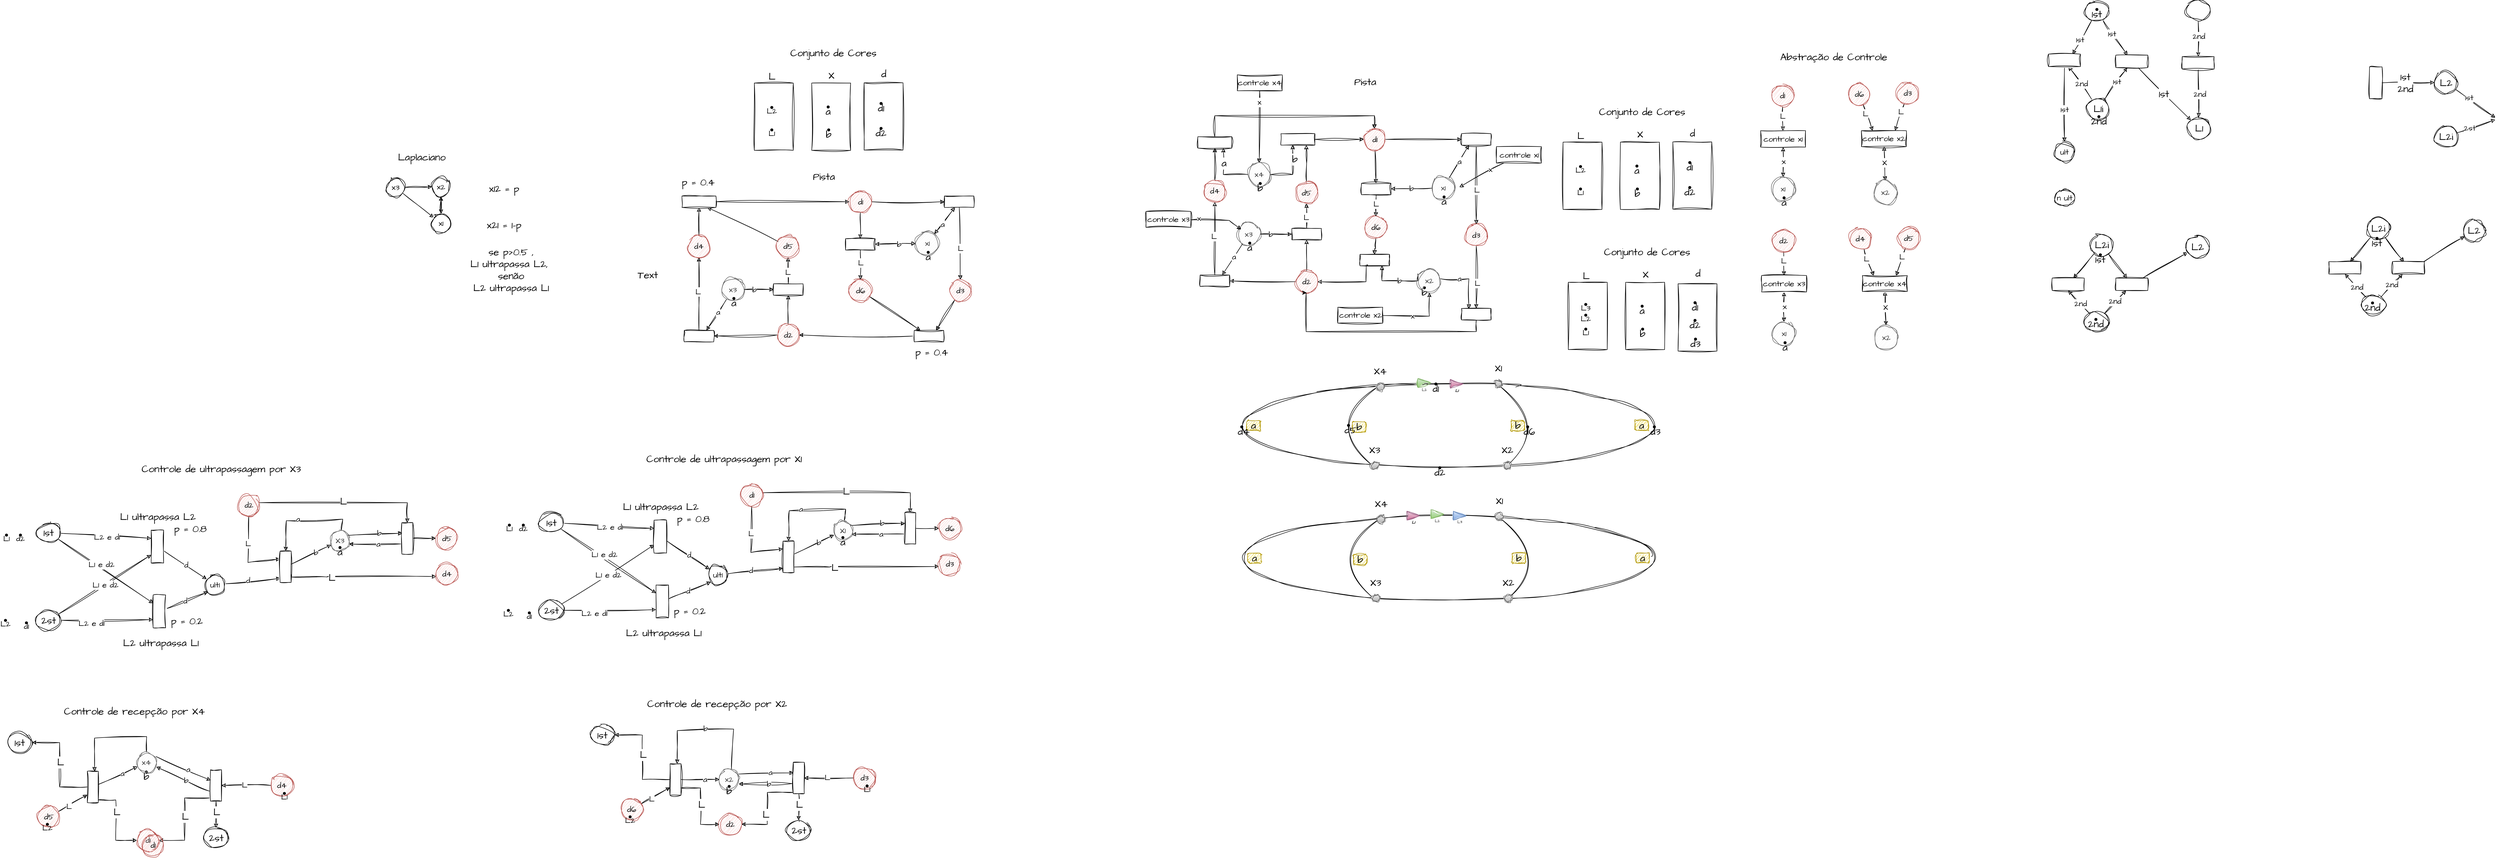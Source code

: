 <mxfile version="22.0.2" type="device">
  <diagram name="Página-1" id="QAk767Md7DWPd_zqUpgF">
    <mxGraphModel dx="4234" dy="1995" grid="0" gridSize="10" guides="1" tooltips="1" connect="1" arrows="1" fold="1" page="0" pageScale="1" pageWidth="1169" pageHeight="827" background="#ffffff" math="0" shadow="0">
      <root>
        <mxCell id="0" />
        <mxCell id="1" parent="0" />
        <mxCell id="euq4eARncsWwcBKJg2Vm-88" value="" style="group" parent="1" vertex="1" connectable="0">
          <mxGeometry x="1776.5" y="-378" width="46" height="54" as="geometry" />
        </mxCell>
        <mxCell id="euq4eARncsWwcBKJg2Vm-98" value="" style="group" parent="euq4eARncsWwcBKJg2Vm-88" vertex="1" connectable="0">
          <mxGeometry width="46" height="52" as="geometry" />
        </mxCell>
        <mxCell id="euq4eARncsWwcBKJg2Vm-87" value="L2i" style="ellipse;whiteSpace=wrap;html=1;sketch=1;hachureGap=4;jiggle=2;curveFitting=1;fontFamily=Architects Daughter;fontSource=https%3A%2F%2Ffonts.googleapis.com%2Fcss%3Ffamily%3DArchitects%2BDaughter;fontSize=20;" parent="euq4eARncsWwcBKJg2Vm-98" vertex="1">
          <mxGeometry width="46" height="44" as="geometry" />
        </mxCell>
        <mxCell id="euq4eARncsWwcBKJg2Vm-41" value="1st" style="shape=waypoint;sketch=0;size=6;pointerEvents=1;points=[];fillColor=none;resizable=0;rotatable=0;perimeter=centerPerimeter;snapToPoint=1;hachureGap=4;jiggle=2;curveFitting=1;fontFamily=Architects Daughter;fontSource=https%3A%2F%2Ffonts.googleapis.com%2Fcss%3Ffamily%3DArchitects%2BDaughter;fontSize=20;verticalAlign=top;" parent="euq4eARncsWwcBKJg2Vm-98" vertex="1">
          <mxGeometry x="10.5" y="32" width="20" height="20" as="geometry" />
        </mxCell>
        <mxCell id="NBaIa5gVX9CdGuB4f62u-1" value="" style="ellipse;whiteSpace=wrap;html=1;sketch=1;hachureGap=4;jiggle=2;curveFitting=1;fontFamily=Architects Daughter;fontSource=https%3A%2F%2Ffonts.googleapis.com%2Fcss%3Ffamily%3DArchitects%2BDaughter;fontSize=20;fillColor=none;" parent="1" vertex="1">
          <mxGeometry x="79" y="187" width="825" height="170" as="geometry" />
        </mxCell>
        <mxCell id="NBaIa5gVX9CdGuB4f62u-4" value="" style="curved=1;endArrow=oval;html=1;rounded=0;sketch=1;hachureGap=4;jiggle=2;curveFitting=1;fontFamily=Architects Daughter;fontSource=https%3A%2F%2Ffonts.googleapis.com%2Fcss%3Ffamily%3DArchitects%2BDaughter;fontSize=16;exitX=0.623;exitY=0.026;exitDx=0;exitDy=0;exitPerimeter=0;entryX=0.644;entryY=0.973;entryDx=0;entryDy=0;entryPerimeter=0;startArrow=oval;startFill=1;endFill=1;" parent="1" source="NBaIa5gVX9CdGuB4f62u-1" target="NBaIa5gVX9CdGuB4f62u-1" edge="1">
          <mxGeometry width="50" height="50" relative="1" as="geometry">
            <mxPoint x="407.0" y="190.0" as="sourcePoint" />
            <mxPoint x="542.643" y="278.926" as="targetPoint" />
            <Array as="points">
              <mxPoint x="695" y="275" />
            </Array>
          </mxGeometry>
        </mxCell>
        <mxCell id="NBaIa5gVX9CdGuB4f62u-5" value="" style="curved=1;endArrow=oval;html=1;rounded=0;sketch=1;hachureGap=4;jiggle=2;curveFitting=1;fontFamily=Architects Daughter;fontSource=https%3A%2F%2Ffonts.googleapis.com%2Fcss%3Ffamily%3DArchitects%2BDaughter;fontSize=16;exitX=0.336;exitY=0.024;exitDx=0;exitDy=0;exitPerimeter=0;entryX=0.319;entryY=0.984;entryDx=0;entryDy=0;entryPerimeter=0;startArrow=oval;startFill=1;endFill=1;" parent="1" source="NBaIa5gVX9CdGuB4f62u-1" target="NBaIa5gVX9CdGuB4f62u-1" edge="1">
          <mxGeometry width="50" height="50" relative="1" as="geometry">
            <mxPoint x="514" y="204" as="sourcePoint" />
            <mxPoint x="523" y="365" as="targetPoint" />
            <Array as="points">
              <mxPoint x="240" y="267" />
            </Array>
          </mxGeometry>
        </mxCell>
        <mxCell id="NBaIa5gVX9CdGuB4f62u-6" value="&lt;br&gt;L3" style="triangle;whiteSpace=wrap;html=1;sketch=1;hachureGap=4;jiggle=2;curveFitting=1;fontFamily=Architects Daughter;fontSource=https%3A%2F%2Ffonts.googleapis.com%2Fcss%3Ffamily%3DArchitects%2BDaughter;fontSize=8;fillColor=#dae8fc;strokeColor=#6c8ebf;rotation=0;gradientColor=#7ea6e0;verticalAlign=top;" parent="1" vertex="1">
          <mxGeometry x="500" y="178" width="26" height="18" as="geometry" />
        </mxCell>
        <mxCell id="NBaIa5gVX9CdGuB4f62u-8" value="&lt;span style=&quot;font-size: 8px;&quot;&gt;L2&lt;/span&gt;" style="triangle;whiteSpace=wrap;html=1;sketch=1;hachureGap=4;jiggle=2;curveFitting=1;fontFamily=Architects Daughter;fontSource=https%3A%2F%2Ffonts.googleapis.com%2Fcss%3Ffamily%3DArchitects%2BDaughter;fontSize=20;fillColor=#d5e8d4;strokeColor=#82b366;rotation=0;gradientColor=#97d077;verticalAlign=top;" parent="1" vertex="1">
          <mxGeometry x="455" y="175" width="26" height="18" as="geometry" />
        </mxCell>
        <mxCell id="NBaIa5gVX9CdGuB4f62u-9" value="&lt;span style=&quot;font-size: 8px;&quot;&gt;&lt;b&gt;&lt;i&gt;L1&lt;/i&gt;&lt;/b&gt;&lt;/span&gt;" style="triangle;html=1;sketch=1;hachureGap=4;jiggle=2;curveFitting=1;fontFamily=Architects Daughter;fontSource=https%3A%2F%2Ffonts.googleapis.com%2Fcss%3Ffamily%3DArchitects%2BDaughter;fontSize=20;fillColor=#e6d0de;strokeColor=#996185;rotation=0;gradientColor=#d5739d;verticalAlign=top;labelPosition=center;verticalLabelPosition=middle;align=center;whiteSpace=wrap;labelBackgroundColor=none;" parent="1" vertex="1">
          <mxGeometry x="407" y="178" width="26" height="18" as="geometry" />
        </mxCell>
        <mxCell id="NBaIa5gVX9CdGuB4f62u-10" value="X1&lt;br&gt;&lt;br&gt;" style="ellipse;whiteSpace=wrap;html=1;aspect=fixed;sketch=1;hachureGap=4;jiggle=2;curveFitting=1;fontFamily=Architects Daughter;fontSource=https%3A%2F%2Ffonts.googleapis.com%2Fcss%3Ffamily%3DArchitects%2BDaughter;fontSize=20;fillColor=#f5f5f5;gradientColor=#b3b3b3;strokeColor=#666666;verticalAlign=bottom;connectable=0;allowArrows=0;" parent="1" vertex="1">
          <mxGeometry x="585" y="181" width="15" height="15" as="geometry" />
        </mxCell>
        <mxCell id="NBaIa5gVX9CdGuB4f62u-13" value="X2&lt;br&gt;&lt;br&gt;" style="ellipse;whiteSpace=wrap;html=1;aspect=fixed;sketch=1;hachureGap=4;jiggle=2;curveFitting=1;fontFamily=Architects Daughter;fontSource=https%3A%2F%2Ffonts.googleapis.com%2Fcss%3Ffamily%3DArchitects%2BDaughter;fontSize=20;fillColor=#f5f5f5;gradientColor=#b3b3b3;strokeColor=#666666;verticalAlign=bottom;connectable=0;allowArrows=0;" parent="1" vertex="1">
          <mxGeometry x="603" y="345" width="15" height="15" as="geometry" />
        </mxCell>
        <mxCell id="NBaIa5gVX9CdGuB4f62u-14" value="X3&lt;br&gt;&lt;br&gt;" style="ellipse;whiteSpace=wrap;html=1;aspect=fixed;sketch=1;hachureGap=4;jiggle=2;curveFitting=1;fontFamily=Architects Daughter;fontSource=https%3A%2F%2Ffonts.googleapis.com%2Fcss%3Ffamily%3DArchitects%2BDaughter;fontSize=20;fillColor=#f5f5f5;gradientColor=#b3b3b3;strokeColor=#666666;verticalAlign=bottom;connectable=0;allowArrows=0;" parent="1" vertex="1">
          <mxGeometry x="337" y="345" width="15" height="15" as="geometry" />
        </mxCell>
        <mxCell id="NBaIa5gVX9CdGuB4f62u-15" value="X4&lt;br&gt;&lt;br&gt;" style="ellipse;whiteSpace=wrap;html=1;aspect=fixed;sketch=1;hachureGap=4;jiggle=2;curveFitting=1;fontFamily=Architects Daughter;fontSource=https%3A%2F%2Ffonts.googleapis.com%2Fcss%3Ffamily%3DArchitects%2BDaughter;fontSize=20;fillColor=#f5f5f5;gradientColor=#b3b3b3;strokeColor=#666666;verticalAlign=bottom;connectable=0;allowArrows=0;" parent="1" vertex="1">
          <mxGeometry x="348" y="187" width="15" height="15" as="geometry" />
        </mxCell>
        <mxCell id="w_YLLFpsOnaUBA17wM6J-2" value="a" style="rounded=1;whiteSpace=wrap;html=1;sketch=1;hachureGap=4;jiggle=2;curveFitting=1;fontFamily=Architects Daughter;fontSource=https%3A%2F%2Ffonts.googleapis.com%2Fcss%3Ffamily%3DArchitects%2BDaughter;fontSize=20;fillColor=#e3c800;strokeColor=#B09500;fontColor=#000000;" parent="1" vertex="1">
          <mxGeometry x="866" y="262" width="27" height="20" as="geometry" />
        </mxCell>
        <mxCell id="w_YLLFpsOnaUBA17wM6J-3" value="b" style="rounded=1;whiteSpace=wrap;html=1;sketch=1;hachureGap=4;jiggle=2;curveFitting=1;fontFamily=Architects Daughter;fontSource=https%3A%2F%2Ffonts.googleapis.com%2Fcss%3Ffamily%3DArchitects%2BDaughter;fontSize=20;fillColor=#e3c800;strokeColor=#B09500;fontColor=#000000;" parent="1" vertex="1">
          <mxGeometry x="618" y="262" width="27" height="20" as="geometry" />
        </mxCell>
        <mxCell id="w_YLLFpsOnaUBA17wM6J-6" value="a" style="rounded=1;whiteSpace=wrap;html=1;sketch=1;hachureGap=4;jiggle=2;curveFitting=1;fontFamily=Architects Daughter;fontSource=https%3A%2F%2Ffonts.googleapis.com%2Fcss%3Ffamily%3DArchitects%2BDaughter;fontSize=20;fillColor=#e3c800;strokeColor=#B09500;fontColor=#000000;" parent="1" vertex="1">
          <mxGeometry x="88" y="262" width="27" height="20" as="geometry" />
        </mxCell>
        <mxCell id="w_YLLFpsOnaUBA17wM6J-8" value="b" style="rounded=1;whiteSpace=wrap;html=1;sketch=1;hachureGap=4;jiggle=2;curveFitting=1;fontFamily=Architects Daughter;fontSource=https%3A%2F%2Ffonts.googleapis.com%2Fcss%3Ffamily%3DArchitects%2BDaughter;fontSize=20;fillColor=#e3c800;strokeColor=#B09500;fontColor=#000000;" parent="1" vertex="1">
          <mxGeometry x="300" y="265" width="27" height="20" as="geometry" />
        </mxCell>
        <mxCell id="w_YLLFpsOnaUBA17wM6J-10" value="" style="ellipse;whiteSpace=wrap;html=1;sketch=1;hachureGap=4;jiggle=2;curveFitting=1;fontFamily=Architects Daughter;fontSource=https%3A%2F%2Ffonts.googleapis.com%2Fcss%3Ffamily%3DArchitects%2BDaughter;fontSize=20;fillColor=none;movable=1;resizable=1;rotatable=1;deletable=1;editable=1;locked=0;connectable=1;" parent="1" vertex="1">
          <mxGeometry x="77" y="-79" width="825" height="170" as="geometry" />
        </mxCell>
        <mxCell id="w_YLLFpsOnaUBA17wM6J-11" value="" style="curved=1;endArrow=oval;html=1;rounded=0;sketch=1;hachureGap=4;jiggle=2;curveFitting=1;fontFamily=Architects Daughter;fontSource=https%3A%2F%2Ffonts.googleapis.com%2Fcss%3Ffamily%3DArchitects%2BDaughter;fontSize=16;exitX=0.623;exitY=0.026;exitDx=0;exitDy=0;exitPerimeter=0;entryX=0.644;entryY=0.973;entryDx=0;entryDy=0;entryPerimeter=0;startArrow=oval;startFill=1;endFill=1;movable=1;resizable=1;rotatable=1;deletable=1;editable=1;locked=0;connectable=1;" parent="1" source="w_YLLFpsOnaUBA17wM6J-10" target="w_YLLFpsOnaUBA17wM6J-10" edge="1">
          <mxGeometry width="50" height="50" relative="1" as="geometry">
            <mxPoint x="405.0" y="-76.0" as="sourcePoint" />
            <mxPoint x="540.643" y="12.926" as="targetPoint" />
            <Array as="points">
              <mxPoint x="693" y="9" />
            </Array>
          </mxGeometry>
        </mxCell>
        <mxCell id="w_YLLFpsOnaUBA17wM6J-12" value="" style="curved=1;endArrow=oval;html=1;rounded=0;sketch=1;hachureGap=4;jiggle=2;curveFitting=1;fontFamily=Architects Daughter;fontSource=https%3A%2F%2Ffonts.googleapis.com%2Fcss%3Ffamily%3DArchitects%2BDaughter;fontSize=16;exitX=0.336;exitY=0.024;exitDx=0;exitDy=0;exitPerimeter=0;entryX=0.319;entryY=0.984;entryDx=0;entryDy=0;entryPerimeter=0;startArrow=oval;startFill=1;endFill=1;movable=1;resizable=1;rotatable=1;deletable=1;editable=1;locked=0;connectable=1;" parent="1" source="w_YLLFpsOnaUBA17wM6J-10" target="w_YLLFpsOnaUBA17wM6J-10" edge="1">
          <mxGeometry width="50" height="50" relative="1" as="geometry">
            <mxPoint x="512" y="-62" as="sourcePoint" />
            <mxPoint x="521" y="99" as="targetPoint" />
            <Array as="points">
              <mxPoint x="238" y="1" />
            </Array>
          </mxGeometry>
        </mxCell>
        <mxCell id="w_YLLFpsOnaUBA17wM6J-14" value="&lt;span style=&quot;font-size: 8px;&quot;&gt;L2&lt;/span&gt;" style="triangle;whiteSpace=wrap;html=1;sketch=1;hachureGap=4;jiggle=2;curveFitting=1;fontFamily=Architects Daughter;fontSource=https%3A%2F%2Ffonts.googleapis.com%2Fcss%3Ffamily%3DArchitects%2BDaughter;fontSize=20;fillColor=#d5e8d4;strokeColor=#82b366;rotation=0;gradientColor=#97d077;verticalAlign=top;movable=1;resizable=1;rotatable=1;deletable=1;editable=1;locked=0;connectable=1;" parent="1" vertex="1">
          <mxGeometry x="429" y="-88" width="26" height="18" as="geometry" />
        </mxCell>
        <mxCell id="w_YLLFpsOnaUBA17wM6J-15" value="&lt;span style=&quot;font-size: 8px;&quot;&gt;&lt;b&gt;&lt;i&gt;L1&lt;/i&gt;&lt;/b&gt;&lt;/span&gt;" style="triangle;html=1;sketch=1;hachureGap=4;jiggle=2;curveFitting=1;fontFamily=Architects Daughter;fontSource=https%3A%2F%2Ffonts.googleapis.com%2Fcss%3Ffamily%3DArchitects%2BDaughter;fontSize=20;fillColor=#e6d0de;strokeColor=#996185;rotation=0;gradientColor=#d5739d;verticalAlign=top;labelPosition=center;verticalLabelPosition=middle;align=center;whiteSpace=wrap;labelBackgroundColor=none;movable=1;resizable=1;rotatable=1;deletable=1;editable=1;locked=0;connectable=1;" parent="1" vertex="1">
          <mxGeometry x="494" y="-86.5" width="26" height="18" as="geometry" />
        </mxCell>
        <mxCell id="w_YLLFpsOnaUBA17wM6J-16" value="X1&lt;br&gt;&lt;br&gt;" style="ellipse;whiteSpace=wrap;html=1;aspect=fixed;sketch=1;hachureGap=4;jiggle=2;curveFitting=1;fontFamily=Architects Daughter;fontSource=https%3A%2F%2Ffonts.googleapis.com%2Fcss%3Ffamily%3DArchitects%2BDaughter;fontSize=20;fillColor=#f5f5f5;gradientColor=#b3b3b3;strokeColor=#666666;verticalAlign=bottom;connectable=1;allowArrows=0;movable=1;resizable=1;rotatable=1;deletable=1;editable=1;locked=0;" parent="1" vertex="1">
          <mxGeometry x="583" y="-85" width="15" height="15" as="geometry" />
        </mxCell>
        <mxCell id="w_YLLFpsOnaUBA17wM6J-17" value="X2&lt;br&gt;&lt;br&gt;" style="ellipse;whiteSpace=wrap;html=1;aspect=fixed;sketch=1;hachureGap=4;jiggle=2;curveFitting=1;fontFamily=Architects Daughter;fontSource=https%3A%2F%2Ffonts.googleapis.com%2Fcss%3Ffamily%3DArchitects%2BDaughter;fontSize=20;fillColor=#f5f5f5;gradientColor=#b3b3b3;strokeColor=#666666;verticalAlign=bottom;connectable=1;allowArrows=0;movable=1;resizable=1;rotatable=1;deletable=1;editable=1;locked=0;" parent="1" vertex="1">
          <mxGeometry x="601" y="79" width="15" height="15" as="geometry" />
        </mxCell>
        <mxCell id="w_YLLFpsOnaUBA17wM6J-18" value="X3&lt;br&gt;&lt;br&gt;" style="ellipse;whiteSpace=wrap;html=1;aspect=fixed;sketch=1;hachureGap=4;jiggle=2;curveFitting=1;fontFamily=Architects Daughter;fontSource=https%3A%2F%2Ffonts.googleapis.com%2Fcss%3Ffamily%3DArchitects%2BDaughter;fontSize=20;fillColor=#f5f5f5;gradientColor=#b3b3b3;strokeColor=#666666;verticalAlign=bottom;connectable=1;allowArrows=0;movable=1;resizable=1;rotatable=1;deletable=1;editable=1;locked=0;" parent="1" vertex="1">
          <mxGeometry x="335" y="79" width="15" height="15" as="geometry" />
        </mxCell>
        <mxCell id="w_YLLFpsOnaUBA17wM6J-19" value="X4&lt;br&gt;&lt;br&gt;" style="ellipse;whiteSpace=wrap;html=1;aspect=fixed;sketch=1;hachureGap=4;jiggle=2;curveFitting=1;fontFamily=Architects Daughter;fontSource=https%3A%2F%2Ffonts.googleapis.com%2Fcss%3Ffamily%3DArchitects%2BDaughter;fontSize=20;fillColor=#f5f5f5;gradientColor=#b3b3b3;strokeColor=#666666;verticalAlign=bottom;connectable=1;allowArrows=0;movable=1;resizable=1;rotatable=1;deletable=1;editable=1;locked=0;" parent="1" vertex="1">
          <mxGeometry x="346" y="-79" width="15" height="15" as="geometry" />
        </mxCell>
        <mxCell id="w_YLLFpsOnaUBA17wM6J-20" value="a" style="rounded=1;whiteSpace=wrap;html=1;sketch=1;hachureGap=4;jiggle=2;curveFitting=1;fontFamily=Architects Daughter;fontSource=https%3A%2F%2Ffonts.googleapis.com%2Fcss%3Ffamily%3DArchitects%2BDaughter;fontSize=20;fillColor=#e3c800;strokeColor=#B09500;fontColor=#000000;movable=1;resizable=1;rotatable=1;deletable=1;editable=1;locked=0;connectable=1;" parent="1" vertex="1">
          <mxGeometry x="864" y="-4" width="27" height="20" as="geometry" />
        </mxCell>
        <mxCell id="w_YLLFpsOnaUBA17wM6J-21" value="b" style="rounded=1;whiteSpace=wrap;html=1;sketch=1;hachureGap=4;jiggle=2;curveFitting=1;fontFamily=Architects Daughter;fontSource=https%3A%2F%2Ffonts.googleapis.com%2Fcss%3Ffamily%3DArchitects%2BDaughter;fontSize=20;fillColor=#e3c800;strokeColor=#B09500;fontColor=#000000;movable=1;resizable=1;rotatable=1;deletable=1;editable=1;locked=0;connectable=1;" parent="1" vertex="1">
          <mxGeometry x="616" y="-4" width="27" height="20" as="geometry" />
        </mxCell>
        <mxCell id="w_YLLFpsOnaUBA17wM6J-22" value="a" style="rounded=1;whiteSpace=wrap;html=1;sketch=1;hachureGap=4;jiggle=2;curveFitting=1;fontFamily=Architects Daughter;fontSource=https%3A%2F%2Ffonts.googleapis.com%2Fcss%3Ffamily%3DArchitects%2BDaughter;fontSize=20;fillColor=#e3c800;strokeColor=#B09500;fontColor=#000000;movable=1;resizable=1;rotatable=1;deletable=1;editable=1;locked=0;connectable=1;" parent="1" vertex="1">
          <mxGeometry x="86" y="-4" width="27" height="20" as="geometry" />
        </mxCell>
        <mxCell id="w_YLLFpsOnaUBA17wM6J-23" value="b" style="rounded=1;whiteSpace=wrap;html=1;sketch=1;hachureGap=4;jiggle=2;curveFitting=1;fontFamily=Architects Daughter;fontSource=https%3A%2F%2Ffonts.googleapis.com%2Fcss%3Ffamily%3DArchitects%2BDaughter;fontSize=20;fillColor=#e3c800;strokeColor=#B09500;fontColor=#000000;movable=1;resizable=1;rotatable=1;deletable=1;editable=1;locked=0;connectable=1;" parent="1" vertex="1">
          <mxGeometry x="298" y="-1" width="27" height="20" as="geometry" />
        </mxCell>
        <mxCell id="w_YLLFpsOnaUBA17wM6J-45" value="d1" style="shape=waypoint;sketch=0;size=6;pointerEvents=1;points=[];fillColor=none;resizable=1;rotatable=1;perimeter=centerPerimeter;snapToPoint=1;hachureGap=4;jiggle=2;curveFitting=1;fontFamily=Architects Daughter;fontSource=https%3A%2F%2Ffonts.googleapis.com%2Fcss%3Ffamily%3DArchitects%2BDaughter;fontSize=20;verticalAlign=top;movable=1;deletable=1;editable=1;locked=0;connectable=1;" parent="1" vertex="1">
          <mxGeometry x="455" y="-87" width="20" height="20" as="geometry" />
        </mxCell>
        <mxCell id="w_YLLFpsOnaUBA17wM6J-47" value="d2" style="shape=waypoint;sketch=0;size=6;pointerEvents=1;points=[];fillColor=none;resizable=1;rotatable=1;perimeter=centerPerimeter;snapToPoint=1;hachureGap=4;jiggle=2;curveFitting=1;fontFamily=Architects Daughter;fontSource=https%3A%2F%2Ffonts.googleapis.com%2Fcss%3Ffamily%3DArchitects%2BDaughter;fontSize=20;verticalAlign=top;movable=1;deletable=1;editable=1;locked=0;connectable=1;" parent="1" vertex="1">
          <mxGeometry x="463" y="81" width="20" height="20" as="geometry" />
        </mxCell>
        <mxCell id="w_YLLFpsOnaUBA17wM6J-48" value="d3" style="shape=waypoint;sketch=0;size=6;pointerEvents=1;points=[];fillColor=none;resizable=1;rotatable=1;perimeter=centerPerimeter;snapToPoint=1;hachureGap=4;jiggle=2;curveFitting=1;fontFamily=Architects Daughter;fontSource=https%3A%2F%2Ffonts.googleapis.com%2Fcss%3Ffamily%3DArchitects%2BDaughter;fontSize=20;verticalAlign=top;align=left;movable=1;deletable=1;editable=1;locked=0;connectable=1;" parent="1" vertex="1">
          <mxGeometry x="893" y="-1" width="20" height="20" as="geometry" />
        </mxCell>
        <mxCell id="w_YLLFpsOnaUBA17wM6J-49" value="d4" style="shape=waypoint;sketch=0;size=6;pointerEvents=1;points=[];fillColor=none;resizable=1;rotatable=1;perimeter=centerPerimeter;snapToPoint=1;hachureGap=4;jiggle=2;curveFitting=1;fontFamily=Architects Daughter;fontSource=https%3A%2F%2Ffonts.googleapis.com%2Fcss%3Ffamily%3DArchitects%2BDaughter;fontSize=20;verticalAlign=top;align=left;movable=1;deletable=1;editable=1;locked=0;connectable=1;" parent="1" vertex="1">
          <mxGeometry x="66" y="-1" width="20" height="20" as="geometry" />
        </mxCell>
        <mxCell id="w_YLLFpsOnaUBA17wM6J-50" value="d5" style="shape=waypoint;sketch=0;size=6;pointerEvents=1;points=[];fillColor=none;resizable=1;rotatable=1;perimeter=centerPerimeter;snapToPoint=1;hachureGap=4;jiggle=2;curveFitting=1;fontFamily=Architects Daughter;fontSource=https%3A%2F%2Ffonts.googleapis.com%2Fcss%3Ffamily%3DArchitects%2BDaughter;fontSize=20;verticalAlign=top;align=left;movable=1;deletable=1;editable=1;locked=0;connectable=1;" parent="1" vertex="1">
          <mxGeometry x="280" y="-4" width="20" height="20" as="geometry" />
        </mxCell>
        <mxCell id="w_YLLFpsOnaUBA17wM6J-51" value="d6" style="shape=waypoint;sketch=0;size=6;pointerEvents=1;points=[];fillColor=none;resizable=1;rotatable=1;perimeter=centerPerimeter;snapToPoint=1;hachureGap=4;jiggle=2;curveFitting=1;fontFamily=Architects Daughter;fontSource=https%3A%2F%2Ffonts.googleapis.com%2Fcss%3Ffamily%3DArchitects%2BDaughter;fontSize=20;verticalAlign=top;align=left;movable=1;deletable=1;editable=1;locked=0;connectable=1;" parent="1" vertex="1">
          <mxGeometry x="639" y="-1" width="20" height="20" as="geometry" />
        </mxCell>
        <mxCell id="euq4eARncsWwcBKJg2Vm-59" style="edgeStyle=none;shape=connector;rounded=0;sketch=1;hachureGap=4;jiggle=2;curveFitting=1;orthogonalLoop=1;jettySize=auto;html=1;entryX=0;entryY=0.25;entryDx=0;entryDy=0;labelBackgroundColor=default;strokeColor=default;fontFamily=Architects Daughter;fontSource=https%3A%2F%2Ffonts.googleapis.com%2Fcss%3Ffamily%3DArchitects%2BDaughter;fontSize=16;fontColor=default;endArrow=classic;" parent="1" source="euq4eARncsWwcBKJg2Vm-1" target="euq4eARncsWwcBKJg2Vm-57" edge="1">
          <mxGeometry relative="1" as="geometry" />
        </mxCell>
        <mxCell id="euq4eARncsWwcBKJg2Vm-60" value="1st" style="edgeLabel;html=1;align=center;verticalAlign=middle;resizable=0;points=[];fontSize=16;fontFamily=Architects Daughter;fontColor=default;" parent="euq4eARncsWwcBKJg2Vm-59" vertex="1" connectable="0">
          <mxGeometry x="0.176" y="-1" relative="1" as="geometry">
            <mxPoint as="offset" />
          </mxGeometry>
        </mxCell>
        <mxCell id="euq4eARncsWwcBKJg2Vm-67" style="edgeStyle=none;shape=connector;rounded=0;sketch=1;hachureGap=4;jiggle=2;curveFitting=1;orthogonalLoop=1;jettySize=auto;html=1;labelBackgroundColor=default;strokeColor=default;fontFamily=Architects Daughter;fontSource=https%3A%2F%2Ffonts.googleapis.com%2Fcss%3Ffamily%3DArchitects%2BDaughter;fontSize=16;fontColor=default;endArrow=classic;" parent="1" source="euq4eARncsWwcBKJg2Vm-1" target="euq4eARncsWwcBKJg2Vm-16" edge="1">
          <mxGeometry relative="1" as="geometry" />
        </mxCell>
        <mxCell id="euq4eARncsWwcBKJg2Vm-68" value="1st" style="edgeLabel;html=1;align=center;verticalAlign=middle;resizable=0;points=[];fontSize=16;fontFamily=Architects Daughter;fontColor=default;" parent="euq4eARncsWwcBKJg2Vm-67" vertex="1" connectable="0">
          <mxGeometry x="-0.231" y="-1" relative="1" as="geometry">
            <mxPoint as="offset" />
          </mxGeometry>
        </mxCell>
        <mxCell id="euq4eARncsWwcBKJg2Vm-7" value="L1" style="ellipse;whiteSpace=wrap;html=1;sketch=1;hachureGap=4;jiggle=2;curveFitting=1;fontFamily=Architects Daughter;fontSource=https%3A%2F%2Ffonts.googleapis.com%2Fcss%3Ffamily%3DArchitects%2BDaughter;fontSize=20;" parent="1" vertex="1">
          <mxGeometry x="1971.5" y="-612" width="46" height="44" as="geometry" />
        </mxCell>
        <mxCell id="euq4eARncsWwcBKJg2Vm-37" style="edgeStyle=none;shape=connector;rounded=0;sketch=1;hachureGap=4;jiggle=2;curveFitting=1;orthogonalLoop=1;jettySize=auto;html=1;entryX=0;entryY=0.5;entryDx=0;entryDy=0;labelBackgroundColor=default;strokeColor=default;fontFamily=Architects Daughter;fontSource=https%3A%2F%2Ffonts.googleapis.com%2Fcss%3Ffamily%3DArchitects%2BDaughter;fontSize=16;fontColor=default;endArrow=classic;" parent="1" source="euq4eARncsWwcBKJg2Vm-9" edge="1">
          <mxGeometry relative="1" as="geometry">
            <mxPoint x="2588.5" y="-611" as="targetPoint" />
          </mxGeometry>
        </mxCell>
        <mxCell id="euq4eARncsWwcBKJg2Vm-42" value="1st" style="edgeLabel;html=1;align=center;verticalAlign=middle;resizable=0;points=[];fontSize=16;fontFamily=Architects Daughter;fontColor=default;" parent="euq4eARncsWwcBKJg2Vm-37" vertex="1" connectable="0">
          <mxGeometry x="-0.347" y="2" relative="1" as="geometry">
            <mxPoint as="offset" />
          </mxGeometry>
        </mxCell>
        <mxCell id="euq4eARncsWwcBKJg2Vm-9" value="L2" style="ellipse;whiteSpace=wrap;html=1;sketch=1;hachureGap=4;jiggle=2;curveFitting=1;fontFamily=Architects Daughter;fontSource=https%3A%2F%2Ffonts.googleapis.com%2Fcss%3Ffamily%3DArchitects%2BDaughter;fontSize=20;" parent="1" vertex="1">
          <mxGeometry x="2466.5" y="-703.5" width="46" height="44" as="geometry" />
        </mxCell>
        <mxCell id="euq4eARncsWwcBKJg2Vm-18" style="rounded=0;sketch=1;hachureGap=4;jiggle=2;curveFitting=1;orthogonalLoop=1;jettySize=auto;html=1;fontFamily=Architects Daughter;fontSource=https%3A%2F%2Ffonts.googleapis.com%2Fcss%3Ffamily%3DArchitects%2BDaughter;fontSize=16;" parent="1" source="euq4eARncsWwcBKJg2Vm-16" target="euq4eARncsWwcBKJg2Vm-7" edge="1">
          <mxGeometry relative="1" as="geometry" />
        </mxCell>
        <mxCell id="euq4eARncsWwcBKJg2Vm-25" value="1st" style="edgeLabel;html=1;align=center;verticalAlign=middle;resizable=0;points=[];fontSize=20;fontFamily=Architects Daughter;" parent="euq4eARncsWwcBKJg2Vm-18" vertex="1" connectable="0">
          <mxGeometry x="-0.036" relative="1" as="geometry">
            <mxPoint y="1" as="offset" />
          </mxGeometry>
        </mxCell>
        <mxCell id="euq4eARncsWwcBKJg2Vm-16" value="" style="whiteSpace=wrap;html=1;sketch=1;hachureGap=4;jiggle=2;curveFitting=1;fontFamily=Architects Daughter;fontSource=https%3A%2F%2Ffonts.googleapis.com%2Fcss%3Ffamily%3DArchitects%2BDaughter;fontSize=20;rotation=90;" parent="1" vertex="1">
          <mxGeometry x="1847.5" y="-756" width="25" height="64" as="geometry" />
        </mxCell>
        <mxCell id="euq4eARncsWwcBKJg2Vm-19" style="edgeStyle=orthogonalEdgeStyle;rounded=0;sketch=1;hachureGap=4;jiggle=2;curveFitting=1;orthogonalLoop=1;jettySize=auto;html=1;fontFamily=Architects Daughter;fontSource=https%3A%2F%2Ffonts.googleapis.com%2Fcss%3Ffamily%3DArchitects%2BDaughter;fontSize=16;" parent="1" source="euq4eARncsWwcBKJg2Vm-17" target="euq4eARncsWwcBKJg2Vm-9" edge="1">
          <mxGeometry relative="1" as="geometry" />
        </mxCell>
        <mxCell id="euq4eARncsWwcBKJg2Vm-26" value="1st&lt;br&gt;2nd" style="edgeLabel;html=1;align=center;verticalAlign=middle;resizable=0;points=[];fontSize=20;fontFamily=Architects Daughter;" parent="euq4eARncsWwcBKJg2Vm-19" vertex="1" connectable="0">
          <mxGeometry x="-0.127" relative="1" as="geometry">
            <mxPoint as="offset" />
          </mxGeometry>
        </mxCell>
        <mxCell id="euq4eARncsWwcBKJg2Vm-17" value="" style="whiteSpace=wrap;html=1;sketch=1;hachureGap=4;jiggle=2;curveFitting=1;fontFamily=Architects Daughter;fontSource=https%3A%2F%2Ffonts.googleapis.com%2Fcss%3Ffamily%3DArchitects%2BDaughter;fontSize=20;" parent="1" vertex="1">
          <mxGeometry x="2336.5" y="-713" width="25" height="64" as="geometry" />
        </mxCell>
        <mxCell id="euq4eARncsWwcBKJg2Vm-61" style="edgeStyle=none;shape=connector;rounded=0;sketch=1;hachureGap=4;jiggle=2;curveFitting=1;orthogonalLoop=1;jettySize=auto;html=1;labelBackgroundColor=default;strokeColor=default;fontFamily=Architects Daughter;fontSource=https%3A%2F%2Ffonts.googleapis.com%2Fcss%3Ffamily%3DArchitects%2BDaughter;fontSize=16;fontColor=default;endArrow=classic;" parent="1" source="euq4eARncsWwcBKJg2Vm-31" target="euq4eARncsWwcBKJg2Vm-57" edge="1">
          <mxGeometry relative="1" as="geometry" />
        </mxCell>
        <mxCell id="euq4eARncsWwcBKJg2Vm-70" value="2nd" style="edgeLabel;html=1;align=center;verticalAlign=middle;resizable=0;points=[];fontSize=16;fontFamily=Architects Daughter;fontColor=default;" parent="euq4eARncsWwcBKJg2Vm-61" vertex="1" connectable="0">
          <mxGeometry x="-0.05" y="-1" relative="1" as="geometry">
            <mxPoint as="offset" />
          </mxGeometry>
        </mxCell>
        <mxCell id="euq4eARncsWwcBKJg2Vm-62" style="edgeStyle=none;shape=connector;rounded=0;sketch=1;hachureGap=4;jiggle=2;curveFitting=1;orthogonalLoop=1;jettySize=auto;html=1;labelBackgroundColor=default;strokeColor=default;fontFamily=Architects Daughter;fontSource=https%3A%2F%2Ffonts.googleapis.com%2Fcss%3Ffamily%3DArchitects%2BDaughter;fontSize=16;fontColor=default;endArrow=classic;" parent="1" source="euq4eARncsWwcBKJg2Vm-31" target="euq4eARncsWwcBKJg2Vm-16" edge="1">
          <mxGeometry relative="1" as="geometry" />
        </mxCell>
        <mxCell id="euq4eARncsWwcBKJg2Vm-69" value="1st" style="edgeLabel;html=1;align=center;verticalAlign=middle;resizable=0;points=[];fontSize=16;fontFamily=Architects Daughter;fontColor=default;" parent="euq4eARncsWwcBKJg2Vm-62" vertex="1" connectable="0">
          <mxGeometry x="0.109" y="1" relative="1" as="geometry">
            <mxPoint as="offset" />
          </mxGeometry>
        </mxCell>
        <mxCell id="euq4eARncsWwcBKJg2Vm-38" style="edgeStyle=none;shape=connector;rounded=0;sketch=1;hachureGap=4;jiggle=2;curveFitting=1;orthogonalLoop=1;jettySize=auto;html=1;labelBackgroundColor=default;strokeColor=default;fontFamily=Architects Daughter;fontSource=https%3A%2F%2Ffonts.googleapis.com%2Fcss%3Ffamily%3DArchitects%2BDaughter;fontSize=16;fontColor=default;endArrow=classic;" parent="1" source="euq4eARncsWwcBKJg2Vm-32" edge="1">
          <mxGeometry relative="1" as="geometry">
            <mxPoint x="2588.5" y="-607.045" as="targetPoint" />
          </mxGeometry>
        </mxCell>
        <mxCell id="euq4eARncsWwcBKJg2Vm-43" value="2st" style="edgeLabel;html=1;align=center;verticalAlign=middle;resizable=0;points=[];fontSize=16;fontFamily=Architects Daughter;fontColor=default;" parent="euq4eARncsWwcBKJg2Vm-38" vertex="1" connectable="0">
          <mxGeometry x="-0.326" relative="1" as="geometry">
            <mxPoint y="-1" as="offset" />
          </mxGeometry>
        </mxCell>
        <mxCell id="euq4eARncsWwcBKJg2Vm-32" value="L2i" style="ellipse;whiteSpace=wrap;html=1;sketch=1;hachureGap=4;jiggle=2;curveFitting=1;fontFamily=Architects Daughter;fontSource=https%3A%2F%2Ffonts.googleapis.com%2Fcss%3Ffamily%3DArchitects%2BDaughter;fontSize=20;" parent="1" vertex="1">
          <mxGeometry x="2466.5" y="-595" width="46" height="44" as="geometry" />
        </mxCell>
        <mxCell id="euq4eARncsWwcBKJg2Vm-51" style="edgeStyle=none;shape=connector;rounded=0;sketch=1;hachureGap=4;jiggle=2;curveFitting=1;orthogonalLoop=1;jettySize=auto;html=1;labelBackgroundColor=default;strokeColor=default;fontFamily=Architects Daughter;fontSource=https%3A%2F%2Ffonts.googleapis.com%2Fcss%3Ffamily%3DArchitects%2BDaughter;fontSize=16;fontColor=default;endArrow=classic;" parent="1" source="euq4eARncsWwcBKJg2Vm-50" target="euq4eARncsWwcBKJg2Vm-7" edge="1">
          <mxGeometry relative="1" as="geometry" />
        </mxCell>
        <mxCell id="euq4eARncsWwcBKJg2Vm-52" value="2nd" style="edgeLabel;html=1;align=center;verticalAlign=middle;resizable=0;points=[];fontSize=16;fontFamily=Architects Daughter;fontColor=default;" parent="euq4eARncsWwcBKJg2Vm-51" vertex="1" connectable="0">
          <mxGeometry x="0.045" y="2" relative="1" as="geometry">
            <mxPoint as="offset" />
          </mxGeometry>
        </mxCell>
        <mxCell id="euq4eARncsWwcBKJg2Vm-50" value="" style="whiteSpace=wrap;html=1;sketch=1;hachureGap=4;jiggle=2;curveFitting=1;fontFamily=Architects Daughter;fontSource=https%3A%2F%2Ffonts.googleapis.com%2Fcss%3Ffamily%3DArchitects%2BDaughter;fontSize=20;rotation=90;" parent="1" vertex="1">
          <mxGeometry x="1980.5" y="-753" width="25" height="64" as="geometry" />
        </mxCell>
        <mxCell id="euq4eARncsWwcBKJg2Vm-54" style="edgeStyle=none;shape=connector;rounded=0;sketch=1;hachureGap=4;jiggle=2;curveFitting=1;orthogonalLoop=1;jettySize=auto;html=1;labelBackgroundColor=default;strokeColor=default;fontFamily=Architects Daughter;fontSource=https%3A%2F%2Ffonts.googleapis.com%2Fcss%3Ffamily%3DArchitects%2BDaughter;fontSize=16;fontColor=default;endArrow=classic;" parent="1" source="euq4eARncsWwcBKJg2Vm-53" target="euq4eARncsWwcBKJg2Vm-50" edge="1">
          <mxGeometry relative="1" as="geometry" />
        </mxCell>
        <mxCell id="euq4eARncsWwcBKJg2Vm-55" value="2nd" style="edgeLabel;html=1;align=center;verticalAlign=middle;resizable=0;points=[];fontSize=16;fontFamily=Architects Daughter;fontColor=default;" parent="euq4eARncsWwcBKJg2Vm-54" vertex="1" connectable="0">
          <mxGeometry x="-0.123" y="1" relative="1" as="geometry">
            <mxPoint as="offset" />
          </mxGeometry>
        </mxCell>
        <mxCell id="euq4eARncsWwcBKJg2Vm-53" value="" style="ellipse;whiteSpace=wrap;html=1;sketch=1;hachureGap=4;jiggle=2;curveFitting=1;fontFamily=Architects Daughter;fontSource=https%3A%2F%2Ffonts.googleapis.com%2Fcss%3Ffamily%3DArchitects%2BDaughter;fontSize=20;" parent="1" vertex="1">
          <mxGeometry x="1968.5" y="-846" width="49" height="40" as="geometry" />
        </mxCell>
        <mxCell id="euq4eARncsWwcBKJg2Vm-72" style="edgeStyle=none;shape=connector;rounded=0;sketch=1;hachureGap=4;jiggle=2;curveFitting=1;orthogonalLoop=1;jettySize=auto;html=1;labelBackgroundColor=default;strokeColor=default;fontFamily=Architects Daughter;fontSource=https%3A%2F%2Ffonts.googleapis.com%2Fcss%3Ffamily%3DArchitects%2BDaughter;fontSize=16;fontColor=default;endArrow=classic;" parent="1" source="euq4eARncsWwcBKJg2Vm-57" target="euq4eARncsWwcBKJg2Vm-71" edge="1">
          <mxGeometry relative="1" as="geometry" />
        </mxCell>
        <mxCell id="euq4eARncsWwcBKJg2Vm-75" value="1st" style="edgeLabel;html=1;align=center;verticalAlign=middle;resizable=0;points=[];fontSize=16;fontFamily=Architects Daughter;fontColor=default;" parent="euq4eARncsWwcBKJg2Vm-72" vertex="1" connectable="0">
          <mxGeometry x="0.147" relative="1" as="geometry">
            <mxPoint as="offset" />
          </mxGeometry>
        </mxCell>
        <mxCell id="euq4eARncsWwcBKJg2Vm-57" value="" style="whiteSpace=wrap;html=1;sketch=1;hachureGap=4;jiggle=2;curveFitting=1;fontFamily=Architects Daughter;fontSource=https%3A%2F%2Ffonts.googleapis.com%2Fcss%3Ffamily%3DArchitects%2BDaughter;fontSize=20;rotation=90;" parent="1" vertex="1">
          <mxGeometry x="1712.5" y="-758" width="25" height="64" as="geometry" />
        </mxCell>
        <mxCell id="euq4eARncsWwcBKJg2Vm-71" value="ult" style="ellipse;whiteSpace=wrap;html=1;sketch=1;hachureGap=4;jiggle=2;curveFitting=1;fontFamily=Architects Daughter;fontSource=https%3A%2F%2Ffonts.googleapis.com%2Fcss%3Ffamily%3DArchitects%2BDaughter;fontSize=16;fontColor=default;" parent="1" vertex="1">
          <mxGeometry x="1705" y="-563" width="40" height="41" as="geometry" />
        </mxCell>
        <mxCell id="euq4eARncsWwcBKJg2Vm-78" value="" style="group" parent="1" vertex="1" connectable="0">
          <mxGeometry x="1765.5" y="-844" width="49" height="40" as="geometry" />
        </mxCell>
        <mxCell id="euq4eARncsWwcBKJg2Vm-1" value="" style="ellipse;whiteSpace=wrap;html=1;sketch=1;hachureGap=4;jiggle=2;curveFitting=1;fontFamily=Architects Daughter;fontSource=https%3A%2F%2Ffonts.googleapis.com%2Fcss%3Ffamily%3DArchitects%2BDaughter;fontSize=20;" parent="euq4eARncsWwcBKJg2Vm-78" vertex="1">
          <mxGeometry width="49" height="40" as="geometry" />
        </mxCell>
        <mxCell id="euq4eARncsWwcBKJg2Vm-27" value="1st" style="shape=waypoint;sketch=0;size=6;pointerEvents=1;points=[];fillColor=none;resizable=0;rotatable=0;perimeter=centerPerimeter;snapToPoint=1;hachureGap=4;jiggle=2;curveFitting=1;fontFamily=Architects Daughter;fontSource=https%3A%2F%2Ffonts.googleapis.com%2Fcss%3Ffamily%3DArchitects%2BDaughter;fontSize=20;verticalAlign=top;" parent="euq4eARncsWwcBKJg2Vm-78" vertex="1">
          <mxGeometry x="14.5" y="6" width="20" height="20" as="geometry" />
        </mxCell>
        <mxCell id="euq4eARncsWwcBKJg2Vm-79" value="" style="group" parent="1" vertex="1" connectable="0">
          <mxGeometry x="1769.5" y="-651" width="46" height="48" as="geometry" />
        </mxCell>
        <mxCell id="euq4eARncsWwcBKJg2Vm-31" value="L1i" style="ellipse;whiteSpace=wrap;html=1;sketch=1;hachureGap=4;jiggle=2;curveFitting=1;fontFamily=Architects Daughter;fontSource=https%3A%2F%2Ffonts.googleapis.com%2Fcss%3Ffamily%3DArchitects%2BDaughter;fontSize=20;" parent="euq4eARncsWwcBKJg2Vm-79" vertex="1">
          <mxGeometry width="46" height="44" as="geometry" />
        </mxCell>
        <mxCell id="euq4eARncsWwcBKJg2Vm-39" value="2nd" style="shape=waypoint;sketch=0;size=6;pointerEvents=1;points=[];fillColor=none;resizable=0;rotatable=0;perimeter=centerPerimeter;snapToPoint=1;hachureGap=4;jiggle=2;curveFitting=1;fontFamily=Architects Daughter;fontSource=https%3A%2F%2Ffonts.googleapis.com%2Fcss%3Ffamily%3DArchitects%2BDaughter;fontSize=20;verticalAlign=top;" parent="euq4eARncsWwcBKJg2Vm-79" vertex="1">
          <mxGeometry x="14.5" y="28" width="20" height="20" as="geometry" />
        </mxCell>
        <mxCell id="euq4eARncsWwcBKJg2Vm-81" value="" style="group" parent="1" vertex="1" connectable="0">
          <mxGeometry x="1765.5" y="-222" width="49" height="40" as="geometry" />
        </mxCell>
        <mxCell id="euq4eARncsWwcBKJg2Vm-2" value="" style="ellipse;whiteSpace=wrap;html=1;sketch=1;hachureGap=4;jiggle=2;curveFitting=1;fontFamily=Architects Daughter;fontSource=https%3A%2F%2Ffonts.googleapis.com%2Fcss%3Ffamily%3DArchitects%2BDaughter;fontSize=20;" parent="euq4eARncsWwcBKJg2Vm-81" vertex="1">
          <mxGeometry width="49" height="40" as="geometry" />
        </mxCell>
        <mxCell id="euq4eARncsWwcBKJg2Vm-28" value="2nd" style="shape=waypoint;sketch=0;size=6;pointerEvents=1;points=[];fillColor=none;resizable=0;rotatable=0;perimeter=centerPerimeter;snapToPoint=1;hachureGap=4;jiggle=2;curveFitting=1;fontFamily=Architects Daughter;fontSource=https%3A%2F%2Ffonts.googleapis.com%2Fcss%3Ffamily%3DArchitects%2BDaughter;fontSize=20;verticalAlign=top;" parent="euq4eARncsWwcBKJg2Vm-81" vertex="1">
          <mxGeometry x="12.5" y="5.5" width="20" height="20" as="geometry" />
        </mxCell>
        <mxCell id="euq4eARncsWwcBKJg2Vm-85" value="" style="whiteSpace=wrap;html=1;sketch=1;hachureGap=4;jiggle=2;curveFitting=1;fontFamily=Architects Daughter;fontSource=https%3A%2F%2Ffonts.googleapis.com%2Fcss%3Ffamily%3DArchitects%2BDaughter;fontSize=20;rotation=90;" parent="1" vertex="1">
          <mxGeometry x="1720" y="-309" width="25" height="64" as="geometry" />
        </mxCell>
        <mxCell id="euq4eARncsWwcBKJg2Vm-92" style="edgeStyle=none;shape=connector;rounded=0;sketch=1;hachureGap=4;jiggle=2;curveFitting=1;orthogonalLoop=1;jettySize=auto;html=1;labelBackgroundColor=default;strokeColor=default;fontFamily=Architects Daughter;fontSource=https%3A%2F%2Ffonts.googleapis.com%2Fcss%3Ffamily%3DArchitects%2BDaughter;fontSize=16;fontColor=default;endArrow=classic;" parent="1" source="euq4eARncsWwcBKJg2Vm-86" target="euq4eARncsWwcBKJg2Vm-91" edge="1">
          <mxGeometry relative="1" as="geometry" />
        </mxCell>
        <mxCell id="euq4eARncsWwcBKJg2Vm-86" value="" style="whiteSpace=wrap;html=1;sketch=1;hachureGap=4;jiggle=2;curveFitting=1;fontFamily=Architects Daughter;fontSource=https%3A%2F%2Ffonts.googleapis.com%2Fcss%3Ffamily%3DArchitects%2BDaughter;fontSize=20;rotation=90;" parent="1" vertex="1">
          <mxGeometry x="1847.5" y="-309" width="25" height="64" as="geometry" />
        </mxCell>
        <mxCell id="euq4eARncsWwcBKJg2Vm-89" style="edgeStyle=none;shape=connector;rounded=0;sketch=1;hachureGap=4;jiggle=2;curveFitting=1;orthogonalLoop=1;jettySize=auto;html=1;entryX=1;entryY=0.5;entryDx=0;entryDy=0;labelBackgroundColor=default;strokeColor=default;fontFamily=Architects Daughter;fontSource=https%3A%2F%2Ffonts.googleapis.com%2Fcss%3Ffamily%3DArchitects%2BDaughter;fontSize=16;fontColor=default;endArrow=classic;" parent="1" source="euq4eARncsWwcBKJg2Vm-2" target="euq4eARncsWwcBKJg2Vm-85" edge="1">
          <mxGeometry relative="1" as="geometry" />
        </mxCell>
        <mxCell id="euq4eARncsWwcBKJg2Vm-94" value="2nd" style="edgeLabel;html=1;align=center;verticalAlign=middle;resizable=0;points=[];fontSize=16;fontFamily=Architects Daughter;fontColor=default;" parent="euq4eARncsWwcBKJg2Vm-89" vertex="1" connectable="0">
          <mxGeometry x="-0.114" relative="1" as="geometry">
            <mxPoint as="offset" />
          </mxGeometry>
        </mxCell>
        <mxCell id="euq4eARncsWwcBKJg2Vm-91" value="L2" style="ellipse;whiteSpace=wrap;html=1;sketch=1;hachureGap=4;jiggle=2;curveFitting=1;fontFamily=Architects Daughter;fontSource=https%3A%2F%2Ffonts.googleapis.com%2Fcss%3Ffamily%3DArchitects%2BDaughter;fontSize=20;" parent="1" vertex="1">
          <mxGeometry x="1968.5" y="-374" width="46" height="44" as="geometry" />
        </mxCell>
        <mxCell id="euq4eARncsWwcBKJg2Vm-93" style="edgeStyle=none;shape=connector;rounded=0;sketch=1;hachureGap=4;jiggle=2;curveFitting=1;orthogonalLoop=1;jettySize=auto;html=1;labelBackgroundColor=default;strokeColor=default;fontFamily=Architects Daughter;fontSource=https%3A%2F%2Ffonts.googleapis.com%2Fcss%3Ffamily%3DArchitects%2BDaughter;fontSize=16;fontColor=default;endArrow=classic;" parent="1" source="euq4eARncsWwcBKJg2Vm-2" target="euq4eARncsWwcBKJg2Vm-86" edge="1">
          <mxGeometry relative="1" as="geometry" />
        </mxCell>
        <mxCell id="euq4eARncsWwcBKJg2Vm-95" value="2nd" style="edgeLabel;html=1;align=center;verticalAlign=middle;resizable=0;points=[];fontSize=16;fontFamily=Architects Daughter;fontColor=default;" parent="euq4eARncsWwcBKJg2Vm-93" vertex="1" connectable="0">
          <mxGeometry x="0.042" y="2" relative="1" as="geometry">
            <mxPoint as="offset" />
          </mxGeometry>
        </mxCell>
        <mxCell id="euq4eARncsWwcBKJg2Vm-96" style="edgeStyle=none;shape=connector;rounded=0;sketch=1;hachureGap=4;jiggle=2;curveFitting=1;orthogonalLoop=1;jettySize=auto;html=1;labelBackgroundColor=default;strokeColor=default;fontFamily=Architects Daughter;fontSource=https%3A%2F%2Ffonts.googleapis.com%2Fcss%3Ffamily%3DArchitects%2BDaughter;fontSize=16;fontColor=default;endArrow=classic;" parent="1" source="euq4eARncsWwcBKJg2Vm-87" target="euq4eARncsWwcBKJg2Vm-85" edge="1">
          <mxGeometry relative="1" as="geometry" />
        </mxCell>
        <mxCell id="euq4eARncsWwcBKJg2Vm-97" style="edgeStyle=none;shape=connector;rounded=0;sketch=1;hachureGap=4;jiggle=2;curveFitting=1;orthogonalLoop=1;jettySize=auto;html=1;labelBackgroundColor=default;strokeColor=default;fontFamily=Architects Daughter;fontSource=https%3A%2F%2Ffonts.googleapis.com%2Fcss%3Ffamily%3DArchitects%2BDaughter;fontSize=16;fontColor=default;endArrow=classic;" parent="1" source="euq4eARncsWwcBKJg2Vm-87" target="euq4eARncsWwcBKJg2Vm-86" edge="1">
          <mxGeometry relative="1" as="geometry" />
        </mxCell>
        <mxCell id="euq4eARncsWwcBKJg2Vm-99" value="n ult" style="ellipse;whiteSpace=wrap;html=1;sketch=1;hachureGap=4;jiggle=2;curveFitting=1;fontFamily=Architects Daughter;fontSource=https%3A%2F%2Ffonts.googleapis.com%2Fcss%3Ffamily%3DArchitects%2BDaughter;fontSize=16;fontColor=default;" parent="1" vertex="1">
          <mxGeometry x="1706" y="-467" width="39" height="33" as="geometry" />
        </mxCell>
        <mxCell id="euq4eARncsWwcBKJg2Vm-115" value="L1" style="shape=waypoint;sketch=0;size=6;pointerEvents=1;points=[];fillColor=none;resizable=0;rotatable=0;perimeter=centerPerimeter;snapToPoint=1;hachureGap=4;jiggle=2;curveFitting=1;fontFamily=Architects Daughter;fontSource=https%3A%2F%2Ffonts.googleapis.com%2Fcss%3Ffamily%3DArchitects%2BDaughter;fontSize=16;fontColor=default;verticalAlign=top;" parent="1" vertex="1">
          <mxGeometry x="745" y="-478" width="20" height="20" as="geometry" />
        </mxCell>
        <mxCell id="euq4eARncsWwcBKJg2Vm-116" value="L2" style="shape=waypoint;sketch=0;size=6;pointerEvents=1;points=[];fillColor=none;resizable=0;rotatable=0;perimeter=centerPerimeter;snapToPoint=1;hachureGap=4;jiggle=2;curveFitting=1;fontFamily=Architects Daughter;fontSource=https%3A%2F%2Ffonts.googleapis.com%2Fcss%3Ffamily%3DArchitects%2BDaughter;fontSize=16;fontColor=default;verticalAlign=top;" parent="1" vertex="1">
          <mxGeometry x="745" y="-523" width="20" height="20" as="geometry" />
        </mxCell>
        <mxCell id="euq4eARncsWwcBKJg2Vm-128" style="edgeStyle=none;shape=connector;rounded=0;sketch=1;hachureGap=4;jiggle=2;curveFitting=1;orthogonalLoop=1;jettySize=auto;html=1;labelBackgroundColor=default;strokeColor=default;fontFamily=Architects Daughter;fontSource=https%3A%2F%2Ffonts.googleapis.com%2Fcss%3Ffamily%3DArchitects%2BDaughter;fontSize=16;fontColor=default;endArrow=classic;" parent="1" source="euq4eARncsWwcBKJg2Vm-117" target="euq4eARncsWwcBKJg2Vm-126" edge="1">
          <mxGeometry relative="1" as="geometry" />
        </mxCell>
        <mxCell id="euq4eARncsWwcBKJg2Vm-129" style="edgeStyle=none;shape=connector;rounded=0;sketch=1;hachureGap=4;jiggle=2;curveFitting=1;orthogonalLoop=1;jettySize=auto;html=1;labelBackgroundColor=default;strokeColor=default;fontFamily=Architects Daughter;fontSource=https%3A%2F%2Ffonts.googleapis.com%2Fcss%3Ffamily%3DArchitects%2BDaughter;fontSize=16;fontColor=default;endArrow=classic;" parent="1" source="euq4eARncsWwcBKJg2Vm-117" target="euq4eARncsWwcBKJg2Vm-127" edge="1">
          <mxGeometry relative="1" as="geometry" />
        </mxCell>
        <mxCell id="euq4eARncsWwcBKJg2Vm-117" value="d1" style="ellipse;whiteSpace=wrap;html=1;sketch=1;hachureGap=4;jiggle=2;curveFitting=1;fontFamily=Architects Daughter;fontSource=https%3A%2F%2Ffonts.googleapis.com%2Fcss%3Ffamily%3DArchitects%2BDaughter;fontSize=16;fillColor=#f8cecc;strokeColor=#b85450;" parent="1" vertex="1">
          <mxGeometry x="-710.5" y="-464.5" width="44" height="44" as="geometry" />
        </mxCell>
        <mxCell id="euq4eARncsWwcBKJg2Vm-183" style="edgeStyle=none;shape=connector;rounded=0;sketch=1;hachureGap=4;jiggle=2;curveFitting=1;orthogonalLoop=1;jettySize=auto;html=1;labelBackgroundColor=default;strokeColor=default;fontFamily=Architects Daughter;fontSource=https%3A%2F%2Ffonts.googleapis.com%2Fcss%3Ffamily%3DArchitects%2BDaughter;fontSize=16;fontColor=default;endArrow=classic;" parent="1" source="euq4eARncsWwcBKJg2Vm-118" target="euq4eARncsWwcBKJg2Vm-182" edge="1">
          <mxGeometry relative="1" as="geometry" />
        </mxCell>
        <mxCell id="euq4eARncsWwcBKJg2Vm-118" value="d6" style="ellipse;whiteSpace=wrap;html=1;sketch=1;hachureGap=4;jiggle=2;curveFitting=1;fontFamily=Architects Daughter;fontSource=https%3A%2F%2Ffonts.googleapis.com%2Fcss%3Ffamily%3DArchitects%2BDaughter;fontSize=16;fillColor=#f8cecc;strokeColor=#b85450;" parent="1" vertex="1">
          <mxGeometry x="-710.5" y="-286.5" width="44" height="44" as="geometry" />
        </mxCell>
        <mxCell id="euq4eARncsWwcBKJg2Vm-184" style="edgeStyle=none;shape=connector;rounded=0;sketch=1;hachureGap=4;jiggle=2;curveFitting=1;orthogonalLoop=1;jettySize=auto;html=1;entryX=1;entryY=0.75;entryDx=0;entryDy=0;labelBackgroundColor=default;strokeColor=default;fontFamily=Architects Daughter;fontSource=https%3A%2F%2Ffonts.googleapis.com%2Fcss%3Ffamily%3DArchitects%2BDaughter;fontSize=16;fontColor=default;endArrow=classic;" parent="1" source="euq4eARncsWwcBKJg2Vm-119" target="euq4eARncsWwcBKJg2Vm-182" edge="1">
          <mxGeometry relative="1" as="geometry" />
        </mxCell>
        <mxCell id="euq4eARncsWwcBKJg2Vm-119" value="d3" style="ellipse;whiteSpace=wrap;html=1;sketch=1;hachureGap=4;jiggle=2;curveFitting=1;fontFamily=Architects Daughter;fontSource=https%3A%2F%2Ffonts.googleapis.com%2Fcss%3Ffamily%3DArchitects%2BDaughter;fontSize=16;fillColor=#f8cecc;strokeColor=#b85450;" parent="1" vertex="1">
          <mxGeometry x="-510" y="-286.5" width="44" height="44" as="geometry" />
        </mxCell>
        <mxCell id="euq4eARncsWwcBKJg2Vm-131" style="edgeStyle=none;shape=connector;rounded=0;sketch=1;hachureGap=4;jiggle=2;curveFitting=1;orthogonalLoop=1;jettySize=auto;html=1;labelBackgroundColor=default;strokeColor=default;fontFamily=Architects Daughter;fontSource=https%3A%2F%2Ffonts.googleapis.com%2Fcss%3Ffamily%3DArchitects%2BDaughter;fontSize=16;fontColor=default;endArrow=classic;" parent="1" source="euq4eARncsWwcBKJg2Vm-126" target="euq4eARncsWwcBKJg2Vm-118" edge="1">
          <mxGeometry relative="1" as="geometry" />
        </mxCell>
        <mxCell id="euq4eARncsWwcBKJg2Vm-214" value="L" style="edgeLabel;html=1;align=center;verticalAlign=middle;resizable=0;points=[];fontSize=16;fontFamily=Architects Daughter;fontColor=default;" parent="euq4eARncsWwcBKJg2Vm-131" vertex="1" connectable="0">
          <mxGeometry x="-0.161" relative="1" as="geometry">
            <mxPoint as="offset" />
          </mxGeometry>
        </mxCell>
        <mxCell id="euq4eARncsWwcBKJg2Vm-126" value="" style="whiteSpace=wrap;html=1;sketch=1;hachureGap=4;jiggle=2;curveFitting=1;fontFamily=Architects Daughter;fontSource=https%3A%2F%2Ffonts.googleapis.com%2Fcss%3Ffamily%3DArchitects%2BDaughter;fontSize=16;fontColor=default;rotation=-90;" parent="1" vertex="1">
          <mxGeometry x="-700" y="-386.5" width="23" height="59" as="geometry" />
        </mxCell>
        <mxCell id="euq4eARncsWwcBKJg2Vm-130" style="edgeStyle=none;shape=connector;rounded=0;sketch=1;hachureGap=4;jiggle=2;curveFitting=1;orthogonalLoop=1;jettySize=auto;html=1;labelBackgroundColor=default;strokeColor=default;fontFamily=Architects Daughter;fontSource=https%3A%2F%2Ffonts.googleapis.com%2Fcss%3Ffamily%3DArchitects%2BDaughter;fontSize=16;fontColor=default;endArrow=classic;" parent="1" source="euq4eARncsWwcBKJg2Vm-127" target="euq4eARncsWwcBKJg2Vm-119" edge="1">
          <mxGeometry relative="1" as="geometry" />
        </mxCell>
        <mxCell id="euq4eARncsWwcBKJg2Vm-216" value="L" style="edgeLabel;html=1;align=center;verticalAlign=middle;resizable=0;points=[];fontSize=16;fontFamily=Architects Daughter;fontColor=default;" parent="euq4eARncsWwcBKJg2Vm-130" vertex="1" connectable="0">
          <mxGeometry x="0.135" y="1" relative="1" as="geometry">
            <mxPoint as="offset" />
          </mxGeometry>
        </mxCell>
        <mxCell id="euq4eARncsWwcBKJg2Vm-127" value="" style="whiteSpace=wrap;html=1;sketch=1;hachureGap=4;jiggle=2;curveFitting=1;fontFamily=Architects Daughter;fontSource=https%3A%2F%2Ffonts.googleapis.com%2Fcss%3Ffamily%3DArchitects%2BDaughter;fontSize=16;fontColor=default;rotation=-90;" parent="1" vertex="1">
          <mxGeometry x="-502" y="-472" width="23" height="59" as="geometry" />
        </mxCell>
        <mxCell id="euq4eARncsWwcBKJg2Vm-132" value="" style="group" parent="1" vertex="1" connectable="0">
          <mxGeometry x="-577.5" y="-383" width="46" height="52" as="geometry" />
        </mxCell>
        <mxCell id="euq4eARncsWwcBKJg2Vm-123" value="x1" style="ellipse;whiteSpace=wrap;html=1;sketch=1;hachureGap=4;jiggle=2;curveFitting=1;fontFamily=Architects Daughter;fontSource=https%3A%2F%2Ffonts.googleapis.com%2Fcss%3Ffamily%3DArchitects%2BDaughter;fontSize=16;fontColor=#333333;fillColor=#f5f5f5;strokeColor=#666666;" parent="euq4eARncsWwcBKJg2Vm-132" vertex="1">
          <mxGeometry width="46" height="48" as="geometry" />
        </mxCell>
        <mxCell id="euq4eARncsWwcBKJg2Vm-124" value="a" style="shape=waypoint;sketch=0;size=6;pointerEvents=1;points=[];fillColor=none;resizable=0;rotatable=0;perimeter=centerPerimeter;snapToPoint=1;hachureGap=4;jiggle=2;curveFitting=1;fontFamily=Architects Daughter;fontSource=https%3A%2F%2Ffonts.googleapis.com%2Fcss%3Ffamily%3DArchitects%2BDaughter;fontSize=20;verticalAlign=top;" parent="euq4eARncsWwcBKJg2Vm-132" vertex="1">
          <mxGeometry x="15" y="32" width="20" height="20" as="geometry" />
        </mxCell>
        <mxCell id="euq4eARncsWwcBKJg2Vm-133" style="edgeStyle=none;shape=connector;rounded=0;sketch=1;hachureGap=4;jiggle=2;curveFitting=1;orthogonalLoop=1;jettySize=auto;html=1;labelBackgroundColor=default;strokeColor=default;fontFamily=Architects Daughter;fontSource=https%3A%2F%2Ffonts.googleapis.com%2Fcss%3Ffamily%3DArchitects%2BDaughter;fontSize=16;fontColor=default;endArrow=classic;startArrow=block;startFill=1;" parent="1" source="euq4eARncsWwcBKJg2Vm-123" target="euq4eARncsWwcBKJg2Vm-126" edge="1">
          <mxGeometry relative="1" as="geometry" />
        </mxCell>
        <mxCell id="euq4eARncsWwcBKJg2Vm-134" value="b" style="edgeLabel;html=1;align=center;verticalAlign=middle;resizable=0;points=[];fontSize=16;fontFamily=Architects Daughter;fontColor=default;" parent="euq4eARncsWwcBKJg2Vm-133" vertex="1" connectable="0">
          <mxGeometry x="-0.181" y="1" relative="1" as="geometry">
            <mxPoint as="offset" />
          </mxGeometry>
        </mxCell>
        <mxCell id="euq4eARncsWwcBKJg2Vm-136" style="edgeStyle=none;shape=connector;rounded=0;sketch=1;hachureGap=4;jiggle=2;curveFitting=1;orthogonalLoop=1;jettySize=auto;html=1;labelBackgroundColor=default;strokeColor=default;fontFamily=Architects Daughter;fontSource=https%3A%2F%2Ffonts.googleapis.com%2Fcss%3Ffamily%3DArchitects%2BDaughter;fontSize=16;fontColor=default;endArrow=classic;startArrow=block;startFill=1;" parent="1" source="euq4eARncsWwcBKJg2Vm-123" target="euq4eARncsWwcBKJg2Vm-127" edge="1">
          <mxGeometry relative="1" as="geometry" />
        </mxCell>
        <mxCell id="euq4eARncsWwcBKJg2Vm-137" value="a" style="edgeLabel;html=1;align=center;verticalAlign=middle;resizable=0;points=[];fontSize=16;fontFamily=Architects Daughter;fontColor=default;" parent="euq4eARncsWwcBKJg2Vm-136" vertex="1" connectable="0">
          <mxGeometry x="-0.259" y="-1" relative="1" as="geometry">
            <mxPoint as="offset" />
          </mxGeometry>
        </mxCell>
        <mxCell id="euq4eARncsWwcBKJg2Vm-192" style="edgeStyle=none;shape=connector;rounded=0;sketch=1;hachureGap=4;jiggle=2;curveFitting=1;orthogonalLoop=1;jettySize=auto;html=1;labelBackgroundColor=default;strokeColor=default;fontFamily=Architects Daughter;fontSource=https%3A%2F%2Ffonts.googleapis.com%2Fcss%3Ffamily%3DArchitects%2BDaughter;fontSize=16;fontColor=default;endArrow=classic;" parent="1" source="euq4eARncsWwcBKJg2Vm-180" target="euq4eARncsWwcBKJg2Vm-186" edge="1">
          <mxGeometry relative="1" as="geometry" />
        </mxCell>
        <mxCell id="euq4eARncsWwcBKJg2Vm-209" style="edgeStyle=none;shape=connector;rounded=0;sketch=1;hachureGap=4;jiggle=2;curveFitting=1;orthogonalLoop=1;jettySize=auto;html=1;labelBackgroundColor=default;strokeColor=default;fontFamily=Architects Daughter;fontSource=https%3A%2F%2Ffonts.googleapis.com%2Fcss%3Ffamily%3DArchitects%2BDaughter;fontSize=16;fontColor=default;endArrow=classic;" parent="1" source="euq4eARncsWwcBKJg2Vm-180" target="euq4eARncsWwcBKJg2Vm-187" edge="1">
          <mxGeometry relative="1" as="geometry" />
        </mxCell>
        <mxCell id="euq4eARncsWwcBKJg2Vm-180" value="d2" style="ellipse;whiteSpace=wrap;html=1;sketch=1;hachureGap=4;jiggle=2;curveFitting=1;fontFamily=Architects Daughter;fontSource=https%3A%2F%2Ffonts.googleapis.com%2Fcss%3Ffamily%3DArchitects%2BDaughter;fontSize=16;fillColor=#f8cecc;strokeColor=#b85450;" parent="1" vertex="1">
          <mxGeometry x="-855.5" y="-197.5" width="44" height="44" as="geometry" />
        </mxCell>
        <mxCell id="euq4eARncsWwcBKJg2Vm-185" style="edgeStyle=none;shape=connector;rounded=0;sketch=1;hachureGap=4;jiggle=2;curveFitting=1;orthogonalLoop=1;jettySize=auto;html=1;labelBackgroundColor=default;strokeColor=default;fontFamily=Architects Daughter;fontSource=https%3A%2F%2Ffonts.googleapis.com%2Fcss%3Ffamily%3DArchitects%2BDaughter;fontSize=16;fontColor=default;endArrow=classic;" parent="1" source="euq4eARncsWwcBKJg2Vm-182" target="euq4eARncsWwcBKJg2Vm-180" edge="1">
          <mxGeometry relative="1" as="geometry" />
        </mxCell>
        <mxCell id="euq4eARncsWwcBKJg2Vm-182" value="" style="whiteSpace=wrap;html=1;sketch=1;hachureGap=4;jiggle=2;curveFitting=1;fontFamily=Architects Daughter;fontSource=https%3A%2F%2Ffonts.googleapis.com%2Fcss%3Ffamily%3DArchitects%2BDaughter;fontSize=16;fontColor=default;rotation=-90;" parent="1" vertex="1">
          <mxGeometry x="-562.5" y="-202.5" width="23" height="59" as="geometry" />
        </mxCell>
        <mxCell id="euq4eARncsWwcBKJg2Vm-199" style="edgeStyle=none;shape=connector;rounded=0;sketch=1;hachureGap=4;jiggle=2;curveFitting=1;orthogonalLoop=1;jettySize=auto;html=1;labelBackgroundColor=default;strokeColor=default;fontFamily=Architects Daughter;fontSource=https%3A%2F%2Ffonts.googleapis.com%2Fcss%3Ffamily%3DArchitects%2BDaughter;fontSize=16;fontColor=default;endArrow=classic;" parent="1" source="euq4eARncsWwcBKJg2Vm-186" target="euq4eARncsWwcBKJg2Vm-196" edge="1">
          <mxGeometry relative="1" as="geometry" />
        </mxCell>
        <mxCell id="euq4eARncsWwcBKJg2Vm-224" value="L" style="edgeLabel;html=1;align=center;verticalAlign=middle;resizable=0;points=[];fontSize=16;fontFamily=Architects Daughter;fontColor=default;" parent="euq4eARncsWwcBKJg2Vm-199" vertex="1" connectable="0">
          <mxGeometry x="-0.111" y="1" relative="1" as="geometry">
            <mxPoint as="offset" />
          </mxGeometry>
        </mxCell>
        <mxCell id="euq4eARncsWwcBKJg2Vm-186" value="" style="whiteSpace=wrap;html=1;sketch=1;hachureGap=4;jiggle=2;curveFitting=1;fontFamily=Architects Daughter;fontSource=https%3A%2F%2Ffonts.googleapis.com%2Fcss%3Ffamily%3DArchitects%2BDaughter;fontSize=16;fontColor=default;rotation=90;" parent="1" vertex="1">
          <mxGeometry x="-844.5" y="-296" width="23" height="59" as="geometry" />
        </mxCell>
        <mxCell id="euq4eARncsWwcBKJg2Vm-198" style="edgeStyle=none;shape=connector;rounded=0;sketch=1;hachureGap=4;jiggle=2;curveFitting=1;orthogonalLoop=1;jettySize=auto;html=1;labelBackgroundColor=default;strokeColor=default;fontFamily=Architects Daughter;fontSource=https%3A%2F%2Ffonts.googleapis.com%2Fcss%3Ffamily%3DArchitects%2BDaughter;fontSize=16;fontColor=default;endArrow=classic;" parent="1" source="euq4eARncsWwcBKJg2Vm-187" target="euq4eARncsWwcBKJg2Vm-197" edge="1">
          <mxGeometry relative="1" as="geometry" />
        </mxCell>
        <mxCell id="euq4eARncsWwcBKJg2Vm-225" value="L" style="edgeLabel;html=1;align=center;verticalAlign=middle;resizable=0;points=[];fontSize=16;fontFamily=Architects Daughter;fontColor=default;" parent="euq4eARncsWwcBKJg2Vm-198" vertex="1" connectable="0">
          <mxGeometry x="0.056" y="2" relative="1" as="geometry">
            <mxPoint as="offset" />
          </mxGeometry>
        </mxCell>
        <mxCell id="euq4eARncsWwcBKJg2Vm-187" value="" style="whiteSpace=wrap;html=1;sketch=1;hachureGap=4;jiggle=2;curveFitting=1;fontFamily=Architects Daughter;fontSource=https%3A%2F%2Ffonts.googleapis.com%2Fcss%3Ffamily%3DArchitects%2BDaughter;fontSize=16;fontColor=default;rotation=90;" parent="1" vertex="1">
          <mxGeometry x="-1023.5" y="-202.5" width="23" height="59" as="geometry" />
        </mxCell>
        <mxCell id="euq4eARncsWwcBKJg2Vm-188" value="" style="group" parent="1" vertex="1" connectable="0">
          <mxGeometry x="-967" y="-290.5" width="46" height="52" as="geometry" />
        </mxCell>
        <mxCell id="euq4eARncsWwcBKJg2Vm-189" value="x3" style="ellipse;whiteSpace=wrap;html=1;sketch=1;hachureGap=4;jiggle=2;curveFitting=1;fontFamily=Architects Daughter;fontSource=https%3A%2F%2Ffonts.googleapis.com%2Fcss%3Ffamily%3DArchitects%2BDaughter;fontSize=16;fontColor=#333333;fillColor=#f5f5f5;strokeColor=#666666;" parent="euq4eARncsWwcBKJg2Vm-188" vertex="1">
          <mxGeometry width="46" height="48" as="geometry" />
        </mxCell>
        <mxCell id="euq4eARncsWwcBKJg2Vm-190" value="a" style="shape=waypoint;sketch=0;size=6;pointerEvents=1;points=[];fillColor=none;resizable=0;rotatable=0;perimeter=centerPerimeter;snapToPoint=1;hachureGap=4;jiggle=2;curveFitting=1;fontFamily=Architects Daughter;fontSource=https%3A%2F%2Ffonts.googleapis.com%2Fcss%3Ffamily%3DArchitects%2BDaughter;fontSize=20;verticalAlign=top;" parent="euq4eARncsWwcBKJg2Vm-188" vertex="1">
          <mxGeometry x="15" y="32" width="20" height="20" as="geometry" />
        </mxCell>
        <mxCell id="euq4eARncsWwcBKJg2Vm-206" style="edgeStyle=none;shape=connector;rounded=0;sketch=1;hachureGap=4;jiggle=2;curveFitting=1;orthogonalLoop=1;jettySize=auto;html=1;entryX=0.75;entryY=1;entryDx=0;entryDy=0;labelBackgroundColor=default;strokeColor=default;fontFamily=Architects Daughter;fontSource=https%3A%2F%2Ffonts.googleapis.com%2Fcss%3Ffamily%3DArchitects%2BDaughter;fontSize=16;fontColor=default;endArrow=classic;" parent="1" source="euq4eARncsWwcBKJg2Vm-196" target="euq4eARncsWwcBKJg2Vm-204" edge="1">
          <mxGeometry relative="1" as="geometry" />
        </mxCell>
        <mxCell id="euq4eARncsWwcBKJg2Vm-196" value="d5" style="ellipse;whiteSpace=wrap;html=1;sketch=1;hachureGap=4;jiggle=2;curveFitting=1;fontFamily=Architects Daughter;fontSource=https%3A%2F%2Ffonts.googleapis.com%2Fcss%3Ffamily%3DArchitects%2BDaughter;fontSize=16;fillColor=#f8cecc;strokeColor=#b85450;" parent="1" vertex="1">
          <mxGeometry x="-855.5" y="-375" width="44" height="44" as="geometry" />
        </mxCell>
        <mxCell id="euq4eARncsWwcBKJg2Vm-208" style="edgeStyle=none;shape=connector;rounded=0;sketch=1;hachureGap=4;jiggle=2;curveFitting=1;orthogonalLoop=1;jettySize=auto;html=1;labelBackgroundColor=default;strokeColor=default;fontFamily=Architects Daughter;fontSource=https%3A%2F%2Ffonts.googleapis.com%2Fcss%3Ffamily%3DArchitects%2BDaughter;fontSize=16;fontColor=default;endArrow=classic;" parent="1" source="euq4eARncsWwcBKJg2Vm-197" target="euq4eARncsWwcBKJg2Vm-204" edge="1">
          <mxGeometry relative="1" as="geometry" />
        </mxCell>
        <mxCell id="euq4eARncsWwcBKJg2Vm-197" value="d4" style="ellipse;whiteSpace=wrap;html=1;sketch=1;hachureGap=4;jiggle=2;curveFitting=1;fontFamily=Architects Daughter;fontSource=https%3A%2F%2Ffonts.googleapis.com%2Fcss%3Ffamily%3DArchitects%2BDaughter;fontSize=16;fillColor=#f8cecc;strokeColor=#b85450;" parent="1" vertex="1">
          <mxGeometry x="-1034" y="-375" width="44" height="44" as="geometry" />
        </mxCell>
        <mxCell id="euq4eARncsWwcBKJg2Vm-200" style="edgeStyle=none;shape=connector;rounded=0;sketch=1;hachureGap=4;jiggle=2;curveFitting=1;orthogonalLoop=1;jettySize=auto;html=1;entryX=0;entryY=0.25;entryDx=0;entryDy=0;labelBackgroundColor=default;strokeColor=default;fontFamily=Architects Daughter;fontSource=https%3A%2F%2Ffonts.googleapis.com%2Fcss%3Ffamily%3DArchitects%2BDaughter;fontSize=16;fontColor=default;endArrow=classic;" parent="1" source="euq4eARncsWwcBKJg2Vm-189" target="euq4eARncsWwcBKJg2Vm-187" edge="1">
          <mxGeometry relative="1" as="geometry" />
        </mxCell>
        <mxCell id="euq4eARncsWwcBKJg2Vm-202" value="a" style="edgeLabel;html=1;align=center;verticalAlign=middle;resizable=0;points=[];fontSize=16;fontFamily=Architects Daughter;fontColor=default;" parent="euq4eARncsWwcBKJg2Vm-200" vertex="1" connectable="0">
          <mxGeometry x="-0.165" y="-1" relative="1" as="geometry">
            <mxPoint as="offset" />
          </mxGeometry>
        </mxCell>
        <mxCell id="euq4eARncsWwcBKJg2Vm-205" style="edgeStyle=none;shape=connector;rounded=0;sketch=1;hachureGap=4;jiggle=2;curveFitting=1;orthogonalLoop=1;jettySize=auto;html=1;entryX=0;entryY=0.5;entryDx=0;entryDy=0;labelBackgroundColor=default;strokeColor=default;fontFamily=Architects Daughter;fontSource=https%3A%2F%2Ffonts.googleapis.com%2Fcss%3Ffamily%3DArchitects%2BDaughter;fontSize=16;fontColor=default;endArrow=classic;" parent="1" source="euq4eARncsWwcBKJg2Vm-204" target="euq4eARncsWwcBKJg2Vm-117" edge="1">
          <mxGeometry relative="1" as="geometry" />
        </mxCell>
        <mxCell id="euq4eARncsWwcBKJg2Vm-204" value="" style="whiteSpace=wrap;html=1;sketch=1;hachureGap=4;jiggle=2;curveFitting=1;fontFamily=Architects Daughter;fontSource=https%3A%2F%2Ffonts.googleapis.com%2Fcss%3Ffamily%3DArchitects%2BDaughter;fontSize=16;fontColor=default;" parent="1" vertex="1">
          <mxGeometry x="-1046" y="-454" width="68" height="23" as="geometry" />
        </mxCell>
        <mxCell id="euq4eARncsWwcBKJg2Vm-210" style="edgeStyle=none;shape=connector;rounded=0;sketch=1;hachureGap=4;jiggle=2;curveFitting=1;orthogonalLoop=1;jettySize=auto;html=1;labelBackgroundColor=default;strokeColor=default;fontFamily=Architects Daughter;fontSource=https%3A%2F%2Ffonts.googleapis.com%2Fcss%3Ffamily%3DArchitects%2BDaughter;fontSize=16;fontColor=default;endArrow=classic;" parent="1" source="euq4eARncsWwcBKJg2Vm-189" target="euq4eARncsWwcBKJg2Vm-186" edge="1">
          <mxGeometry relative="1" as="geometry" />
        </mxCell>
        <mxCell id="euq4eARncsWwcBKJg2Vm-211" value="b" style="edgeLabel;html=1;align=center;verticalAlign=middle;resizable=0;points=[];fontSize=16;fontFamily=Architects Daughter;fontColor=default;" parent="euq4eARncsWwcBKJg2Vm-210" vertex="1" connectable="0">
          <mxGeometry x="-0.341" relative="1" as="geometry">
            <mxPoint as="offset" />
          </mxGeometry>
        </mxCell>
        <mxCell id="euq4eARncsWwcBKJg2Vm-219" value="" style="group" parent="1" vertex="1" connectable="0">
          <mxGeometry x="720" y="-593.5" width="78" height="166.5" as="geometry" />
        </mxCell>
        <mxCell id="euq4eARncsWwcBKJg2Vm-217" value="" style="whiteSpace=wrap;html=1;sketch=1;hachureGap=4;jiggle=2;curveFitting=1;fontFamily=Architects Daughter;fontSource=https%3A%2F%2Ffonts.googleapis.com%2Fcss%3Ffamily%3DArchitects%2BDaughter;fontSize=16;fontColor=default;fillColor=none;" parent="euq4eARncsWwcBKJg2Vm-219" vertex="1">
          <mxGeometry y="31.5" width="78" height="135" as="geometry" />
        </mxCell>
        <mxCell id="euq4eARncsWwcBKJg2Vm-218" value="L" style="text;html=1;align=center;verticalAlign=middle;resizable=0;points=[];autosize=1;strokeColor=none;fillColor=none;fontSize=20;fontFamily=Architects Daughter;fontColor=default;" parent="euq4eARncsWwcBKJg2Vm-219" vertex="1">
          <mxGeometry x="19" width="32" height="36" as="geometry" />
        </mxCell>
        <mxCell id="euq4eARncsWwcBKJg2Vm-220" value="" style="whiteSpace=wrap;html=1;sketch=1;hachureGap=4;jiggle=2;curveFitting=1;fontFamily=Architects Daughter;fontSource=https%3A%2F%2Ffonts.googleapis.com%2Fcss%3Ffamily%3DArchitects%2BDaughter;fontSize=16;fontColor=default;fillColor=none;" parent="1" vertex="1">
          <mxGeometry x="835" y="-562" width="78" height="135" as="geometry" />
        </mxCell>
        <mxCell id="euq4eARncsWwcBKJg2Vm-221" value="X" style="text;html=1;align=center;verticalAlign=middle;resizable=0;points=[];autosize=1;strokeColor=none;fillColor=none;fontSize=20;fontFamily=Architects Daughter;fontColor=default;" parent="1" vertex="1">
          <mxGeometry x="859" y="-596" width="30" height="36" as="geometry" />
        </mxCell>
        <mxCell id="euq4eARncsWwcBKJg2Vm-222" value="a" style="shape=waypoint;sketch=0;size=6;pointerEvents=1;points=[];fillColor=none;resizable=0;rotatable=0;perimeter=centerPerimeter;snapToPoint=1;hachureGap=4;jiggle=2;curveFitting=1;fontFamily=Architects Daughter;fontSource=https%3A%2F%2Ffonts.googleapis.com%2Fcss%3Ffamily%3DArchitects%2BDaughter;fontSize=20;verticalAlign=top;" parent="1" vertex="1">
          <mxGeometry x="858" y="-524" width="20" height="20" as="geometry" />
        </mxCell>
        <mxCell id="euq4eARncsWwcBKJg2Vm-223" value="b" style="shape=waypoint;sketch=0;size=6;pointerEvents=1;points=[];fillColor=none;resizable=0;rotatable=0;perimeter=centerPerimeter;snapToPoint=1;hachureGap=4;jiggle=2;curveFitting=1;fontFamily=Architects Daughter;fontSource=https%3A%2F%2Ffonts.googleapis.com%2Fcss%3Ffamily%3DArchitects%2BDaughter;fontSize=20;verticalAlign=top;" parent="1" vertex="1">
          <mxGeometry x="859" y="-478" width="20" height="20" as="geometry" />
        </mxCell>
        <mxCell id="euq4eARncsWwcBKJg2Vm-230" style="edgeStyle=none;shape=connector;rounded=0;sketch=1;hachureGap=4;jiggle=2;curveFitting=1;orthogonalLoop=1;jettySize=auto;html=1;labelBackgroundColor=default;strokeColor=default;fontFamily=Architects Daughter;fontSource=https%3A%2F%2Ffonts.googleapis.com%2Fcss%3Ffamily%3DArchitects%2BDaughter;fontSize=16;fontColor=default;endArrow=classic;" parent="1" source="euq4eARncsWwcBKJg2Vm-227" target="euq4eARncsWwcBKJg2Vm-229" edge="1">
          <mxGeometry relative="1" as="geometry" />
        </mxCell>
        <mxCell id="euq4eARncsWwcBKJg2Vm-231" style="edgeStyle=none;shape=connector;rounded=0;sketch=1;hachureGap=4;jiggle=2;curveFitting=1;orthogonalLoop=1;jettySize=auto;html=1;labelBackgroundColor=default;strokeColor=default;fontFamily=Architects Daughter;fontSource=https%3A%2F%2Ffonts.googleapis.com%2Fcss%3Ffamily%3DArchitects%2BDaughter;fontSize=16;fontColor=default;endArrow=classic;" parent="1" source="euq4eARncsWwcBKJg2Vm-227" target="euq4eARncsWwcBKJg2Vm-228" edge="1">
          <mxGeometry relative="1" as="geometry" />
        </mxCell>
        <mxCell id="euq4eARncsWwcBKJg2Vm-227" value="x3" style="ellipse;whiteSpace=wrap;html=1;sketch=1;hachureGap=4;jiggle=2;curveFitting=1;fontFamily=Architects Daughter;fontSource=https%3A%2F%2Ffonts.googleapis.com%2Fcss%3Ffamily%3DArchitects%2BDaughter;fontSize=16;fontColor=default;" parent="1" vertex="1">
          <mxGeometry x="-1638" y="-490.5" width="36" height="39" as="geometry" />
        </mxCell>
        <mxCell id="euq4eARncsWwcBKJg2Vm-233" style="edgeStyle=none;shape=connector;rounded=0;sketch=1;hachureGap=4;jiggle=2;curveFitting=1;orthogonalLoop=1;jettySize=auto;html=1;labelBackgroundColor=default;strokeColor=default;fontFamily=Architects Daughter;fontSource=https%3A%2F%2Ffonts.googleapis.com%2Fcss%3Ffamily%3DArchitects%2BDaughter;fontSize=16;fontColor=default;endArrow=classic;" parent="1" source="euq4eARncsWwcBKJg2Vm-228" target="euq4eARncsWwcBKJg2Vm-229" edge="1">
          <mxGeometry relative="1" as="geometry" />
        </mxCell>
        <mxCell id="euq4eARncsWwcBKJg2Vm-228" value="x1" style="ellipse;whiteSpace=wrap;html=1;sketch=1;hachureGap=4;jiggle=2;curveFitting=1;fontFamily=Architects Daughter;fontSource=https%3A%2F%2Ffonts.googleapis.com%2Fcss%3Ffamily%3DArchitects%2BDaughter;fontSize=16;fontColor=default;" parent="1" vertex="1">
          <mxGeometry x="-1547" y="-418.5" width="36" height="39" as="geometry" />
        </mxCell>
        <mxCell id="euq4eARncsWwcBKJg2Vm-232" style="edgeStyle=none;shape=connector;rounded=0;sketch=1;hachureGap=4;jiggle=2;curveFitting=1;orthogonalLoop=1;jettySize=auto;html=1;labelBackgroundColor=default;strokeColor=default;fontFamily=Architects Daughter;fontSource=https%3A%2F%2Ffonts.googleapis.com%2Fcss%3Ffamily%3DArchitects%2BDaughter;fontSize=16;fontColor=default;endArrow=classic;" parent="1" source="euq4eARncsWwcBKJg2Vm-229" target="euq4eARncsWwcBKJg2Vm-228" edge="1">
          <mxGeometry relative="1" as="geometry" />
        </mxCell>
        <mxCell id="euq4eARncsWwcBKJg2Vm-229" value="x2" style="ellipse;whiteSpace=wrap;html=1;sketch=1;hachureGap=4;jiggle=2;curveFitting=1;fontFamily=Architects Daughter;fontSource=https%3A%2F%2Ffonts.googleapis.com%2Fcss%3Ffamily%3DArchitects%2BDaughter;fontSize=16;fontColor=default;" parent="1" vertex="1">
          <mxGeometry x="-1547" y="-492" width="36" height="39" as="geometry" />
        </mxCell>
        <mxCell id="euq4eARncsWwcBKJg2Vm-235" value="Laplaciano" style="text;html=1;align=center;verticalAlign=middle;resizable=0;points=[];autosize=1;strokeColor=none;fillColor=none;fontSize=20;fontFamily=Architects Daughter;fontColor=default;" parent="1" vertex="1">
          <mxGeometry x="-1625" y="-550" width="114" height="36" as="geometry" />
        </mxCell>
        <mxCell id="euq4eARncsWwcBKJg2Vm-239" value="x12 = p" style="text;html=1;align=center;verticalAlign=middle;resizable=0;points=[];autosize=1;strokeColor=none;fillColor=none;fontSize=20;fontFamily=Architects Daughter;fontColor=default;" parent="1" vertex="1">
          <mxGeometry x="-1442" y="-487.5" width="78" height="36" as="geometry" />
        </mxCell>
        <mxCell id="euq4eARncsWwcBKJg2Vm-240" value="x21 = 1-p" style="text;html=1;align=center;verticalAlign=middle;resizable=0;points=[];autosize=1;strokeColor=none;fillColor=none;fontSize=20;fontFamily=Architects Daughter;fontColor=default;" parent="1" vertex="1">
          <mxGeometry x="-1446.5" y="-414" width="87" height="36" as="geometry" />
        </mxCell>
        <mxCell id="euq4eARncsWwcBKJg2Vm-241" value="se p&amp;gt;0.5 ,&lt;br&gt;L1 ultrapassa L2,&amp;nbsp;&lt;br&gt;senão&lt;br&gt;L2 ultrapassa L1" style="text;html=1;align=center;verticalAlign=middle;resizable=0;points=[];autosize=1;strokeColor=none;fillColor=none;fontSize=20;fontFamily=Architects Daughter;fontColor=default;" parent="1" vertex="1">
          <mxGeometry x="-1480" y="-360" width="181" height="108" as="geometry" />
        </mxCell>
        <mxCell id="euq4eARncsWwcBKJg2Vm-242" value="Pista" style="text;html=1;align=center;verticalAlign=middle;resizable=0;points=[];autosize=1;strokeColor=none;fillColor=none;fontSize=20;fontFamily=Architects Daughter;fontColor=default;" parent="1" vertex="1">
          <mxGeometry x="-793" y="-511" width="62" height="36" as="geometry" />
        </mxCell>
        <mxCell id="a7432FOLQ7VwbryUU5vK-2" value="Text" style="text;html=1;align=center;verticalAlign=middle;resizable=0;points=[];autosize=1;strokeColor=none;fillColor=none;fontSize=20;fontFamily=Architects Daughter;" parent="1" vertex="1">
          <mxGeometry x="-1145" y="-314" width="59" height="36" as="geometry" />
        </mxCell>
        <mxCell id="a7432FOLQ7VwbryUU5vK-3" value="p = 0.4" style="text;html=1;align=center;verticalAlign=middle;resizable=0;points=[];autosize=1;strokeColor=none;fillColor=none;fontSize=20;fontFamily=Architects Daughter;" parent="1" vertex="1">
          <mxGeometry x="-588" y="-159" width="84" height="36" as="geometry" />
        </mxCell>
        <mxCell id="a7432FOLQ7VwbryUU5vK-4" value="p = 0.4" style="text;html=1;align=center;verticalAlign=middle;resizable=0;points=[];autosize=1;strokeColor=none;fillColor=none;fontSize=20;fontFamily=Architects Daughter;" parent="1" vertex="1">
          <mxGeometry x="-1056" y="-500.5" width="84" height="36" as="geometry" />
        </mxCell>
        <mxCell id="a7432FOLQ7VwbryUU5vK-94" style="edgeStyle=none;shape=connector;rounded=0;sketch=1;hachureGap=4;jiggle=2;curveFitting=1;orthogonalLoop=1;jettySize=auto;html=1;entryX=0.017;entryY=0.87;entryDx=0;entryDy=0;labelBackgroundColor=default;strokeColor=default;fontFamily=Architects Daughter;fontSource=https%3A%2F%2Ffonts.googleapis.com%2Fcss%3Ffamily%3DArchitects%2BDaughter;fontSize=16;fontColor=default;endArrow=classic;entryPerimeter=0;" parent="1" source="a7432FOLQ7VwbryUU5vK-36" target="a7432FOLQ7VwbryUU5vK-92" edge="1">
          <mxGeometry relative="1" as="geometry" />
        </mxCell>
        <mxCell id="a7432FOLQ7VwbryUU5vK-97" value="d" style="edgeLabel;html=1;align=center;verticalAlign=middle;resizable=0;points=[];fontSize=16;fontFamily=Architects Daughter;fontColor=default;" parent="a7432FOLQ7VwbryUU5vK-94" vertex="1" connectable="0">
          <mxGeometry x="-0.175" y="2" relative="1" as="geometry">
            <mxPoint as="offset" />
          </mxGeometry>
        </mxCell>
        <mxCell id="a7432FOLQ7VwbryUU5vK-36" value="ult1" style="ellipse;whiteSpace=wrap;html=1;sketch=1;hachureGap=4;jiggle=2;curveFitting=1;fontFamily=Architects Daughter;fontSource=https://fonts.googleapis.com/css?family=Architects+Daughter;fontSize=16;fontColor=default;" parent="1" vertex="1">
          <mxGeometry x="-994" y="285" width="40" height="41" as="geometry" />
        </mxCell>
        <mxCell id="a7432FOLQ7VwbryUU5vK-43" value="" style="group" parent="1" vertex="1" connectable="0">
          <mxGeometry x="2331" y="-411" width="46" height="54" as="geometry" />
        </mxCell>
        <mxCell id="a7432FOLQ7VwbryUU5vK-44" value="" style="group" parent="a7432FOLQ7VwbryUU5vK-43" vertex="1" connectable="0">
          <mxGeometry width="46" height="52" as="geometry" />
        </mxCell>
        <mxCell id="a7432FOLQ7VwbryUU5vK-45" value="L2i" style="ellipse;whiteSpace=wrap;html=1;sketch=1;hachureGap=4;jiggle=2;curveFitting=1;fontFamily=Architects Daughter;fontSource=https://fonts.googleapis.com/css?family=Architects+Daughter;fontSize=20;" parent="a7432FOLQ7VwbryUU5vK-44" vertex="1">
          <mxGeometry width="46" height="44" as="geometry" />
        </mxCell>
        <mxCell id="a7432FOLQ7VwbryUU5vK-46" value="1st" style="shape=waypoint;sketch=0;size=6;pointerEvents=1;points=[];fillColor=none;resizable=0;rotatable=0;perimeter=centerPerimeter;snapToPoint=1;hachureGap=4;jiggle=2;curveFitting=1;fontFamily=Architects Daughter;fontSource=https://fonts.googleapis.com/css?family=Architects+Daughter;fontSize=20;verticalAlign=top;" parent="a7432FOLQ7VwbryUU5vK-44" vertex="1">
          <mxGeometry x="10.5" y="32" width="20" height="20" as="geometry" />
        </mxCell>
        <mxCell id="a7432FOLQ7VwbryUU5vK-47" value="" style="group" parent="1" vertex="1" connectable="0">
          <mxGeometry x="2320" y="-255" width="49" height="40" as="geometry" />
        </mxCell>
        <mxCell id="a7432FOLQ7VwbryUU5vK-48" value="" style="ellipse;whiteSpace=wrap;html=1;sketch=1;hachureGap=4;jiggle=2;curveFitting=1;fontFamily=Architects Daughter;fontSource=https://fonts.googleapis.com/css?family=Architects+Daughter;fontSize=20;" parent="a7432FOLQ7VwbryUU5vK-47" vertex="1">
          <mxGeometry width="49" height="40" as="geometry" />
        </mxCell>
        <mxCell id="a7432FOLQ7VwbryUU5vK-49" value="2nd" style="shape=waypoint;sketch=0;size=6;pointerEvents=1;points=[];fillColor=none;resizable=0;rotatable=0;perimeter=centerPerimeter;snapToPoint=1;hachureGap=4;jiggle=2;curveFitting=1;fontFamily=Architects Daughter;fontSource=https://fonts.googleapis.com/css?family=Architects+Daughter;fontSize=20;verticalAlign=top;" parent="a7432FOLQ7VwbryUU5vK-47" vertex="1">
          <mxGeometry x="12.5" y="5.5" width="20" height="20" as="geometry" />
        </mxCell>
        <mxCell id="a7432FOLQ7VwbryUU5vK-50" value="" style="whiteSpace=wrap;html=1;sketch=1;hachureGap=4;jiggle=2;curveFitting=1;fontFamily=Architects Daughter;fontSource=https://fonts.googleapis.com/css?family=Architects+Daughter;fontSize=20;rotation=90;" parent="1" vertex="1">
          <mxGeometry x="2274.5" y="-342" width="25" height="64" as="geometry" />
        </mxCell>
        <mxCell id="a7432FOLQ7VwbryUU5vK-51" style="edgeStyle=none;shape=connector;rounded=0;sketch=1;hachureGap=4;jiggle=2;curveFitting=1;orthogonalLoop=1;jettySize=auto;html=1;labelBackgroundColor=default;strokeColor=default;fontFamily=Architects Daughter;fontSource=https://fonts.googleapis.com/css?family=Architects+Daughter;fontSize=16;fontColor=default;endArrow=classic;" parent="1" target="a7432FOLQ7VwbryUU5vK-55" edge="1">
          <mxGeometry relative="1" as="geometry">
            <mxPoint x="2419.5" y="-306" as="sourcePoint" />
          </mxGeometry>
        </mxCell>
        <mxCell id="a7432FOLQ7VwbryUU5vK-52" value="" style="whiteSpace=wrap;html=1;sketch=1;hachureGap=4;jiggle=2;curveFitting=1;fontFamily=Architects Daughter;fontSource=https://fonts.googleapis.com/css?family=Architects+Daughter;fontSize=20;rotation=90;" parent="1" vertex="1">
          <mxGeometry x="2402" y="-342" width="25" height="64" as="geometry" />
        </mxCell>
        <mxCell id="a7432FOLQ7VwbryUU5vK-53" style="edgeStyle=none;shape=connector;rounded=0;sketch=1;hachureGap=4;jiggle=2;curveFitting=1;orthogonalLoop=1;jettySize=auto;html=1;entryX=1;entryY=0.5;entryDx=0;entryDy=0;labelBackgroundColor=default;strokeColor=default;fontFamily=Architects Daughter;fontSource=https://fonts.googleapis.com/css?family=Architects+Daughter;fontSize=16;fontColor=default;endArrow=classic;" parent="1" source="a7432FOLQ7VwbryUU5vK-48" target="a7432FOLQ7VwbryUU5vK-50" edge="1">
          <mxGeometry relative="1" as="geometry" />
        </mxCell>
        <mxCell id="a7432FOLQ7VwbryUU5vK-54" value="2nd" style="edgeLabel;html=1;align=center;verticalAlign=middle;resizable=0;points=[];fontSize=16;fontFamily=Architects Daughter;fontColor=default;" parent="a7432FOLQ7VwbryUU5vK-53" vertex="1" connectable="0">
          <mxGeometry x="-0.114" relative="1" as="geometry">
            <mxPoint as="offset" />
          </mxGeometry>
        </mxCell>
        <mxCell id="a7432FOLQ7VwbryUU5vK-55" value="L2" style="ellipse;whiteSpace=wrap;html=1;sketch=1;hachureGap=4;jiggle=2;curveFitting=1;fontFamily=Architects Daughter;fontSource=https://fonts.googleapis.com/css?family=Architects+Daughter;fontSize=20;" parent="1" vertex="1">
          <mxGeometry x="2523" y="-407" width="46" height="44" as="geometry" />
        </mxCell>
        <mxCell id="a7432FOLQ7VwbryUU5vK-56" style="edgeStyle=none;shape=connector;rounded=0;sketch=1;hachureGap=4;jiggle=2;curveFitting=1;orthogonalLoop=1;jettySize=auto;html=1;labelBackgroundColor=default;strokeColor=default;fontFamily=Architects Daughter;fontSource=https://fonts.googleapis.com/css?family=Architects+Daughter;fontSize=16;fontColor=default;endArrow=classic;" parent="1" source="a7432FOLQ7VwbryUU5vK-48" target="a7432FOLQ7VwbryUU5vK-52" edge="1">
          <mxGeometry relative="1" as="geometry" />
        </mxCell>
        <mxCell id="a7432FOLQ7VwbryUU5vK-57" value="2nd" style="edgeLabel;html=1;align=center;verticalAlign=middle;resizable=0;points=[];fontSize=16;fontFamily=Architects Daughter;fontColor=default;" parent="a7432FOLQ7VwbryUU5vK-56" vertex="1" connectable="0">
          <mxGeometry x="0.042" y="2" relative="1" as="geometry">
            <mxPoint as="offset" />
          </mxGeometry>
        </mxCell>
        <mxCell id="a7432FOLQ7VwbryUU5vK-58" style="edgeStyle=none;shape=connector;rounded=0;sketch=1;hachureGap=4;jiggle=2;curveFitting=1;orthogonalLoop=1;jettySize=auto;html=1;labelBackgroundColor=default;strokeColor=default;fontFamily=Architects Daughter;fontSource=https://fonts.googleapis.com/css?family=Architects+Daughter;fontSize=16;fontColor=default;endArrow=classic;" parent="1" source="a7432FOLQ7VwbryUU5vK-45" target="a7432FOLQ7VwbryUU5vK-50" edge="1">
          <mxGeometry relative="1" as="geometry" />
        </mxCell>
        <mxCell id="a7432FOLQ7VwbryUU5vK-59" style="edgeStyle=none;shape=connector;rounded=0;sketch=1;hachureGap=4;jiggle=2;curveFitting=1;orthogonalLoop=1;jettySize=auto;html=1;labelBackgroundColor=default;strokeColor=default;fontFamily=Architects Daughter;fontSource=https://fonts.googleapis.com/css?family=Architects+Daughter;fontSize=16;fontColor=default;endArrow=classic;" parent="1" source="a7432FOLQ7VwbryUU5vK-45" target="a7432FOLQ7VwbryUU5vK-52" edge="1">
          <mxGeometry relative="1" as="geometry" />
        </mxCell>
        <mxCell id="a7432FOLQ7VwbryUU5vK-103" style="edgeStyle=none;shape=connector;rounded=0;sketch=1;hachureGap=4;jiggle=2;curveFitting=1;orthogonalLoop=1;jettySize=auto;html=1;entryX=0.5;entryY=0;entryDx=0;entryDy=0;labelBackgroundColor=default;strokeColor=default;fontFamily=Architects Daughter;fontSource=https%3A%2F%2Ffonts.googleapis.com%2Fcss%3Ffamily%3DArchitects%2BDaughter;fontSize=16;fontColor=default;endArrow=classic;" parent="1" source="a7432FOLQ7VwbryUU5vK-63" target="a7432FOLQ7VwbryUU5vK-92" edge="1">
          <mxGeometry relative="1" as="geometry">
            <Array as="points">
              <mxPoint x="-718" y="174" />
              <mxPoint x="-831" y="177" />
            </Array>
          </mxGeometry>
        </mxCell>
        <mxCell id="a7432FOLQ7VwbryUU5vK-105" value="a" style="edgeLabel;html=1;align=center;verticalAlign=middle;resizable=0;points=[];fontSize=16;fontFamily=Architects Daughter;fontColor=default;" parent="a7432FOLQ7VwbryUU5vK-103" vertex="1" connectable="0">
          <mxGeometry x="-0.232" y="-2" relative="1" as="geometry">
            <mxPoint x="-37" as="offset" />
          </mxGeometry>
        </mxCell>
        <mxCell id="a7432FOLQ7VwbryUU5vK-113" style="edgeStyle=none;shape=connector;rounded=0;sketch=1;hachureGap=4;jiggle=2;curveFitting=1;orthogonalLoop=1;jettySize=auto;html=1;labelBackgroundColor=default;strokeColor=default;fontFamily=Architects Daughter;fontSource=https%3A%2F%2Ffonts.googleapis.com%2Fcss%3Ffamily%3DArchitects%2BDaughter;fontSize=16;fontColor=default;endArrow=classic;entryX=0.028;entryY=0.338;entryDx=0;entryDy=0;entryPerimeter=0;exitX=0.89;exitY=0.255;exitDx=0;exitDy=0;exitPerimeter=0;" parent="1" source="a7432FOLQ7VwbryUU5vK-63" target="a7432FOLQ7VwbryUU5vK-109" edge="1">
          <mxGeometry relative="1" as="geometry">
            <mxPoint x="-703.997" y="264.092" as="sourcePoint" />
            <mxPoint x="-633.99" y="261.998" as="targetPoint" />
          </mxGeometry>
        </mxCell>
        <mxCell id="a7432FOLQ7VwbryUU5vK-115" value="b" style="edgeLabel;html=1;align=center;verticalAlign=middle;resizable=0;points=[];fontSize=16;fontFamily=Architects Daughter;fontColor=default;" parent="a7432FOLQ7VwbryUU5vK-113" vertex="1" connectable="0">
          <mxGeometry x="0.152" y="2" relative="1" as="geometry">
            <mxPoint as="offset" />
          </mxGeometry>
        </mxCell>
        <mxCell id="a7432FOLQ7VwbryUU5vK-63" value="X1" style="ellipse;whiteSpace=wrap;html=1;sketch=1;hachureGap=4;jiggle=2;curveFitting=1;fontFamily=Architects Daughter;fontSource=https%3A%2F%2Ffonts.googleapis.com%2Fcss%3Ffamily%3DArchitects%2BDaughter;fontSize=16;fontColor=#333333;fillColor=#f5f5f5;strokeColor=#666666;" parent="1" vertex="1">
          <mxGeometry x="-743" y="196" width="39" height="42" as="geometry" />
        </mxCell>
        <mxCell id="a7432FOLQ7VwbryUU5vK-73" style="edgeStyle=none;shape=connector;rounded=0;sketch=1;hachureGap=4;jiggle=2;curveFitting=1;orthogonalLoop=1;jettySize=auto;html=1;labelBackgroundColor=default;strokeColor=default;fontFamily=Architects Daughter;fontSource=https%3A%2F%2Ffonts.googleapis.com%2Fcss%3Ffamily%3DArchitects%2BDaughter;fontSize=16;fontColor=default;endArrow=classic;entryX=0;entryY=0.25;entryDx=0;entryDy=0;" parent="1" source="a7432FOLQ7VwbryUU5vK-64" target="a7432FOLQ7VwbryUU5vK-72" edge="1">
          <mxGeometry relative="1" as="geometry" />
        </mxCell>
        <mxCell id="a7432FOLQ7VwbryUU5vK-74" value="L2 e d1" style="edgeLabel;html=1;align=center;verticalAlign=middle;resizable=0;points=[];fontSize=16;fontFamily=Architects Daughter;fontColor=default;" parent="a7432FOLQ7VwbryUU5vK-73" vertex="1" connectable="0">
          <mxGeometry x="0.014" y="-2" relative="1" as="geometry">
            <mxPoint as="offset" />
          </mxGeometry>
        </mxCell>
        <mxCell id="a7432FOLQ7VwbryUU5vK-83" style="edgeStyle=none;shape=connector;rounded=0;sketch=1;hachureGap=4;jiggle=2;curveFitting=1;orthogonalLoop=1;jettySize=auto;html=1;entryX=0;entryY=0.25;entryDx=0;entryDy=0;labelBackgroundColor=default;strokeColor=default;fontFamily=Architects Daughter;fontSource=https%3A%2F%2Ffonts.googleapis.com%2Fcss%3Ffamily%3DArchitects%2BDaughter;fontSize=16;fontColor=default;endArrow=classic;" parent="1" source="a7432FOLQ7VwbryUU5vK-64" target="a7432FOLQ7VwbryUU5vK-82" edge="1">
          <mxGeometry relative="1" as="geometry" />
        </mxCell>
        <mxCell id="a7432FOLQ7VwbryUU5vK-88" value="L1 e d2" style="edgeLabel;html=1;align=center;verticalAlign=middle;resizable=0;points=[];fontSize=16;fontFamily=Architects Daughter;fontColor=default;" parent="a7432FOLQ7VwbryUU5vK-83" vertex="1" connectable="0">
          <mxGeometry x="-0.117" y="1" relative="1" as="geometry">
            <mxPoint x="2" y="-5" as="offset" />
          </mxGeometry>
        </mxCell>
        <mxCell id="a7432FOLQ7VwbryUU5vK-64" value="1st" style="ellipse;whiteSpace=wrap;html=1;sketch=1;hachureGap=4;jiggle=2;curveFitting=1;fontFamily=Architects Daughter;fontSource=https://fonts.googleapis.com/css?family=Architects+Daughter;fontSize=20;" parent="1" vertex="1">
          <mxGeometry x="-1332" y="181" width="49" height="40" as="geometry" />
        </mxCell>
        <mxCell id="a7432FOLQ7VwbryUU5vK-75" style="edgeStyle=none;shape=connector;rounded=0;sketch=1;hachureGap=4;jiggle=2;curveFitting=1;orthogonalLoop=1;jettySize=auto;html=1;labelBackgroundColor=default;strokeColor=default;fontFamily=Architects Daughter;fontSource=https%3A%2F%2Ffonts.googleapis.com%2Fcss%3Ffamily%3DArchitects%2BDaughter;fontSize=16;fontColor=default;endArrow=classic;entryX=0;entryY=0.75;entryDx=0;entryDy=0;" parent="1" source="a7432FOLQ7VwbryUU5vK-65" target="a7432FOLQ7VwbryUU5vK-72" edge="1">
          <mxGeometry relative="1" as="geometry" />
        </mxCell>
        <mxCell id="a7432FOLQ7VwbryUU5vK-76" value="L1 e d2" style="edgeLabel;html=1;align=center;verticalAlign=middle;resizable=0;points=[];fontSize=16;fontFamily=Architects Daughter;fontColor=default;" parent="a7432FOLQ7VwbryUU5vK-75" vertex="1" connectable="0">
          <mxGeometry x="-0.002" y="-1" relative="1" as="geometry">
            <mxPoint as="offset" />
          </mxGeometry>
        </mxCell>
        <mxCell id="a7432FOLQ7VwbryUU5vK-87" style="edgeStyle=none;shape=connector;rounded=0;sketch=1;hachureGap=4;jiggle=2;curveFitting=1;orthogonalLoop=1;jettySize=auto;html=1;labelBackgroundColor=default;strokeColor=default;fontFamily=Architects Daughter;fontSource=https%3A%2F%2Ffonts.googleapis.com%2Fcss%3Ffamily%3DArchitects%2BDaughter;fontSize=16;fontColor=default;endArrow=classic;entryX=0;entryY=0.75;entryDx=0;entryDy=0;" parent="1" source="a7432FOLQ7VwbryUU5vK-65" target="a7432FOLQ7VwbryUU5vK-82" edge="1">
          <mxGeometry relative="1" as="geometry" />
        </mxCell>
        <mxCell id="a7432FOLQ7VwbryUU5vK-89" value="L2 e d1" style="edgeLabel;html=1;align=center;verticalAlign=middle;resizable=0;points=[];fontSize=16;fontFamily=Architects Daughter;fontColor=default;" parent="a7432FOLQ7VwbryUU5vK-87" vertex="1" connectable="0">
          <mxGeometry x="-0.341" y="1" relative="1" as="geometry">
            <mxPoint y="7" as="offset" />
          </mxGeometry>
        </mxCell>
        <mxCell id="a7432FOLQ7VwbryUU5vK-65" value="2st" style="ellipse;whiteSpace=wrap;html=1;sketch=1;hachureGap=4;jiggle=2;curveFitting=1;fontFamily=Architects Daughter;fontSource=https://fonts.googleapis.com/css?family=Architects+Daughter;fontSize=20;" parent="1" vertex="1">
          <mxGeometry x="-1332" y="357" width="49" height="40" as="geometry" />
        </mxCell>
        <mxCell id="a7432FOLQ7VwbryUU5vK-67" value="d1" style="shape=waypoint;sketch=0;size=6;pointerEvents=1;points=[];fillColor=none;resizable=0;rotatable=0;perimeter=centerPerimeter;snapToPoint=1;hachureGap=4;jiggle=2;curveFitting=1;fontFamily=Architects Daughter;fontSource=https%3A%2F%2Ffonts.googleapis.com%2Fcss%3Ffamily%3DArchitects%2BDaughter;fontSize=16;fontColor=default;verticalAlign=top;" parent="1" vertex="1">
          <mxGeometry x="-1362" y="372" width="20" height="20" as="geometry" />
        </mxCell>
        <mxCell id="a7432FOLQ7VwbryUU5vK-69" value="L1" style="shape=waypoint;sketch=0;size=6;pointerEvents=1;points=[];fillColor=none;resizable=0;rotatable=0;perimeter=centerPerimeter;snapToPoint=1;hachureGap=4;jiggle=2;curveFitting=1;fontFamily=Architects Daughter;fontSource=https%3A%2F%2Ffonts.googleapis.com%2Fcss%3Ffamily%3DArchitects%2BDaughter;fontSize=16;fontColor=default;verticalAlign=top;" parent="1" vertex="1">
          <mxGeometry x="-1402" y="196" width="20" height="20" as="geometry" />
        </mxCell>
        <mxCell id="a7432FOLQ7VwbryUU5vK-71" value="L2" style="shape=waypoint;sketch=0;size=6;pointerEvents=1;points=[];fillColor=none;resizable=0;rotatable=0;perimeter=centerPerimeter;snapToPoint=1;hachureGap=4;jiggle=2;curveFitting=1;fontFamily=Architects Daughter;fontSource=https%3A%2F%2Ffonts.googleapis.com%2Fcss%3Ffamily%3DArchitects%2BDaughter;fontSize=16;fontColor=default;verticalAlign=top;" parent="1" vertex="1">
          <mxGeometry x="-1404" y="367" width="20" height="20" as="geometry" />
        </mxCell>
        <mxCell id="a7432FOLQ7VwbryUU5vK-85" style="edgeStyle=none;shape=connector;rounded=0;sketch=1;hachureGap=4;jiggle=2;curveFitting=1;orthogonalLoop=1;jettySize=auto;html=1;labelBackgroundColor=default;strokeColor=default;fontFamily=Architects Daughter;fontSource=https%3A%2F%2Ffonts.googleapis.com%2Fcss%3Ffamily%3DArchitects%2BDaughter;fontSize=16;fontColor=default;endArrow=classic;" parent="1" source="a7432FOLQ7VwbryUU5vK-72" target="a7432FOLQ7VwbryUU5vK-36" edge="1">
          <mxGeometry relative="1" as="geometry" />
        </mxCell>
        <mxCell id="a7432FOLQ7VwbryUU5vK-117" value="d" style="edgeLabel;html=1;align=center;verticalAlign=middle;resizable=0;points=[];fontSize=16;fontFamily=Architects Daughter;fontColor=default;" parent="a7432FOLQ7VwbryUU5vK-85" vertex="1" connectable="0">
          <mxGeometry x="0.019" y="1" relative="1" as="geometry">
            <mxPoint as="offset" />
          </mxGeometry>
        </mxCell>
        <mxCell id="a7432FOLQ7VwbryUU5vK-72" value="" style="whiteSpace=wrap;html=1;sketch=1;hachureGap=4;jiggle=2;curveFitting=1;fontFamily=Architects Daughter;fontSource=https%3A%2F%2Ffonts.googleapis.com%2Fcss%3Ffamily%3DArchitects%2BDaughter;fontSize=20;rotation=0;" parent="1" vertex="1">
          <mxGeometry x="-1102" y="196" width="25" height="66" as="geometry" />
        </mxCell>
        <mxCell id="a7432FOLQ7VwbryUU5vK-134" style="edgeStyle=none;shape=connector;rounded=0;sketch=1;hachureGap=4;jiggle=2;curveFitting=1;orthogonalLoop=1;jettySize=auto;html=1;entryX=0;entryY=1;entryDx=0;entryDy=0;labelBackgroundColor=default;strokeColor=default;fontFamily=Architects Daughter;fontSource=https%3A%2F%2Ffonts.googleapis.com%2Fcss%3Ffamily%3DArchitects%2BDaughter;fontSize=16;fontColor=default;endArrow=classic;" parent="1" source="a7432FOLQ7VwbryUU5vK-82" target="a7432FOLQ7VwbryUU5vK-36" edge="1">
          <mxGeometry relative="1" as="geometry" />
        </mxCell>
        <mxCell id="a7432FOLQ7VwbryUU5vK-135" value="d" style="edgeLabel;html=1;align=center;verticalAlign=middle;resizable=0;points=[];fontSize=16;fontFamily=Architects Daughter;fontColor=default;" parent="a7432FOLQ7VwbryUU5vK-134" vertex="1" connectable="0">
          <mxGeometry x="-0.078" y="1" relative="1" as="geometry">
            <mxPoint as="offset" />
          </mxGeometry>
        </mxCell>
        <mxCell id="a7432FOLQ7VwbryUU5vK-82" value="" style="whiteSpace=wrap;html=1;sketch=1;hachureGap=4;jiggle=2;curveFitting=1;fontFamily=Architects Daughter;fontSource=https%3A%2F%2Ffonts.googleapis.com%2Fcss%3Ffamily%3DArchitects%2BDaughter;fontSize=20;rotation=0;" parent="1" vertex="1">
          <mxGeometry x="-1098" y="326" width="25" height="66" as="geometry" />
        </mxCell>
        <mxCell id="a7432FOLQ7VwbryUU5vK-86" value="L1 ultrapassa L2" style="text;html=1;align=center;verticalAlign=middle;resizable=0;points=[];autosize=1;strokeColor=none;fillColor=none;fontSize=20;fontFamily=Architects Daughter;fontColor=default;" parent="1" vertex="1">
          <mxGeometry x="-1174.5" y="151" width="170" height="36" as="geometry" />
        </mxCell>
        <mxCell id="a7432FOLQ7VwbryUU5vK-93" style="edgeStyle=none;shape=connector;rounded=0;sketch=1;hachureGap=4;jiggle=2;curveFitting=1;orthogonalLoop=1;jettySize=auto;html=1;entryX=0;entryY=0.25;entryDx=0;entryDy=0;labelBackgroundColor=default;strokeColor=default;fontFamily=Architects Daughter;fontSource=https%3A%2F%2Ffonts.googleapis.com%2Fcss%3Ffamily%3DArchitects%2BDaughter;fontSize=16;fontColor=default;endArrow=classic;" parent="1" source="a7432FOLQ7VwbryUU5vK-107" target="a7432FOLQ7VwbryUU5vK-92" edge="1">
          <mxGeometry relative="1" as="geometry">
            <mxPoint x="-943.692" y="334.56" as="sourcePoint" />
            <Array as="points">
              <mxPoint x="-908" y="261" />
            </Array>
          </mxGeometry>
        </mxCell>
        <mxCell id="a7432FOLQ7VwbryUU5vK-95" value="L" style="edgeLabel;html=1;align=center;verticalAlign=middle;resizable=0;points=[];fontSize=16;fontFamily=Architects Daughter;fontColor=default;" parent="a7432FOLQ7VwbryUU5vK-93" vertex="1" connectable="0">
          <mxGeometry x="-0.31" y="-1" relative="1" as="geometry">
            <mxPoint as="offset" />
          </mxGeometry>
        </mxCell>
        <mxCell id="a7432FOLQ7VwbryUU5vK-96" style="edgeStyle=none;shape=connector;rounded=0;sketch=1;hachureGap=4;jiggle=2;curveFitting=1;orthogonalLoop=1;jettySize=auto;html=1;labelBackgroundColor=default;strokeColor=default;fontFamily=Architects Daughter;fontSource=https%3A%2F%2Ffonts.googleapis.com%2Fcss%3Ffamily%3DArchitects%2BDaughter;fontSize=16;fontColor=default;endArrow=classic;" parent="1" source="a7432FOLQ7VwbryUU5vK-92" target="a7432FOLQ7VwbryUU5vK-63" edge="1">
          <mxGeometry relative="1" as="geometry" />
        </mxCell>
        <mxCell id="a7432FOLQ7VwbryUU5vK-104" value="b" style="edgeLabel;html=1;align=center;verticalAlign=middle;resizable=0;points=[];fontSize=16;fontFamily=Architects Daughter;fontColor=default;" parent="a7432FOLQ7VwbryUU5vK-96" vertex="1" connectable="0">
          <mxGeometry x="0.233" relative="1" as="geometry">
            <mxPoint as="offset" />
          </mxGeometry>
        </mxCell>
        <mxCell id="RjEVrUlzlr5t739Q2PKi-62" style="edgeStyle=orthogonalEdgeStyle;rounded=0;sketch=1;hachureGap=4;jiggle=2;curveFitting=1;orthogonalLoop=1;jettySize=auto;html=1;fontFamily=Architects Daughter;fontSource=https%3A%2F%2Ffonts.googleapis.com%2Fcss%3Ffamily%3DArchitects%2BDaughter;fontSize=16;exitX=1;exitY=0.75;exitDx=0;exitDy=0;" parent="1" source="a7432FOLQ7VwbryUU5vK-92" target="RjEVrUlzlr5t739Q2PKi-61" edge="1">
          <mxGeometry relative="1" as="geometry">
            <Array as="points">
              <mxPoint x="-821" y="290" />
              <mxPoint x="-749" y="290" />
              <mxPoint x="-749" y="289" />
            </Array>
          </mxGeometry>
        </mxCell>
        <mxCell id="RjEVrUlzlr5t739Q2PKi-63" value="L" style="edgeLabel;html=1;align=center;verticalAlign=middle;resizable=0;points=[];fontSize=20;fontFamily=Architects Daughter;" parent="RjEVrUlzlr5t739Q2PKi-62" vertex="1" connectable="0">
          <mxGeometry x="-0.413" y="-2" relative="1" as="geometry">
            <mxPoint as="offset" />
          </mxGeometry>
        </mxCell>
        <mxCell id="a7432FOLQ7VwbryUU5vK-92" value="" style="whiteSpace=wrap;html=1;sketch=1;hachureGap=4;jiggle=2;curveFitting=1;fontFamily=Architects Daughter;fontSource=https%3A%2F%2Ffonts.googleapis.com%2Fcss%3Ffamily%3DArchitects%2BDaughter;fontSize=16;fontColor=default;" parent="1" vertex="1">
          <mxGeometry x="-843.5" y="238" width="22" height="63" as="geometry" />
        </mxCell>
        <mxCell id="a7432FOLQ7VwbryUU5vK-102" value="p = 0.8" style="text;html=1;align=center;verticalAlign=middle;resizable=0;points=[];autosize=1;strokeColor=none;fillColor=none;fontSize=20;fontFamily=Architects Daughter;" parent="1" vertex="1">
          <mxGeometry x="-1066" y="175" width="83" height="36" as="geometry" />
        </mxCell>
        <mxCell id="a7432FOLQ7VwbryUU5vK-106" value="d6" style="ellipse;whiteSpace=wrap;html=1;sketch=1;hachureGap=4;jiggle=2;curveFitting=1;fontFamily=Architects Daughter;fontSource=https%3A%2F%2Ffonts.googleapis.com%2Fcss%3Ffamily%3DArchitects%2BDaughter;fontSize=16;fillColor=#f8cecc;strokeColor=#b85450;" parent="1" vertex="1">
          <mxGeometry x="-531.5" y="190.5" width="44" height="44" as="geometry" />
        </mxCell>
        <mxCell id="RjEVrUlzlr5t739Q2PKi-67" style="edgeStyle=orthogonalEdgeStyle;rounded=0;sketch=1;hachureGap=4;jiggle=2;curveFitting=1;orthogonalLoop=1;jettySize=auto;html=1;entryX=0.5;entryY=0;entryDx=0;entryDy=0;fontFamily=Architects Daughter;fontSource=https%3A%2F%2Ffonts.googleapis.com%2Fcss%3Ffamily%3DArchitects%2BDaughter;fontSize=16;" parent="1" source="a7432FOLQ7VwbryUU5vK-107" target="a7432FOLQ7VwbryUU5vK-109" edge="1">
          <mxGeometry relative="1" as="geometry">
            <Array as="points">
              <mxPoint x="-910" y="141" />
              <mxPoint x="-580" y="141" />
            </Array>
          </mxGeometry>
        </mxCell>
        <mxCell id="RjEVrUlzlr5t739Q2PKi-68" value="L" style="edgeLabel;html=1;align=center;verticalAlign=middle;resizable=0;points=[];fontSize=20;fontFamily=Architects Daughter;" parent="RjEVrUlzlr5t739Q2PKi-67" vertex="1" connectable="0">
          <mxGeometry x="-0.005" y="3" relative="1" as="geometry">
            <mxPoint as="offset" />
          </mxGeometry>
        </mxCell>
        <mxCell id="a7432FOLQ7VwbryUU5vK-107" value="d1" style="ellipse;whiteSpace=wrap;html=1;sketch=1;hachureGap=4;jiggle=2;curveFitting=1;fontFamily=Architects Daughter;fontSource=https%3A%2F%2Ffonts.googleapis.com%2Fcss%3Ffamily%3DArchitects%2BDaughter;fontSize=16;fillColor=#f8cecc;strokeColor=#b85450;" parent="1" vertex="1">
          <mxGeometry x="-928" y="124" width="44" height="44" as="geometry" />
        </mxCell>
        <mxCell id="a7432FOLQ7VwbryUU5vK-114" style="edgeStyle=none;shape=connector;rounded=0;sketch=1;hachureGap=4;jiggle=2;curveFitting=1;orthogonalLoop=1;jettySize=auto;html=1;labelBackgroundColor=default;strokeColor=default;fontFamily=Architects Daughter;fontSource=https%3A%2F%2Ffonts.googleapis.com%2Fcss%3Ffamily%3DArchitects%2BDaughter;fontSize=16;fontColor=default;endArrow=classic;exitX=-0.112;exitY=0.679;exitDx=0;exitDy=0;exitPerimeter=0;entryX=0.964;entryY=0.67;entryDx=0;entryDy=0;entryPerimeter=0;" parent="1" source="a7432FOLQ7VwbryUU5vK-109" target="a7432FOLQ7VwbryUU5vK-63" edge="1">
          <mxGeometry relative="1" as="geometry">
            <mxPoint x="-634" y="282.004" as="sourcePoint" />
            <mxPoint x="-704.006" y="284.129" as="targetPoint" />
          </mxGeometry>
        </mxCell>
        <mxCell id="a7432FOLQ7VwbryUU5vK-116" value="a" style="edgeLabel;html=1;align=center;verticalAlign=middle;resizable=0;points=[];fontSize=16;fontFamily=Architects Daughter;fontColor=default;" parent="a7432FOLQ7VwbryUU5vK-114" vertex="1" connectable="0">
          <mxGeometry x="-0.116" relative="1" as="geometry">
            <mxPoint as="offset" />
          </mxGeometry>
        </mxCell>
        <mxCell id="RjEVrUlzlr5t739Q2PKi-69" style="edgeStyle=orthogonalEdgeStyle;rounded=0;sketch=1;hachureGap=4;jiggle=2;curveFitting=1;orthogonalLoop=1;jettySize=auto;html=1;entryX=0;entryY=0.5;entryDx=0;entryDy=0;fontFamily=Architects Daughter;fontSource=https%3A%2F%2Ffonts.googleapis.com%2Fcss%3Ffamily%3DArchitects%2BDaughter;fontSize=16;" parent="1" source="a7432FOLQ7VwbryUU5vK-109" target="a7432FOLQ7VwbryUU5vK-106" edge="1">
          <mxGeometry relative="1" as="geometry" />
        </mxCell>
        <mxCell id="a7432FOLQ7VwbryUU5vK-109" value="" style="whiteSpace=wrap;html=1;sketch=1;hachureGap=4;jiggle=2;curveFitting=1;fontFamily=Architects Daughter;fontSource=https%3A%2F%2Ffonts.googleapis.com%2Fcss%3Ffamily%3DArchitects%2BDaughter;fontSize=16;fontColor=default;" parent="1" vertex="1">
          <mxGeometry x="-599.5" y="181" width="22" height="63" as="geometry" />
        </mxCell>
        <mxCell id="a7432FOLQ7VwbryUU5vK-122" value="L2 ultrapassa L1" style="text;html=1;align=center;verticalAlign=middle;resizable=0;points=[];autosize=1;strokeColor=none;fillColor=none;fontSize=20;fontFamily=Architects Daughter;fontColor=default;" parent="1" vertex="1">
          <mxGeometry x="-1168" y="404" width="170" height="36" as="geometry" />
        </mxCell>
        <mxCell id="a7432FOLQ7VwbryUU5vK-130" style="edgeStyle=none;shape=connector;rounded=0;sketch=1;hachureGap=4;jiggle=2;curveFitting=1;orthogonalLoop=1;jettySize=auto;html=1;entryX=0.737;entryY=-0.05;entryDx=0;entryDy=0;entryPerimeter=0;labelBackgroundColor=default;strokeColor=default;fontFamily=Architects Daughter;fontSource=https%3A%2F%2Ffonts.googleapis.com%2Fcss%3Ffamily%3DArchitects%2BDaughter;fontSize=16;fontColor=default;endArrow=classic;" parent="1" source="a7432FOLQ7VwbryUU5vK-71" target="a7432FOLQ7VwbryUU5vK-71" edge="1">
          <mxGeometry relative="1" as="geometry" />
        </mxCell>
        <mxCell id="a7432FOLQ7VwbryUU5vK-131" value="a" style="shape=waypoint;sketch=0;size=6;pointerEvents=1;points=[];fillColor=none;resizable=0;rotatable=0;perimeter=centerPerimeter;snapToPoint=1;hachureGap=4;jiggle=2;curveFitting=1;fontFamily=Architects Daughter;fontSource=https%3A%2F%2Ffonts.googleapis.com%2Fcss%3Ffamily%3DArchitects%2BDaughter;fontSize=20;verticalAlign=top;" parent="1" vertex="1">
          <mxGeometry x="-733.5" y="221" width="20" height="20" as="geometry" />
        </mxCell>
        <mxCell id="a7432FOLQ7VwbryUU5vK-136" value="Controle de ultrapassagem por X1" style="text;html=1;align=center;verticalAlign=middle;resizable=0;points=[];autosize=1;strokeColor=none;fillColor=none;fontSize=20;fontFamily=Architects Daughter;fontColor=default;" parent="1" vertex="1">
          <mxGeometry x="-1127.5" y="55" width="330" height="36" as="geometry" />
        </mxCell>
        <mxCell id="El6Cjt9w-K2_5_7nDJGn-1" value="p = 0.2" style="text;html=1;align=center;verticalAlign=middle;resizable=0;points=[];autosize=1;strokeColor=none;fillColor=none;fontSize=20;fontFamily=Architects Daughter;" parent="1" vertex="1">
          <mxGeometry x="-1072" y="360" width="82" height="36" as="geometry" />
        </mxCell>
        <mxCell id="RXxggRLo2eExtWTVjP56-1" value="Controle de recepção por X2" style="text;html=1;align=center;verticalAlign=middle;resizable=0;points=[];autosize=1;strokeColor=none;fillColor=none;fontSize=20;fontFamily=Architects Daughter;fontColor=default;" parent="1" vertex="1">
          <mxGeometry x="-1125.5" y="546" width="298" height="36" as="geometry" />
        </mxCell>
        <mxCell id="MFsLVz3UnX8yiNay-5gL-144" style="edgeStyle=none;shape=connector;rounded=0;sketch=1;hachureGap=4;jiggle=2;curveFitting=1;orthogonalLoop=1;jettySize=auto;html=1;labelBackgroundColor=default;strokeColor=default;fontFamily=Architects Daughter;fontSource=https%3A%2F%2Ffonts.googleapis.com%2Fcss%3Ffamily%3DArchitects%2BDaughter;fontSize=16;fontColor=default;endArrow=classic;" parent="1" source="MFsLVz3UnX8yiNay-5gL-146" target="MFsLVz3UnX8yiNay-5gL-153" edge="1">
          <mxGeometry relative="1" as="geometry" />
        </mxCell>
        <mxCell id="MFsLVz3UnX8yiNay-5gL-145" style="edgeStyle=none;shape=connector;rounded=0;sketch=1;hachureGap=4;jiggle=2;curveFitting=1;orthogonalLoop=1;jettySize=auto;html=1;labelBackgroundColor=default;strokeColor=default;fontFamily=Architects Daughter;fontSource=https%3A%2F%2Ffonts.googleapis.com%2Fcss%3Ffamily%3DArchitects%2BDaughter;fontSize=16;fontColor=default;endArrow=classic;" parent="1" source="MFsLVz3UnX8yiNay-5gL-146" target="MFsLVz3UnX8yiNay-5gL-156" edge="1">
          <mxGeometry relative="1" as="geometry" />
        </mxCell>
        <mxCell id="MFsLVz3UnX8yiNay-5gL-146" value="d1" style="ellipse;whiteSpace=wrap;html=1;sketch=1;hachureGap=4;jiggle=2;curveFitting=1;fontFamily=Architects Daughter;fontSource=https%3A%2F%2Ffonts.googleapis.com%2Fcss%3Ffamily%3DArchitects%2BDaughter;fontSize=16;fillColor=#f8cecc;strokeColor=#b85450;" parent="1" vertex="1">
          <mxGeometry x="320.5" y="-589.5" width="44" height="44" as="geometry" />
        </mxCell>
        <mxCell id="MFsLVz3UnX8yiNay-5gL-193" style="edgeStyle=orthogonalEdgeStyle;rounded=0;sketch=1;hachureGap=4;jiggle=2;curveFitting=1;orthogonalLoop=1;jettySize=auto;html=1;fontFamily=Architects Daughter;fontSource=https%3A%2F%2Ffonts.googleapis.com%2Fcss%3Ffamily%3DArchitects%2BDaughter;fontSize=16;" parent="1" source="MFsLVz3UnX8yiNay-5gL-148" target="MFsLVz3UnX8yiNay-5gL-192" edge="1">
          <mxGeometry relative="1" as="geometry" />
        </mxCell>
        <mxCell id="MFsLVz3UnX8yiNay-5gL-148" value="d6" style="ellipse;whiteSpace=wrap;html=1;sketch=1;hachureGap=4;jiggle=2;curveFitting=1;fontFamily=Architects Daughter;fontSource=https%3A%2F%2Ffonts.googleapis.com%2Fcss%3Ffamily%3DArchitects%2BDaughter;fontSize=16;fillColor=#f8cecc;strokeColor=#b85450;" parent="1" vertex="1">
          <mxGeometry x="322.5" y="-413" width="44" height="44" as="geometry" />
        </mxCell>
        <mxCell id="MFsLVz3UnX8yiNay-5gL-206" style="edgeStyle=orthogonalEdgeStyle;rounded=0;sketch=1;hachureGap=4;jiggle=2;curveFitting=1;orthogonalLoop=1;jettySize=auto;html=1;entryX=1;entryY=0.5;entryDx=0;entryDy=0;fontFamily=Architects Daughter;fontSource=https%3A%2F%2Ffonts.googleapis.com%2Fcss%3Ffamily%3DArchitects%2BDaughter;fontSize=16;" parent="1" source="MFsLVz3UnX8yiNay-5gL-150" target="MFsLVz3UnX8yiNay-5gL-204" edge="1">
          <mxGeometry relative="1" as="geometry" />
        </mxCell>
        <mxCell id="RjEVrUlzlr5t739Q2PKi-232" value="L" style="edgeLabel;html=1;align=center;verticalAlign=middle;resizable=0;points=[];fontSize=16;fontFamily=Architects Daughter;fontColor=default;" parent="MFsLVz3UnX8yiNay-5gL-206" vertex="1" connectable="0">
          <mxGeometry x="0.194" y="2" relative="1" as="geometry">
            <mxPoint as="offset" />
          </mxGeometry>
        </mxCell>
        <mxCell id="MFsLVz3UnX8yiNay-5gL-150" value="d3" style="ellipse;whiteSpace=wrap;html=1;sketch=1;hachureGap=4;jiggle=2;curveFitting=1;fontFamily=Architects Daughter;fontSource=https%3A%2F%2Ffonts.googleapis.com%2Fcss%3Ffamily%3DArchitects%2BDaughter;fontSize=16;fillColor=#f8cecc;strokeColor=#b85450;" parent="1" vertex="1">
          <mxGeometry x="524" y="-397.5" width="44" height="44" as="geometry" />
        </mxCell>
        <mxCell id="MFsLVz3UnX8yiNay-5gL-151" style="edgeStyle=none;shape=connector;rounded=0;sketch=1;hachureGap=4;jiggle=2;curveFitting=1;orthogonalLoop=1;jettySize=auto;html=1;labelBackgroundColor=default;strokeColor=default;fontFamily=Architects Daughter;fontSource=https%3A%2F%2Ffonts.googleapis.com%2Fcss%3Ffamily%3DArchitects%2BDaughter;fontSize=16;fontColor=default;endArrow=classic;" parent="1" source="MFsLVz3UnX8yiNay-5gL-153" target="MFsLVz3UnX8yiNay-5gL-148" edge="1">
          <mxGeometry relative="1" as="geometry" />
        </mxCell>
        <mxCell id="MFsLVz3UnX8yiNay-5gL-152" value="L" style="edgeLabel;html=1;align=center;verticalAlign=middle;resizable=0;points=[];fontSize=16;fontFamily=Architects Daughter;fontColor=default;" parent="MFsLVz3UnX8yiNay-5gL-151" vertex="1" connectable="0">
          <mxGeometry x="-0.161" relative="1" as="geometry">
            <mxPoint as="offset" />
          </mxGeometry>
        </mxCell>
        <mxCell id="MFsLVz3UnX8yiNay-5gL-153" value="" style="whiteSpace=wrap;html=1;sketch=1;hachureGap=4;jiggle=2;curveFitting=1;fontFamily=Architects Daughter;fontSource=https%3A%2F%2Ffonts.googleapis.com%2Fcss%3Ffamily%3DArchitects%2BDaughter;fontSize=16;fontColor=default;rotation=-90;" parent="1" vertex="1">
          <mxGeometry x="334" y="-497.5" width="23" height="59" as="geometry" />
        </mxCell>
        <mxCell id="MFsLVz3UnX8yiNay-5gL-154" style="edgeStyle=none;shape=connector;rounded=0;sketch=1;hachureGap=4;jiggle=2;curveFitting=1;orthogonalLoop=1;jettySize=auto;html=1;labelBackgroundColor=default;strokeColor=default;fontFamily=Architects Daughter;fontSource=https%3A%2F%2Ffonts.googleapis.com%2Fcss%3Ffamily%3DArchitects%2BDaughter;fontSize=16;fontColor=default;endArrow=classic;" parent="1" source="MFsLVz3UnX8yiNay-5gL-156" target="MFsLVz3UnX8yiNay-5gL-150" edge="1">
          <mxGeometry relative="1" as="geometry" />
        </mxCell>
        <mxCell id="MFsLVz3UnX8yiNay-5gL-155" value="L" style="edgeLabel;html=1;align=center;verticalAlign=middle;resizable=0;points=[];fontSize=16;fontFamily=Architects Daughter;fontColor=default;" parent="MFsLVz3UnX8yiNay-5gL-154" vertex="1" connectable="0">
          <mxGeometry x="0.135" y="1" relative="1" as="geometry">
            <mxPoint as="offset" />
          </mxGeometry>
        </mxCell>
        <mxCell id="MFsLVz3UnX8yiNay-5gL-156" value="" style="whiteSpace=wrap;html=1;sketch=1;hachureGap=4;jiggle=2;curveFitting=1;fontFamily=Architects Daughter;fontSource=https%3A%2F%2Ffonts.googleapis.com%2Fcss%3Ffamily%3DArchitects%2BDaughter;fontSize=16;fontColor=default;rotation=-90;" parent="1" vertex="1">
          <mxGeometry x="534.5" y="-597" width="23" height="59" as="geometry" />
        </mxCell>
        <mxCell id="MFsLVz3UnX8yiNay-5gL-157" value="" style="group" parent="1" vertex="1" connectable="0">
          <mxGeometry x="456.5" y="-494" width="46" height="52" as="geometry" />
        </mxCell>
        <mxCell id="MFsLVz3UnX8yiNay-5gL-158" value="x1" style="ellipse;whiteSpace=wrap;html=1;sketch=1;hachureGap=4;jiggle=2;curveFitting=1;fontFamily=Architects Daughter;fontSource=https%3A%2F%2Ffonts.googleapis.com%2Fcss%3Ffamily%3DArchitects%2BDaughter;fontSize=16;fontColor=#333333;fillColor=#f5f5f5;strokeColor=#666666;" parent="MFsLVz3UnX8yiNay-5gL-157" vertex="1">
          <mxGeometry width="46" height="48" as="geometry" />
        </mxCell>
        <mxCell id="MFsLVz3UnX8yiNay-5gL-159" value="a" style="shape=waypoint;sketch=0;size=6;pointerEvents=1;points=[];fillColor=none;resizable=0;rotatable=0;perimeter=centerPerimeter;snapToPoint=1;hachureGap=4;jiggle=2;curveFitting=1;fontFamily=Architects Daughter;fontSource=https%3A%2F%2Ffonts.googleapis.com%2Fcss%3Ffamily%3DArchitects%2BDaughter;fontSize=20;verticalAlign=top;" parent="MFsLVz3UnX8yiNay-5gL-157" vertex="1">
          <mxGeometry x="15" y="32" width="20" height="20" as="geometry" />
        </mxCell>
        <mxCell id="MFsLVz3UnX8yiNay-5gL-164" style="edgeStyle=none;shape=connector;rounded=0;sketch=1;hachureGap=4;jiggle=2;curveFitting=1;orthogonalLoop=1;jettySize=auto;html=1;labelBackgroundColor=default;strokeColor=default;fontFamily=Architects Daughter;fontSource=https%3A%2F%2Ffonts.googleapis.com%2Fcss%3Ffamily%3DArchitects%2BDaughter;fontSize=16;fontColor=default;endArrow=classic;" parent="1" source="MFsLVz3UnX8yiNay-5gL-166" target="MFsLVz3UnX8yiNay-5gL-171" edge="1">
          <mxGeometry relative="1" as="geometry" />
        </mxCell>
        <mxCell id="MFsLVz3UnX8yiNay-5gL-165" style="edgeStyle=none;shape=connector;rounded=0;sketch=1;hachureGap=4;jiggle=2;curveFitting=1;orthogonalLoop=1;jettySize=auto;html=1;labelBackgroundColor=default;strokeColor=default;fontFamily=Architects Daughter;fontSource=https%3A%2F%2Ffonts.googleapis.com%2Fcss%3Ffamily%3DArchitects%2BDaughter;fontSize=16;fontColor=default;endArrow=classic;" parent="1" source="MFsLVz3UnX8yiNay-5gL-166" target="MFsLVz3UnX8yiNay-5gL-174" edge="1">
          <mxGeometry relative="1" as="geometry" />
        </mxCell>
        <mxCell id="MFsLVz3UnX8yiNay-5gL-166" value="d2" style="ellipse;whiteSpace=wrap;html=1;sketch=1;hachureGap=4;jiggle=2;curveFitting=1;fontFamily=Architects Daughter;fontSource=https%3A%2F%2Ffonts.googleapis.com%2Fcss%3Ffamily%3DArchitects%2BDaughter;fontSize=16;fillColor=#f8cecc;strokeColor=#b85450;" parent="1" vertex="1">
          <mxGeometry x="184" y="-304" width="44" height="44" as="geometry" />
        </mxCell>
        <mxCell id="MFsLVz3UnX8yiNay-5gL-169" style="edgeStyle=none;shape=connector;rounded=0;sketch=1;hachureGap=4;jiggle=2;curveFitting=1;orthogonalLoop=1;jettySize=auto;html=1;labelBackgroundColor=default;strokeColor=default;fontFamily=Architects Daughter;fontSource=https%3A%2F%2Ffonts.googleapis.com%2Fcss%3Ffamily%3DArchitects%2BDaughter;fontSize=16;fontColor=default;endArrow=classic;" parent="1" source="MFsLVz3UnX8yiNay-5gL-171" target="MFsLVz3UnX8yiNay-5gL-179" edge="1">
          <mxGeometry relative="1" as="geometry" />
        </mxCell>
        <mxCell id="MFsLVz3UnX8yiNay-5gL-170" value="L" style="edgeLabel;html=1;align=center;verticalAlign=middle;resizable=0;points=[];fontSize=16;fontFamily=Architects Daughter;fontColor=default;" parent="MFsLVz3UnX8yiNay-5gL-169" vertex="1" connectable="0">
          <mxGeometry x="-0.111" y="1" relative="1" as="geometry">
            <mxPoint as="offset" />
          </mxGeometry>
        </mxCell>
        <mxCell id="MFsLVz3UnX8yiNay-5gL-171" value="" style="whiteSpace=wrap;html=1;sketch=1;hachureGap=4;jiggle=2;curveFitting=1;fontFamily=Architects Daughter;fontSource=https%3A%2F%2Ffonts.googleapis.com%2Fcss%3Ffamily%3DArchitects%2BDaughter;fontSize=16;fontColor=default;rotation=90;" parent="1" vertex="1">
          <mxGeometry x="194.5" y="-407" width="23" height="59" as="geometry" />
        </mxCell>
        <mxCell id="MFsLVz3UnX8yiNay-5gL-172" style="edgeStyle=none;shape=connector;rounded=0;sketch=1;hachureGap=4;jiggle=2;curveFitting=1;orthogonalLoop=1;jettySize=auto;html=1;labelBackgroundColor=default;strokeColor=default;fontFamily=Architects Daughter;fontSource=https%3A%2F%2Ffonts.googleapis.com%2Fcss%3Ffamily%3DArchitects%2BDaughter;fontSize=16;fontColor=default;endArrow=classic;" parent="1" source="MFsLVz3UnX8yiNay-5gL-174" target="MFsLVz3UnX8yiNay-5gL-181" edge="1">
          <mxGeometry relative="1" as="geometry" />
        </mxCell>
        <mxCell id="MFsLVz3UnX8yiNay-5gL-173" value="L" style="edgeLabel;html=1;align=center;verticalAlign=middle;resizable=0;points=[];fontSize=16;fontFamily=Architects Daughter;fontColor=default;" parent="MFsLVz3UnX8yiNay-5gL-172" vertex="1" connectable="0">
          <mxGeometry x="0.056" y="2" relative="1" as="geometry">
            <mxPoint as="offset" />
          </mxGeometry>
        </mxCell>
        <mxCell id="MFsLVz3UnX8yiNay-5gL-174" value="" style="whiteSpace=wrap;html=1;sketch=1;hachureGap=4;jiggle=2;curveFitting=1;fontFamily=Architects Daughter;fontSource=https%3A%2F%2Ffonts.googleapis.com%2Fcss%3Ffamily%3DArchitects%2BDaughter;fontSize=16;fontColor=default;rotation=90;" parent="1" vertex="1">
          <mxGeometry x="10.5" y="-313.5" width="23" height="59" as="geometry" />
        </mxCell>
        <mxCell id="MFsLVz3UnX8yiNay-5gL-175" value="" style="group" parent="1" vertex="1" connectable="0">
          <mxGeometry x="67" y="-401.5" width="46" height="52" as="geometry" />
        </mxCell>
        <mxCell id="MFsLVz3UnX8yiNay-5gL-176" value="x3" style="ellipse;whiteSpace=wrap;html=1;sketch=1;hachureGap=4;jiggle=2;curveFitting=1;fontFamily=Architects Daughter;fontSource=https%3A%2F%2Ffonts.googleapis.com%2Fcss%3Ffamily%3DArchitects%2BDaughter;fontSize=16;fontColor=#333333;fillColor=#f5f5f5;strokeColor=#666666;" parent="MFsLVz3UnX8yiNay-5gL-175" vertex="1">
          <mxGeometry width="46" height="48" as="geometry" />
        </mxCell>
        <mxCell id="MFsLVz3UnX8yiNay-5gL-177" value="a" style="shape=waypoint;sketch=0;size=6;pointerEvents=1;points=[];fillColor=none;resizable=0;rotatable=0;perimeter=centerPerimeter;snapToPoint=1;hachureGap=4;jiggle=2;curveFitting=1;fontFamily=Architects Daughter;fontSource=https%3A%2F%2Ffonts.googleapis.com%2Fcss%3Ffamily%3DArchitects%2BDaughter;fontSize=20;verticalAlign=top;" parent="MFsLVz3UnX8yiNay-5gL-175" vertex="1">
          <mxGeometry x="15" y="32" width="20" height="20" as="geometry" />
        </mxCell>
        <mxCell id="RjEVrUlzlr5t739Q2PKi-2" style="edgeStyle=orthogonalEdgeStyle;rounded=0;sketch=1;hachureGap=4;jiggle=2;curveFitting=1;orthogonalLoop=1;jettySize=auto;html=1;entryX=0.75;entryY=1;entryDx=0;entryDy=0;fontFamily=Architects Daughter;fontSource=https%3A%2F%2Ffonts.googleapis.com%2Fcss%3Ffamily%3DArchitects%2BDaughter;fontSize=16;" parent="1" source="MFsLVz3UnX8yiNay-5gL-179" target="MFsLVz3UnX8yiNay-5gL-221" edge="1">
          <mxGeometry relative="1" as="geometry" />
        </mxCell>
        <mxCell id="MFsLVz3UnX8yiNay-5gL-179" value="d5" style="ellipse;whiteSpace=wrap;html=1;sketch=1;hachureGap=4;jiggle=2;curveFitting=1;fontFamily=Architects Daughter;fontSource=https%3A%2F%2Ffonts.googleapis.com%2Fcss%3Ffamily%3DArchitects%2BDaughter;fontSize=16;fillColor=#f8cecc;strokeColor=#b85450;" parent="1" vertex="1">
          <mxGeometry x="184" y="-482.5" width="44" height="44" as="geometry" />
        </mxCell>
        <mxCell id="MFsLVz3UnX8yiNay-5gL-216" style="edgeStyle=orthogonalEdgeStyle;rounded=0;sketch=1;hachureGap=4;jiggle=2;curveFitting=1;orthogonalLoop=1;jettySize=auto;html=1;fontFamily=Architects Daughter;fontSource=https%3A%2F%2Ffonts.googleapis.com%2Fcss%3Ffamily%3DArchitects%2BDaughter;fontSize=16;" parent="1" source="MFsLVz3UnX8yiNay-5gL-181" target="MFsLVz3UnX8yiNay-5gL-185" edge="1">
          <mxGeometry relative="1" as="geometry" />
        </mxCell>
        <mxCell id="MFsLVz3UnX8yiNay-5gL-181" value="d4" style="ellipse;whiteSpace=wrap;html=1;sketch=1;hachureGap=4;jiggle=2;curveFitting=1;fontFamily=Architects Daughter;fontSource=https%3A%2F%2Ffonts.googleapis.com%2Fcss%3Ffamily%3DArchitects%2BDaughter;fontSize=16;fillColor=#f8cecc;strokeColor=#b85450;" parent="1" vertex="1">
          <mxGeometry y="-486" width="44" height="44" as="geometry" />
        </mxCell>
        <mxCell id="MFsLVz3UnX8yiNay-5gL-182" style="edgeStyle=none;shape=connector;rounded=0;sketch=1;hachureGap=4;jiggle=2;curveFitting=1;orthogonalLoop=1;jettySize=auto;html=1;entryX=0;entryY=0.25;entryDx=0;entryDy=0;labelBackgroundColor=default;strokeColor=default;fontFamily=Architects Daughter;fontSource=https%3A%2F%2Ffonts.googleapis.com%2Fcss%3Ffamily%3DArchitects%2BDaughter;fontSize=16;fontColor=default;endArrow=classic;" parent="1" source="MFsLVz3UnX8yiNay-5gL-176" target="MFsLVz3UnX8yiNay-5gL-174" edge="1">
          <mxGeometry relative="1" as="geometry" />
        </mxCell>
        <mxCell id="MFsLVz3UnX8yiNay-5gL-183" value="a" style="edgeLabel;html=1;align=center;verticalAlign=middle;resizable=0;points=[];fontSize=16;fontFamily=Architects Daughter;fontColor=default;" parent="MFsLVz3UnX8yiNay-5gL-182" vertex="1" connectable="0">
          <mxGeometry x="-0.165" y="-1" relative="1" as="geometry">
            <mxPoint as="offset" />
          </mxGeometry>
        </mxCell>
        <mxCell id="MFsLVz3UnX8yiNay-5gL-219" style="edgeStyle=orthogonalEdgeStyle;rounded=0;sketch=1;hachureGap=4;jiggle=2;curveFitting=1;orthogonalLoop=1;jettySize=auto;html=1;fontFamily=Architects Daughter;fontSource=https%3A%2F%2Ffonts.googleapis.com%2Fcss%3Ffamily%3DArchitects%2BDaughter;fontSize=16;" parent="1" source="MFsLVz3UnX8yiNay-5gL-185" target="MFsLVz3UnX8yiNay-5gL-146" edge="1">
          <mxGeometry relative="1" as="geometry">
            <Array as="points">
              <mxPoint x="22" y="-615" />
              <mxPoint x="342" y="-615" />
            </Array>
          </mxGeometry>
        </mxCell>
        <mxCell id="MFsLVz3UnX8yiNay-5gL-185" value="" style="whiteSpace=wrap;html=1;sketch=1;hachureGap=4;jiggle=2;curveFitting=1;fontFamily=Architects Daughter;fontSource=https%3A%2F%2Ffonts.googleapis.com%2Fcss%3Ffamily%3DArchitects%2BDaughter;fontSize=16;fontColor=default;" parent="1" vertex="1">
          <mxGeometry x="-12" y="-573" width="68" height="23" as="geometry" />
        </mxCell>
        <mxCell id="MFsLVz3UnX8yiNay-5gL-186" style="edgeStyle=none;shape=connector;rounded=0;sketch=1;hachureGap=4;jiggle=2;curveFitting=1;orthogonalLoop=1;jettySize=auto;html=1;labelBackgroundColor=default;strokeColor=default;fontFamily=Architects Daughter;fontSource=https%3A%2F%2Ffonts.googleapis.com%2Fcss%3Ffamily%3DArchitects%2BDaughter;fontSize=16;fontColor=default;endArrow=classic;" parent="1" source="MFsLVz3UnX8yiNay-5gL-176" target="MFsLVz3UnX8yiNay-5gL-171" edge="1">
          <mxGeometry relative="1" as="geometry" />
        </mxCell>
        <mxCell id="MFsLVz3UnX8yiNay-5gL-187" value="b" style="edgeLabel;html=1;align=center;verticalAlign=middle;resizable=0;points=[];fontSize=16;fontFamily=Architects Daughter;fontColor=default;" parent="MFsLVz3UnX8yiNay-5gL-186" vertex="1" connectable="0">
          <mxGeometry x="-0.341" relative="1" as="geometry">
            <mxPoint as="offset" />
          </mxGeometry>
        </mxCell>
        <mxCell id="MFsLVz3UnX8yiNay-5gL-188" value="Pista" style="text;html=1;align=center;verticalAlign=middle;resizable=0;points=[];autosize=1;strokeColor=none;fillColor=none;fontSize=20;fontFamily=Architects Daughter;fontColor=default;" parent="1" vertex="1">
          <mxGeometry x="292" y="-701" width="62" height="36" as="geometry" />
        </mxCell>
        <mxCell id="MFsLVz3UnX8yiNay-5gL-195" style="edgeStyle=orthogonalEdgeStyle;rounded=0;sketch=1;hachureGap=4;jiggle=2;curveFitting=1;orthogonalLoop=1;jettySize=auto;html=1;entryX=1;entryY=0.5;entryDx=0;entryDy=0;fontFamily=Architects Daughter;fontSource=https%3A%2F%2Ffonts.googleapis.com%2Fcss%3Ffamily%3DArchitects%2BDaughter;fontSize=16;exitX=0;exitY=0.25;exitDx=0;exitDy=0;" parent="1" source="MFsLVz3UnX8yiNay-5gL-192" target="MFsLVz3UnX8yiNay-5gL-166" edge="1">
          <mxGeometry relative="1" as="geometry">
            <Array as="points">
              <mxPoint x="328" y="-326" />
              <mxPoint x="325" y="-326" />
              <mxPoint x="325" y="-282" />
            </Array>
          </mxGeometry>
        </mxCell>
        <mxCell id="MFsLVz3UnX8yiNay-5gL-192" value="" style="whiteSpace=wrap;html=1;sketch=1;hachureGap=4;jiggle=2;curveFitting=1;fontFamily=Architects Daughter;fontSource=https%3A%2F%2Ffonts.googleapis.com%2Fcss%3Ffamily%3DArchitects%2BDaughter;fontSize=16;fontColor=default;rotation=-90;" parent="1" vertex="1">
          <mxGeometry x="331" y="-355" width="23" height="59" as="geometry" />
        </mxCell>
        <mxCell id="MFsLVz3UnX8yiNay-5gL-201" value="b" style="shape=waypoint;sketch=0;size=6;pointerEvents=1;points=[];fillColor=none;resizable=0;rotatable=0;perimeter=centerPerimeter;snapToPoint=1;hachureGap=4;jiggle=2;curveFitting=1;fontFamily=Architects Daughter;fontSource=https%3A%2F%2Ffonts.googleapis.com%2Fcss%3Ffamily%3DArchitects%2BDaughter;fontSize=20;verticalAlign=top;" parent="1" vertex="1">
          <mxGeometry x="432" y="-280" width="20" height="20" as="geometry" />
        </mxCell>
        <mxCell id="MFsLVz3UnX8yiNay-5gL-203" value="b" style="edgeStyle=orthogonalEdgeStyle;rounded=0;sketch=1;hachureGap=4;jiggle=2;curveFitting=1;orthogonalLoop=1;jettySize=auto;html=1;entryX=0;entryY=0.75;entryDx=0;entryDy=0;fontFamily=Architects Daughter;fontSource=https%3A%2F%2Ffonts.googleapis.com%2Fcss%3Ffamily%3DArchitects%2BDaughter;fontSize=16;exitX=0;exitY=0.5;exitDx=0;exitDy=0;" parent="1" source="MFsLVz3UnX8yiNay-5gL-200" edge="1">
          <mxGeometry relative="1" as="geometry">
            <mxPoint x="441.75" y="-301.092" as="sourcePoint" />
            <mxPoint x="357" y="-314.0" as="targetPoint" />
            <Array as="points">
              <mxPoint x="429" y="-298" />
              <mxPoint x="429" y="-284" />
              <mxPoint x="357" y="-284" />
            </Array>
          </mxGeometry>
        </mxCell>
        <mxCell id="MFsLVz3UnX8yiNay-5gL-208" value="a" style="edgeStyle=orthogonalEdgeStyle;rounded=0;sketch=1;hachureGap=4;jiggle=2;curveFitting=1;orthogonalLoop=1;jettySize=auto;html=1;entryX=1;entryY=0.25;entryDx=0;entryDy=0;fontFamily=Architects Daughter;fontSource=https%3A%2F%2Ffonts.googleapis.com%2Fcss%3Ffamily%3DArchitects%2BDaughter;fontSize=16;" parent="1" source="MFsLVz3UnX8yiNay-5gL-200" target="MFsLVz3UnX8yiNay-5gL-204" edge="1">
          <mxGeometry x="-0.354" relative="1" as="geometry">
            <Array as="points">
              <mxPoint x="531" y="-288" />
            </Array>
            <mxPoint as="offset" />
          </mxGeometry>
        </mxCell>
        <mxCell id="MFsLVz3UnX8yiNay-5gL-200" value="x2" style="ellipse;whiteSpace=wrap;html=1;sketch=1;hachureGap=4;jiggle=2;curveFitting=1;fontFamily=Architects Daughter;fontSource=https%3A%2F%2Ffonts.googleapis.com%2Fcss%3Ffamily%3DArchitects%2BDaughter;fontSize=16;fontColor=#333333;fillColor=#f5f5f5;strokeColor=#666666;" parent="1" vertex="1">
          <mxGeometry x="429" y="-308.5" width="46" height="48.5" as="geometry" />
        </mxCell>
        <mxCell id="MFsLVz3UnX8yiNay-5gL-207" style="edgeStyle=orthogonalEdgeStyle;rounded=0;sketch=1;hachureGap=4;jiggle=2;curveFitting=1;orthogonalLoop=1;jettySize=auto;html=1;entryX=0.5;entryY=1;entryDx=0;entryDy=0;fontFamily=Architects Daughter;fontSource=https%3A%2F%2Ffonts.googleapis.com%2Fcss%3Ffamily%3DArchitects%2BDaughter;fontSize=16;" parent="1" source="MFsLVz3UnX8yiNay-5gL-204" target="MFsLVz3UnX8yiNay-5gL-166" edge="1">
          <mxGeometry relative="1" as="geometry">
            <Array as="points">
              <mxPoint x="546" y="-182" />
              <mxPoint x="205" y="-182" />
              <mxPoint x="205" y="-260" />
            </Array>
          </mxGeometry>
        </mxCell>
        <mxCell id="MFsLVz3UnX8yiNay-5gL-204" value="" style="whiteSpace=wrap;html=1;sketch=1;hachureGap=4;jiggle=2;curveFitting=1;fontFamily=Architects Daughter;fontSource=https%3A%2F%2Ffonts.googleapis.com%2Fcss%3Ffamily%3DArchitects%2BDaughter;fontSize=16;fontColor=default;rotation=-90;" parent="1" vertex="1">
          <mxGeometry x="534.5" y="-246.5" width="23" height="59" as="geometry" />
        </mxCell>
        <mxCell id="MFsLVz3UnX8yiNay-5gL-213" value="" style="group" parent="1" vertex="1" connectable="0">
          <mxGeometry x="88" y="-521" width="46" height="52" as="geometry" />
        </mxCell>
        <mxCell id="MFsLVz3UnX8yiNay-5gL-214" value="x4" style="ellipse;whiteSpace=wrap;html=1;sketch=1;hachureGap=4;jiggle=2;curveFitting=1;fontFamily=Architects Daughter;fontSource=https%3A%2F%2Ffonts.googleapis.com%2Fcss%3Ffamily%3DArchitects%2BDaughter;fontSize=16;fontColor=#333333;fillColor=#f5f5f5;strokeColor=#666666;" parent="MFsLVz3UnX8yiNay-5gL-213" vertex="1">
          <mxGeometry width="46" height="48" as="geometry" />
        </mxCell>
        <mxCell id="MFsLVz3UnX8yiNay-5gL-215" value="b" style="shape=waypoint;sketch=0;size=6;pointerEvents=1;points=[];fillColor=none;resizable=0;rotatable=0;perimeter=centerPerimeter;snapToPoint=1;hachureGap=4;jiggle=2;curveFitting=1;fontFamily=Architects Daughter;fontSource=https%3A%2F%2Ffonts.googleapis.com%2Fcss%3Ffamily%3DArchitects%2BDaughter;fontSize=20;verticalAlign=top;" parent="MFsLVz3UnX8yiNay-5gL-213" vertex="1">
          <mxGeometry x="15" y="32" width="20" height="20" as="geometry" />
        </mxCell>
        <mxCell id="MFsLVz3UnX8yiNay-5gL-217" style="edgeStyle=orthogonalEdgeStyle;rounded=0;sketch=1;hachureGap=4;jiggle=2;curveFitting=1;orthogonalLoop=1;jettySize=auto;html=1;entryX=0.75;entryY=1;entryDx=0;entryDy=0;fontFamily=Architects Daughter;fontSource=https%3A%2F%2Ffonts.googleapis.com%2Fcss%3Ffamily%3DArchitects%2BDaughter;fontSize=16;" parent="1" source="MFsLVz3UnX8yiNay-5gL-214" target="MFsLVz3UnX8yiNay-5gL-185" edge="1">
          <mxGeometry relative="1" as="geometry">
            <Array as="points">
              <mxPoint x="39" y="-497" />
            </Array>
          </mxGeometry>
        </mxCell>
        <mxCell id="RjEVrUlzlr5t739Q2PKi-5" value="a" style="edgeLabel;html=1;align=center;verticalAlign=middle;resizable=0;points=[];fontSize=20;fontFamily=Architects Daughter;" parent="MFsLVz3UnX8yiNay-5gL-217" vertex="1" connectable="0">
          <mxGeometry x="0.413" y="-1" relative="1" as="geometry">
            <mxPoint as="offset" />
          </mxGeometry>
        </mxCell>
        <mxCell id="MFsLVz3UnX8yiNay-5gL-225" style="edgeStyle=orthogonalEdgeStyle;rounded=0;sketch=1;hachureGap=4;jiggle=2;curveFitting=1;orthogonalLoop=1;jettySize=auto;html=1;fontFamily=Architects Daughter;fontSource=https%3A%2F%2Ffonts.googleapis.com%2Fcss%3Ffamily%3DArchitects%2BDaughter;fontSize=16;" parent="1" source="MFsLVz3UnX8yiNay-5gL-221" target="MFsLVz3UnX8yiNay-5gL-146" edge="1">
          <mxGeometry relative="1" as="geometry" />
        </mxCell>
        <mxCell id="MFsLVz3UnX8yiNay-5gL-221" value="" style="whiteSpace=wrap;html=1;sketch=1;hachureGap=4;jiggle=2;curveFitting=1;fontFamily=Architects Daughter;fontSource=https%3A%2F%2Ffonts.googleapis.com%2Fcss%3Ffamily%3DArchitects%2BDaughter;fontSize=16;fontColor=default;" parent="1" vertex="1">
          <mxGeometry x="154.5" y="-579" width="68" height="23" as="geometry" />
        </mxCell>
        <mxCell id="MFsLVz3UnX8yiNay-5gL-223" style="edgeStyle=orthogonalEdgeStyle;rounded=0;sketch=1;hachureGap=4;jiggle=2;curveFitting=1;orthogonalLoop=1;jettySize=auto;html=1;fontFamily=Architects Daughter;fontSource=https%3A%2F%2Ffonts.googleapis.com%2Fcss%3Ffamily%3DArchitects%2BDaughter;fontSize=16;" parent="1" source="MFsLVz3UnX8yiNay-5gL-214" target="MFsLVz3UnX8yiNay-5gL-221" edge="1">
          <mxGeometry relative="1" as="geometry">
            <Array as="points">
              <mxPoint x="178" y="-497" />
            </Array>
          </mxGeometry>
        </mxCell>
        <mxCell id="RjEVrUlzlr5t739Q2PKi-3" value="b" style="edgeLabel;html=1;align=center;verticalAlign=middle;resizable=0;points=[];fontSize=20;fontFamily=Architects Daughter;" parent="MFsLVz3UnX8yiNay-5gL-223" vertex="1" connectable="0">
          <mxGeometry x="0.467" y="-4" relative="1" as="geometry">
            <mxPoint as="offset" />
          </mxGeometry>
        </mxCell>
        <mxCell id="RjEVrUlzlr5t739Q2PKi-10" value="" style="edgeStyle=none;shape=connector;rounded=0;sketch=1;hachureGap=4;jiggle=2;curveFitting=1;orthogonalLoop=1;jettySize=auto;html=1;entryX=0.5;entryY=0;entryDx=0;entryDy=0;labelBackgroundColor=default;strokeColor=default;fontFamily=Architects Daughter;fontSource=https%3A%2F%2Ffonts.googleapis.com%2Fcss%3Ffamily%3DArchitects%2BDaughter;fontSize=16;fontColor=default;endArrow=classic;" parent="1" edge="1">
          <mxGeometry relative="1" as="geometry">
            <Array as="points">
              <mxPoint x="-942.5" y="614.96" />
              <mxPoint x="-1055.5" y="617.96" />
            </Array>
            <mxPoint x="-946.869" y="694.995" as="sourcePoint" />
            <mxPoint x="-1055.5" y="684.46" as="targetPoint" />
          </mxGeometry>
        </mxCell>
        <mxCell id="RjEVrUlzlr5t739Q2PKi-11" value="b" style="edgeLabel;html=1;align=center;verticalAlign=middle;resizable=0;points=[];fontSize=16;fontFamily=Architects Daughter;fontColor=default;" parent="RjEVrUlzlr5t739Q2PKi-10" vertex="1" connectable="0">
          <mxGeometry x="-0.232" y="-2" relative="1" as="geometry">
            <mxPoint x="-37" as="offset" />
          </mxGeometry>
        </mxCell>
        <mxCell id="RjEVrUlzlr5t739Q2PKi-12" style="edgeStyle=none;shape=connector;rounded=0;sketch=1;hachureGap=4;jiggle=2;curveFitting=1;orthogonalLoop=1;jettySize=auto;html=1;labelBackgroundColor=default;strokeColor=default;fontFamily=Architects Daughter;fontSource=https%3A%2F%2Ffonts.googleapis.com%2Fcss%3Ffamily%3DArchitects%2BDaughter;fontSize=16;fontColor=default;endArrow=classic;entryX=0.028;entryY=0.338;entryDx=0;entryDy=0;entryPerimeter=0;" parent="1" target="RjEVrUlzlr5t739Q2PKi-52" edge="1">
          <mxGeometry relative="1" as="geometry">
            <mxPoint x="-931.997" y="705.092" as="sourcePoint" />
            <mxPoint x="-861.99" y="702.998" as="targetPoint" />
          </mxGeometry>
        </mxCell>
        <mxCell id="RjEVrUlzlr5t739Q2PKi-13" value="a" style="edgeLabel;html=1;align=center;verticalAlign=middle;resizable=0;points=[];fontSize=16;fontFamily=Architects Daughter;fontColor=default;" parent="RjEVrUlzlr5t739Q2PKi-12" vertex="1" connectable="0">
          <mxGeometry x="0.152" y="2" relative="1" as="geometry">
            <mxPoint as="offset" />
          </mxGeometry>
        </mxCell>
        <mxCell id="RjEVrUlzlr5t739Q2PKi-14" value="x2" style="ellipse;whiteSpace=wrap;html=1;sketch=1;hachureGap=4;jiggle=2;curveFitting=1;fontFamily=Architects Daughter;fontSource=https%3A%2F%2Ffonts.googleapis.com%2Fcss%3Ffamily%3DArchitects%2BDaughter;fontSize=16;fontColor=#333333;fillColor=#f5f5f5;strokeColor=#666666;" parent="1" vertex="1">
          <mxGeometry x="-971" y="695" width="39" height="42" as="geometry" />
        </mxCell>
        <mxCell id="RjEVrUlzlr5t739Q2PKi-19" value="1st" style="ellipse;whiteSpace=wrap;html=1;sketch=1;hachureGap=4;jiggle=2;curveFitting=1;fontFamily=Architects Daughter;fontSource=https://fonts.googleapis.com/css?family=Architects+Daughter;fontSize=20;" parent="1" vertex="1">
          <mxGeometry x="-1230" y="607" width="49" height="40" as="geometry" />
        </mxCell>
        <mxCell id="RjEVrUlzlr5t739Q2PKi-24" value="2st" style="ellipse;whiteSpace=wrap;html=1;sketch=1;hachureGap=4;jiggle=2;curveFitting=1;fontFamily=Architects Daughter;fontSource=https://fonts.googleapis.com/css?family=Architects+Daughter;fontSize=20;" parent="1" vertex="1">
          <mxGeometry x="-836.5" y="798" width="49" height="40" as="geometry" />
        </mxCell>
        <mxCell id="RjEVrUlzlr5t739Q2PKi-36" style="edgeStyle=none;shape=connector;rounded=0;sketch=1;hachureGap=4;jiggle=2;curveFitting=1;orthogonalLoop=1;jettySize=auto;html=1;entryX=0;entryY=0.75;entryDx=0;entryDy=0;labelBackgroundColor=default;strokeColor=default;fontFamily=Architects Daughter;fontSource=https%3A%2F%2Ffonts.googleapis.com%2Fcss%3Ffamily%3DArchitects%2BDaughter;fontSize=16;fontColor=default;endArrow=classic;" parent="1" source="RjEVrUlzlr5t739Q2PKi-45" target="RjEVrUlzlr5t739Q2PKi-40" edge="1">
          <mxGeometry relative="1" as="geometry">
            <mxPoint x="-1171.692" y="775.56" as="sourcePoint" />
          </mxGeometry>
        </mxCell>
        <mxCell id="RjEVrUlzlr5t739Q2PKi-37" value="L" style="edgeLabel;html=1;align=center;verticalAlign=middle;resizable=0;points=[];fontSize=16;fontFamily=Architects Daughter;fontColor=default;" parent="RjEVrUlzlr5t739Q2PKi-36" vertex="1" connectable="0">
          <mxGeometry x="-0.31" y="-1" relative="1" as="geometry">
            <mxPoint as="offset" />
          </mxGeometry>
        </mxCell>
        <mxCell id="RjEVrUlzlr5t739Q2PKi-38" style="edgeStyle=none;shape=connector;rounded=0;sketch=1;hachureGap=4;jiggle=2;curveFitting=1;orthogonalLoop=1;jettySize=auto;html=1;labelBackgroundColor=default;strokeColor=default;fontFamily=Architects Daughter;fontSource=https%3A%2F%2Ffonts.googleapis.com%2Fcss%3Ffamily%3DArchitects%2BDaughter;fontSize=16;fontColor=default;endArrow=classic;" parent="1" source="RjEVrUlzlr5t739Q2PKi-40" target="RjEVrUlzlr5t739Q2PKi-14" edge="1">
          <mxGeometry relative="1" as="geometry" />
        </mxCell>
        <mxCell id="RjEVrUlzlr5t739Q2PKi-39" value="a" style="edgeLabel;html=1;align=center;verticalAlign=middle;resizable=0;points=[];fontSize=16;fontFamily=Architects Daughter;fontColor=default;" parent="RjEVrUlzlr5t739Q2PKi-38" vertex="1" connectable="0">
          <mxGeometry x="0.233" relative="1" as="geometry">
            <mxPoint as="offset" />
          </mxGeometry>
        </mxCell>
        <mxCell id="RjEVrUlzlr5t739Q2PKi-74" style="edgeStyle=orthogonalEdgeStyle;rounded=0;sketch=1;hachureGap=4;jiggle=2;curveFitting=1;orthogonalLoop=1;jettySize=auto;html=1;entryX=1;entryY=0.5;entryDx=0;entryDy=0;fontFamily=Architects Daughter;fontSource=https%3A%2F%2Ffonts.googleapis.com%2Fcss%3Ffamily%3DArchitects%2BDaughter;fontSize=16;" parent="1" source="RjEVrUlzlr5t739Q2PKi-40" target="RjEVrUlzlr5t739Q2PKi-19" edge="1">
          <mxGeometry relative="1" as="geometry" />
        </mxCell>
        <mxCell id="RjEVrUlzlr5t739Q2PKi-76" value="L" style="edgeLabel;html=1;align=center;verticalAlign=middle;resizable=0;points=[];fontSize=20;fontFamily=Architects Daughter;" parent="RjEVrUlzlr5t739Q2PKi-74" vertex="1" connectable="0">
          <mxGeometry x="0.062" y="-1" relative="1" as="geometry">
            <mxPoint as="offset" />
          </mxGeometry>
        </mxCell>
        <mxCell id="RjEVrUlzlr5t739Q2PKi-220" style="edgeStyle=orthogonalEdgeStyle;rounded=0;sketch=1;hachureGap=4;jiggle=2;curveFitting=1;orthogonalLoop=1;jettySize=auto;html=1;entryX=0;entryY=0.5;entryDx=0;entryDy=0;fontFamily=Architects Daughter;fontSource=https%3A%2F%2Ffonts.googleapis.com%2Fcss%3Ffamily%3DArchitects%2BDaughter;fontSize=16;" parent="1" source="RjEVrUlzlr5t739Q2PKi-40" target="RjEVrUlzlr5t739Q2PKi-219" edge="1">
          <mxGeometry relative="1" as="geometry">
            <Array as="points">
              <mxPoint x="-1009" y="733" />
              <mxPoint x="-1009" y="806" />
            </Array>
          </mxGeometry>
        </mxCell>
        <mxCell id="RjEVrUlzlr5t739Q2PKi-223" value="L" style="edgeLabel;html=1;align=center;verticalAlign=middle;resizable=0;points=[];fontSize=20;fontFamily=Architects Daughter;" parent="RjEVrUlzlr5t739Q2PKi-220" vertex="1" connectable="0">
          <mxGeometry x="-0.043" y="2" relative="1" as="geometry">
            <mxPoint as="offset" />
          </mxGeometry>
        </mxCell>
        <mxCell id="RjEVrUlzlr5t739Q2PKi-40" value="" style="whiteSpace=wrap;html=1;sketch=1;hachureGap=4;jiggle=2;curveFitting=1;fontFamily=Architects Daughter;fontSource=https%3A%2F%2Ffonts.googleapis.com%2Fcss%3Ffamily%3DArchitects%2BDaughter;fontSize=16;fontColor=default;" parent="1" vertex="1">
          <mxGeometry x="-1070" y="684.5" width="22" height="63" as="geometry" />
        </mxCell>
        <mxCell id="RjEVrUlzlr5t739Q2PKi-42" style="edgeStyle=none;shape=connector;rounded=0;sketch=1;hachureGap=4;jiggle=2;curveFitting=1;orthogonalLoop=1;jettySize=auto;html=1;labelBackgroundColor=default;strokeColor=default;fontFamily=Architects Daughter;fontSource=https%3A%2F%2Ffonts.googleapis.com%2Fcss%3Ffamily%3DArchitects%2BDaughter;fontSize=16;fontColor=default;endArrow=classic;" parent="1" source="RjEVrUlzlr5t739Q2PKi-44" target="RjEVrUlzlr5t739Q2PKi-52" edge="1">
          <mxGeometry relative="1" as="geometry" />
        </mxCell>
        <mxCell id="RjEVrUlzlr5t739Q2PKi-43" value="L" style="edgeLabel;html=1;align=center;verticalAlign=middle;resizable=0;points=[];fontSize=16;fontFamily=Architects Daughter;fontColor=default;" parent="RjEVrUlzlr5t739Q2PKi-42" vertex="1" connectable="0">
          <mxGeometry x="0.071" y="-1" relative="1" as="geometry">
            <mxPoint as="offset" />
          </mxGeometry>
        </mxCell>
        <mxCell id="RjEVrUlzlr5t739Q2PKi-44" value="d3" style="ellipse;whiteSpace=wrap;html=1;sketch=1;hachureGap=4;jiggle=2;curveFitting=1;fontFamily=Architects Daughter;fontSource=https%3A%2F%2Ffonts.googleapis.com%2Fcss%3Ffamily%3DArchitects%2BDaughter;fontSize=16;fillColor=#f8cecc;strokeColor=#b85450;" parent="1" vertex="1">
          <mxGeometry x="-702" y="691" width="44" height="44" as="geometry" />
        </mxCell>
        <mxCell id="RjEVrUlzlr5t739Q2PKi-45" value="d6" style="ellipse;whiteSpace=wrap;html=1;sketch=1;hachureGap=4;jiggle=2;curveFitting=1;fontFamily=Architects Daughter;fontSource=https%3A%2F%2Ffonts.googleapis.com%2Fcss%3Ffamily%3DArchitects%2BDaughter;fontSize=16;fillColor=#f8cecc;strokeColor=#b85450;" parent="1" vertex="1">
          <mxGeometry x="-1169" y="754" width="44" height="44" as="geometry" />
        </mxCell>
        <mxCell id="RjEVrUlzlr5t739Q2PKi-46" style="edgeStyle=none;shape=connector;rounded=0;sketch=1;hachureGap=4;jiggle=2;curveFitting=1;orthogonalLoop=1;jettySize=auto;html=1;labelBackgroundColor=default;strokeColor=default;fontFamily=Architects Daughter;fontSource=https%3A%2F%2Ffonts.googleapis.com%2Fcss%3Ffamily%3DArchitects%2BDaughter;fontSize=16;fontColor=default;endArrow=classic;exitX=-0.112;exitY=0.679;exitDx=0;exitDy=0;exitPerimeter=0;" parent="1" source="RjEVrUlzlr5t739Q2PKi-52" edge="1">
          <mxGeometry relative="1" as="geometry">
            <mxPoint x="-862" y="723.004" as="sourcePoint" />
            <mxPoint x="-932.006" y="725.129" as="targetPoint" />
          </mxGeometry>
        </mxCell>
        <mxCell id="RjEVrUlzlr5t739Q2PKi-47" value="b" style="edgeLabel;html=1;align=center;verticalAlign=middle;resizable=0;points=[];fontSize=16;fontFamily=Architects Daughter;fontColor=default;" parent="RjEVrUlzlr5t739Q2PKi-46" vertex="1" connectable="0">
          <mxGeometry x="-0.116" relative="1" as="geometry">
            <mxPoint as="offset" />
          </mxGeometry>
        </mxCell>
        <mxCell id="RjEVrUlzlr5t739Q2PKi-75" style="edgeStyle=orthogonalEdgeStyle;rounded=0;sketch=1;hachureGap=4;jiggle=2;curveFitting=1;orthogonalLoop=1;jettySize=auto;html=1;fontFamily=Architects Daughter;fontSource=https%3A%2F%2Ffonts.googleapis.com%2Fcss%3Ffamily%3DArchitects%2BDaughter;fontSize=16;" parent="1" source="RjEVrUlzlr5t739Q2PKi-52" target="RjEVrUlzlr5t739Q2PKi-24" edge="1">
          <mxGeometry relative="1" as="geometry" />
        </mxCell>
        <mxCell id="RjEVrUlzlr5t739Q2PKi-77" value="L" style="edgeLabel;html=1;align=center;verticalAlign=middle;resizable=0;points=[];fontSize=20;fontFamily=Architects Daughter;" parent="RjEVrUlzlr5t739Q2PKi-75" vertex="1" connectable="0">
          <mxGeometry x="-0.19" y="1" relative="1" as="geometry">
            <mxPoint as="offset" />
          </mxGeometry>
        </mxCell>
        <mxCell id="RjEVrUlzlr5t739Q2PKi-221" style="edgeStyle=orthogonalEdgeStyle;rounded=0;sketch=1;hachureGap=4;jiggle=2;curveFitting=1;orthogonalLoop=1;jettySize=auto;html=1;entryX=1;entryY=0.5;entryDx=0;entryDy=0;fontFamily=Architects Daughter;fontSource=https%3A%2F%2Ffonts.googleapis.com%2Fcss%3Ffamily%3DArchitects%2BDaughter;fontSize=16;" parent="1" source="RjEVrUlzlr5t739Q2PKi-52" target="RjEVrUlzlr5t739Q2PKi-219" edge="1">
          <mxGeometry relative="1" as="geometry">
            <Array as="points">
              <mxPoint x="-875" y="742" />
              <mxPoint x="-875" y="806" />
            </Array>
          </mxGeometry>
        </mxCell>
        <mxCell id="RjEVrUlzlr5t739Q2PKi-222" value="L" style="edgeLabel;html=1;align=center;verticalAlign=middle;resizable=0;points=[];fontSize=20;fontFamily=Architects Daughter;" parent="RjEVrUlzlr5t739Q2PKi-221" vertex="1" connectable="0">
          <mxGeometry x="0.135" y="-3" relative="1" as="geometry">
            <mxPoint as="offset" />
          </mxGeometry>
        </mxCell>
        <mxCell id="RjEVrUlzlr5t739Q2PKi-52" value="" style="whiteSpace=wrap;html=1;sketch=1;hachureGap=4;jiggle=2;curveFitting=1;fontFamily=Architects Daughter;fontSource=https%3A%2F%2Ffonts.googleapis.com%2Fcss%3Ffamily%3DArchitects%2BDaughter;fontSize=16;fontColor=default;" parent="1" vertex="1">
          <mxGeometry x="-823" y="681.5" width="22" height="63" as="geometry" />
        </mxCell>
        <mxCell id="RjEVrUlzlr5t739Q2PKi-54" style="edgeStyle=none;shape=connector;rounded=0;sketch=1;hachureGap=4;jiggle=2;curveFitting=1;orthogonalLoop=1;jettySize=auto;html=1;entryX=0.737;entryY=-0.05;entryDx=0;entryDy=0;entryPerimeter=0;labelBackgroundColor=default;strokeColor=default;fontFamily=Architects Daughter;fontSource=https%3A%2F%2Ffonts.googleapis.com%2Fcss%3Ffamily%3DArchitects%2BDaughter;fontSize=16;fontColor=default;endArrow=classic;" parent="1" edge="1">
          <mxGeometry relative="1" as="geometry">
            <mxPoint x="-1390.0" y="874" as="sourcePoint" />
            <mxPoint x="-1390.0" y="874" as="targetPoint" />
          </mxGeometry>
        </mxCell>
        <mxCell id="RjEVrUlzlr5t739Q2PKi-55" value="b" style="shape=waypoint;sketch=0;size=6;pointerEvents=1;points=[];fillColor=none;resizable=0;rotatable=0;perimeter=centerPerimeter;snapToPoint=1;hachureGap=4;jiggle=2;curveFitting=1;fontFamily=Architects Daughter;fontSource=https%3A%2F%2Ffonts.googleapis.com%2Fcss%3Ffamily%3DArchitects%2BDaughter;fontSize=20;verticalAlign=top;" parent="1" vertex="1">
          <mxGeometry x="-961.5" y="720" width="20" height="20" as="geometry" />
        </mxCell>
        <mxCell id="RjEVrUlzlr5t739Q2PKi-61" value="d3" style="ellipse;whiteSpace=wrap;html=1;sketch=1;hachureGap=4;jiggle=2;curveFitting=1;fontFamily=Architects Daughter;fontSource=https%3A%2F%2Ffonts.googleapis.com%2Fcss%3Ffamily%3DArchitects%2BDaughter;fontSize=16;fillColor=#f8cecc;strokeColor=#b85450;" parent="1" vertex="1">
          <mxGeometry x="-531.5" y="262" width="44" height="44" as="geometry" />
        </mxCell>
        <mxCell id="RjEVrUlzlr5t739Q2PKi-78" value="L1" style="shape=waypoint;sketch=0;size=6;pointerEvents=1;points=[];fillColor=none;resizable=0;rotatable=0;perimeter=centerPerimeter;snapToPoint=1;hachureGap=4;jiggle=2;curveFitting=1;fontFamily=Architects Daughter;fontSource=https%3A%2F%2Ffonts.googleapis.com%2Fcss%3Ffamily%3DArchitects%2BDaughter;fontSize=16;fontColor=default;verticalAlign=top;" parent="1" vertex="1">
          <mxGeometry x="-685" y="719" width="20" height="20" as="geometry" />
        </mxCell>
        <mxCell id="RjEVrUlzlr5t739Q2PKi-79" value="L2" style="shape=waypoint;sketch=0;size=6;pointerEvents=1;points=[];fillColor=none;resizable=0;rotatable=0;perimeter=centerPerimeter;snapToPoint=1;hachureGap=4;jiggle=2;curveFitting=1;fontFamily=Architects Daughter;fontSource=https%3A%2F%2Ffonts.googleapis.com%2Fcss%3Ffamily%3DArchitects%2BDaughter;fontSize=16;fontColor=default;verticalAlign=top;" parent="1" vertex="1">
          <mxGeometry x="-1160" y="781" width="20" height="20" as="geometry" />
        </mxCell>
        <mxCell id="RjEVrUlzlr5t739Q2PKi-130" value="d2" style="shape=waypoint;sketch=0;size=6;pointerEvents=1;points=[];fillColor=none;resizable=0;rotatable=0;perimeter=centerPerimeter;snapToPoint=1;hachureGap=4;jiggle=2;curveFitting=1;fontFamily=Architects Daughter;fontSource=https%3A%2F%2Ffonts.googleapis.com%2Fcss%3Ffamily%3DArchitects%2BDaughter;fontSize=16;fontColor=default;verticalAlign=top;" parent="1" vertex="1">
          <mxGeometry x="-1374" y="196" width="20" height="20" as="geometry" />
        </mxCell>
        <mxCell id="RjEVrUlzlr5t739Q2PKi-131" style="edgeStyle=none;shape=connector;rounded=0;sketch=1;hachureGap=4;jiggle=2;curveFitting=1;orthogonalLoop=1;jettySize=auto;html=1;entryX=0.017;entryY=0.87;entryDx=0;entryDy=0;labelBackgroundColor=default;strokeColor=default;fontFamily=Architects Daughter;fontSource=https%3A%2F%2Ffonts.googleapis.com%2Fcss%3Ffamily%3DArchitects%2BDaughter;fontSize=16;fontColor=default;endArrow=classic;entryPerimeter=0;" parent="1" source="RjEVrUlzlr5t739Q2PKi-133" target="RjEVrUlzlr5t739Q2PKi-165" edge="1">
          <mxGeometry relative="1" as="geometry" />
        </mxCell>
        <mxCell id="RjEVrUlzlr5t739Q2PKi-132" value="d" style="edgeLabel;html=1;align=center;verticalAlign=middle;resizable=0;points=[];fontSize=16;fontFamily=Architects Daughter;fontColor=default;" parent="RjEVrUlzlr5t739Q2PKi-131" vertex="1" connectable="0">
          <mxGeometry x="-0.175" y="2" relative="1" as="geometry">
            <mxPoint as="offset" />
          </mxGeometry>
        </mxCell>
        <mxCell id="RjEVrUlzlr5t739Q2PKi-133" value="ult1" style="ellipse;whiteSpace=wrap;html=1;sketch=1;hachureGap=4;jiggle=2;curveFitting=1;fontFamily=Architects Daughter;fontSource=https://fonts.googleapis.com/css?family=Architects+Daughter;fontSize=16;fontColor=default;" parent="1" vertex="1">
          <mxGeometry x="-2002" y="305" width="40" height="41" as="geometry" />
        </mxCell>
        <mxCell id="RjEVrUlzlr5t739Q2PKi-134" style="edgeStyle=none;shape=connector;rounded=0;sketch=1;hachureGap=4;jiggle=2;curveFitting=1;orthogonalLoop=1;jettySize=auto;html=1;entryX=0.5;entryY=0;entryDx=0;entryDy=0;labelBackgroundColor=default;strokeColor=default;fontFamily=Architects Daughter;fontSource=https%3A%2F%2Ffonts.googleapis.com%2Fcss%3Ffamily%3DArchitects%2BDaughter;fontSize=16;fontColor=default;endArrow=classic;" parent="1" source="RjEVrUlzlr5t739Q2PKi-138" target="RjEVrUlzlr5t739Q2PKi-165" edge="1">
          <mxGeometry relative="1" as="geometry">
            <Array as="points">
              <mxPoint x="-1726" y="194" />
              <mxPoint x="-1839" y="197" />
            </Array>
          </mxGeometry>
        </mxCell>
        <mxCell id="RjEVrUlzlr5t739Q2PKi-135" value="a" style="edgeLabel;html=1;align=center;verticalAlign=middle;resizable=0;points=[];fontSize=16;fontFamily=Architects Daughter;fontColor=default;" parent="RjEVrUlzlr5t739Q2PKi-134" vertex="1" connectable="0">
          <mxGeometry x="-0.232" y="-2" relative="1" as="geometry">
            <mxPoint x="-37" as="offset" />
          </mxGeometry>
        </mxCell>
        <mxCell id="RjEVrUlzlr5t739Q2PKi-136" style="edgeStyle=none;shape=connector;rounded=0;sketch=1;hachureGap=4;jiggle=2;curveFitting=1;orthogonalLoop=1;jettySize=auto;html=1;labelBackgroundColor=default;strokeColor=default;fontFamily=Architects Daughter;fontSource=https%3A%2F%2Ffonts.googleapis.com%2Fcss%3Ffamily%3DArchitects%2BDaughter;fontSize=16;fontColor=default;endArrow=classic;entryX=0.028;entryY=0.338;entryDx=0;entryDy=0;entryPerimeter=0;exitX=0.89;exitY=0.255;exitDx=0;exitDy=0;exitPerimeter=0;" parent="1" source="RjEVrUlzlr5t739Q2PKi-138" target="RjEVrUlzlr5t739Q2PKi-174" edge="1">
          <mxGeometry relative="1" as="geometry">
            <mxPoint x="-1711.997" y="284.092" as="sourcePoint" />
            <mxPoint x="-1641.99" y="281.998" as="targetPoint" />
          </mxGeometry>
        </mxCell>
        <mxCell id="RjEVrUlzlr5t739Q2PKi-137" value="b" style="edgeLabel;html=1;align=center;verticalAlign=middle;resizable=0;points=[];fontSize=16;fontFamily=Architects Daughter;fontColor=default;" parent="RjEVrUlzlr5t739Q2PKi-136" vertex="1" connectable="0">
          <mxGeometry x="0.152" y="2" relative="1" as="geometry">
            <mxPoint as="offset" />
          </mxGeometry>
        </mxCell>
        <mxCell id="RjEVrUlzlr5t739Q2PKi-138" value="X3" style="ellipse;whiteSpace=wrap;html=1;sketch=1;hachureGap=4;jiggle=2;curveFitting=1;fontFamily=Architects Daughter;fontSource=https%3A%2F%2Ffonts.googleapis.com%2Fcss%3Ffamily%3DArchitects%2BDaughter;fontSize=16;fontColor=#333333;fillColor=#f5f5f5;strokeColor=#666666;" parent="1" vertex="1">
          <mxGeometry x="-1751" y="216" width="39" height="42" as="geometry" />
        </mxCell>
        <mxCell id="RjEVrUlzlr5t739Q2PKi-139" style="edgeStyle=none;shape=connector;rounded=0;sketch=1;hachureGap=4;jiggle=2;curveFitting=1;orthogonalLoop=1;jettySize=auto;html=1;labelBackgroundColor=default;strokeColor=default;fontFamily=Architects Daughter;fontSource=https%3A%2F%2Ffonts.googleapis.com%2Fcss%3Ffamily%3DArchitects%2BDaughter;fontSize=16;fontColor=default;endArrow=classic;entryX=0;entryY=0.25;entryDx=0;entryDy=0;" parent="1" source="RjEVrUlzlr5t739Q2PKi-143" target="RjEVrUlzlr5t739Q2PKi-154" edge="1">
          <mxGeometry relative="1" as="geometry" />
        </mxCell>
        <mxCell id="RjEVrUlzlr5t739Q2PKi-140" value="L2 e d1" style="edgeLabel;html=1;align=center;verticalAlign=middle;resizable=0;points=[];fontSize=16;fontFamily=Architects Daughter;fontColor=default;" parent="RjEVrUlzlr5t739Q2PKi-139" vertex="1" connectable="0">
          <mxGeometry x="0.014" y="-2" relative="1" as="geometry">
            <mxPoint as="offset" />
          </mxGeometry>
        </mxCell>
        <mxCell id="RjEVrUlzlr5t739Q2PKi-141" style="edgeStyle=none;shape=connector;rounded=0;sketch=1;hachureGap=4;jiggle=2;curveFitting=1;orthogonalLoop=1;jettySize=auto;html=1;entryX=0;entryY=0.25;entryDx=0;entryDy=0;labelBackgroundColor=default;strokeColor=default;fontFamily=Architects Daughter;fontSource=https%3A%2F%2Ffonts.googleapis.com%2Fcss%3Ffamily%3DArchitects%2BDaughter;fontSize=16;fontColor=default;endArrow=classic;" parent="1" source="RjEVrUlzlr5t739Q2PKi-143" target="RjEVrUlzlr5t739Q2PKi-157" edge="1">
          <mxGeometry relative="1" as="geometry" />
        </mxCell>
        <mxCell id="RjEVrUlzlr5t739Q2PKi-142" value="L1 e d2" style="edgeLabel;html=1;align=center;verticalAlign=middle;resizable=0;points=[];fontSize=16;fontFamily=Architects Daughter;fontColor=default;" parent="RjEVrUlzlr5t739Q2PKi-141" vertex="1" connectable="0">
          <mxGeometry x="-0.117" y="1" relative="1" as="geometry">
            <mxPoint x="2" y="-5" as="offset" />
          </mxGeometry>
        </mxCell>
        <mxCell id="RjEVrUlzlr5t739Q2PKi-143" value="1st" style="ellipse;whiteSpace=wrap;html=1;sketch=1;hachureGap=4;jiggle=2;curveFitting=1;fontFamily=Architects Daughter;fontSource=https://fonts.googleapis.com/css?family=Architects+Daughter;fontSize=20;" parent="1" vertex="1">
          <mxGeometry x="-2340" y="201" width="49" height="40" as="geometry" />
        </mxCell>
        <mxCell id="RjEVrUlzlr5t739Q2PKi-144" style="edgeStyle=none;shape=connector;rounded=0;sketch=1;hachureGap=4;jiggle=2;curveFitting=1;orthogonalLoop=1;jettySize=auto;html=1;labelBackgroundColor=default;strokeColor=default;fontFamily=Architects Daughter;fontSource=https%3A%2F%2Ffonts.googleapis.com%2Fcss%3Ffamily%3DArchitects%2BDaughter;fontSize=16;fontColor=default;endArrow=classic;entryX=0;entryY=0.75;entryDx=0;entryDy=0;" parent="1" source="RjEVrUlzlr5t739Q2PKi-148" target="RjEVrUlzlr5t739Q2PKi-154" edge="1">
          <mxGeometry relative="1" as="geometry" />
        </mxCell>
        <mxCell id="RjEVrUlzlr5t739Q2PKi-145" value="L1 e d2" style="edgeLabel;html=1;align=center;verticalAlign=middle;resizable=0;points=[];fontSize=16;fontFamily=Architects Daughter;fontColor=default;" parent="RjEVrUlzlr5t739Q2PKi-144" vertex="1" connectable="0">
          <mxGeometry x="-0.002" y="-1" relative="1" as="geometry">
            <mxPoint as="offset" />
          </mxGeometry>
        </mxCell>
        <mxCell id="RjEVrUlzlr5t739Q2PKi-146" style="edgeStyle=none;shape=connector;rounded=0;sketch=1;hachureGap=4;jiggle=2;curveFitting=1;orthogonalLoop=1;jettySize=auto;html=1;labelBackgroundColor=default;strokeColor=default;fontFamily=Architects Daughter;fontSource=https%3A%2F%2Ffonts.googleapis.com%2Fcss%3Ffamily%3DArchitects%2BDaughter;fontSize=16;fontColor=default;endArrow=classic;entryX=0;entryY=0.75;entryDx=0;entryDy=0;" parent="1" source="RjEVrUlzlr5t739Q2PKi-148" target="RjEVrUlzlr5t739Q2PKi-157" edge="1">
          <mxGeometry relative="1" as="geometry" />
        </mxCell>
        <mxCell id="RjEVrUlzlr5t739Q2PKi-147" value="L2 e d1" style="edgeLabel;html=1;align=center;verticalAlign=middle;resizable=0;points=[];fontSize=16;fontFamily=Architects Daughter;fontColor=default;" parent="RjEVrUlzlr5t739Q2PKi-146" vertex="1" connectable="0">
          <mxGeometry x="-0.341" y="1" relative="1" as="geometry">
            <mxPoint y="7" as="offset" />
          </mxGeometry>
        </mxCell>
        <mxCell id="RjEVrUlzlr5t739Q2PKi-148" value="2st" style="ellipse;whiteSpace=wrap;html=1;sketch=1;hachureGap=4;jiggle=2;curveFitting=1;fontFamily=Architects Daughter;fontSource=https://fonts.googleapis.com/css?family=Architects+Daughter;fontSize=20;" parent="1" vertex="1">
          <mxGeometry x="-2340" y="377" width="49" height="40" as="geometry" />
        </mxCell>
        <mxCell id="RjEVrUlzlr5t739Q2PKi-149" value="d1" style="shape=waypoint;sketch=0;size=6;pointerEvents=1;points=[];fillColor=none;resizable=0;rotatable=0;perimeter=centerPerimeter;snapToPoint=1;hachureGap=4;jiggle=2;curveFitting=1;fontFamily=Architects Daughter;fontSource=https%3A%2F%2Ffonts.googleapis.com%2Fcss%3Ffamily%3DArchitects%2BDaughter;fontSize=16;fontColor=default;verticalAlign=top;" parent="1" vertex="1">
          <mxGeometry x="-2370" y="392" width="20" height="20" as="geometry" />
        </mxCell>
        <mxCell id="RjEVrUlzlr5t739Q2PKi-150" value="L1" style="shape=waypoint;sketch=0;size=6;pointerEvents=1;points=[];fillColor=none;resizable=0;rotatable=0;perimeter=centerPerimeter;snapToPoint=1;hachureGap=4;jiggle=2;curveFitting=1;fontFamily=Architects Daughter;fontSource=https%3A%2F%2Ffonts.googleapis.com%2Fcss%3Ffamily%3DArchitects%2BDaughter;fontSize=16;fontColor=default;verticalAlign=top;" parent="1" vertex="1">
          <mxGeometry x="-2410" y="216" width="20" height="20" as="geometry" />
        </mxCell>
        <mxCell id="RjEVrUlzlr5t739Q2PKi-151" value="L2" style="shape=waypoint;sketch=0;size=6;pointerEvents=1;points=[];fillColor=none;resizable=0;rotatable=0;perimeter=centerPerimeter;snapToPoint=1;hachureGap=4;jiggle=2;curveFitting=1;fontFamily=Architects Daughter;fontSource=https%3A%2F%2Ffonts.googleapis.com%2Fcss%3Ffamily%3DArchitects%2BDaughter;fontSize=16;fontColor=default;verticalAlign=top;" parent="1" vertex="1">
          <mxGeometry x="-2412" y="387" width="20" height="20" as="geometry" />
        </mxCell>
        <mxCell id="RjEVrUlzlr5t739Q2PKi-152" style="edgeStyle=none;shape=connector;rounded=0;sketch=1;hachureGap=4;jiggle=2;curveFitting=1;orthogonalLoop=1;jettySize=auto;html=1;labelBackgroundColor=default;strokeColor=default;fontFamily=Architects Daughter;fontSource=https%3A%2F%2Ffonts.googleapis.com%2Fcss%3Ffamily%3DArchitects%2BDaughter;fontSize=16;fontColor=default;endArrow=classic;" parent="1" source="RjEVrUlzlr5t739Q2PKi-154" target="RjEVrUlzlr5t739Q2PKi-133" edge="1">
          <mxGeometry relative="1" as="geometry" />
        </mxCell>
        <mxCell id="RjEVrUlzlr5t739Q2PKi-153" value="d" style="edgeLabel;html=1;align=center;verticalAlign=middle;resizable=0;points=[];fontSize=16;fontFamily=Architects Daughter;fontColor=default;" parent="RjEVrUlzlr5t739Q2PKi-152" vertex="1" connectable="0">
          <mxGeometry x="0.019" y="1" relative="1" as="geometry">
            <mxPoint as="offset" />
          </mxGeometry>
        </mxCell>
        <mxCell id="RjEVrUlzlr5t739Q2PKi-154" value="" style="whiteSpace=wrap;html=1;sketch=1;hachureGap=4;jiggle=2;curveFitting=1;fontFamily=Architects Daughter;fontSource=https%3A%2F%2Ffonts.googleapis.com%2Fcss%3Ffamily%3DArchitects%2BDaughter;fontSize=20;rotation=0;" parent="1" vertex="1">
          <mxGeometry x="-2110" y="216" width="25" height="66" as="geometry" />
        </mxCell>
        <mxCell id="RjEVrUlzlr5t739Q2PKi-155" style="edgeStyle=none;shape=connector;rounded=0;sketch=1;hachureGap=4;jiggle=2;curveFitting=1;orthogonalLoop=1;jettySize=auto;html=1;entryX=0;entryY=1;entryDx=0;entryDy=0;labelBackgroundColor=default;strokeColor=default;fontFamily=Architects Daughter;fontSource=https%3A%2F%2Ffonts.googleapis.com%2Fcss%3Ffamily%3DArchitects%2BDaughter;fontSize=16;fontColor=default;endArrow=classic;" parent="1" source="RjEVrUlzlr5t739Q2PKi-157" target="RjEVrUlzlr5t739Q2PKi-133" edge="1">
          <mxGeometry relative="1" as="geometry" />
        </mxCell>
        <mxCell id="RjEVrUlzlr5t739Q2PKi-156" value="d" style="edgeLabel;html=1;align=center;verticalAlign=middle;resizable=0;points=[];fontSize=16;fontFamily=Architects Daughter;fontColor=default;" parent="RjEVrUlzlr5t739Q2PKi-155" vertex="1" connectable="0">
          <mxGeometry x="-0.078" y="1" relative="1" as="geometry">
            <mxPoint as="offset" />
          </mxGeometry>
        </mxCell>
        <mxCell id="RjEVrUlzlr5t739Q2PKi-157" value="" style="whiteSpace=wrap;html=1;sketch=1;hachureGap=4;jiggle=2;curveFitting=1;fontFamily=Architects Daughter;fontSource=https%3A%2F%2Ffonts.googleapis.com%2Fcss%3Ffamily%3DArchitects%2BDaughter;fontSize=20;rotation=0;" parent="1" vertex="1">
          <mxGeometry x="-2106" y="346" width="25" height="66" as="geometry" />
        </mxCell>
        <mxCell id="RjEVrUlzlr5t739Q2PKi-158" value="L1 ultrapassa L2" style="text;html=1;align=center;verticalAlign=middle;resizable=0;points=[];autosize=1;strokeColor=none;fillColor=none;fontSize=20;fontFamily=Architects Daughter;fontColor=default;" parent="1" vertex="1">
          <mxGeometry x="-2182.5" y="171" width="170" height="36" as="geometry" />
        </mxCell>
        <mxCell id="RjEVrUlzlr5t739Q2PKi-159" style="edgeStyle=none;shape=connector;rounded=0;sketch=1;hachureGap=4;jiggle=2;curveFitting=1;orthogonalLoop=1;jettySize=auto;html=1;entryX=0;entryY=0.25;entryDx=0;entryDy=0;labelBackgroundColor=default;strokeColor=default;fontFamily=Architects Daughter;fontSource=https%3A%2F%2Ffonts.googleapis.com%2Fcss%3Ffamily%3DArchitects%2BDaughter;fontSize=16;fontColor=default;endArrow=classic;" parent="1" source="RjEVrUlzlr5t739Q2PKi-170" target="RjEVrUlzlr5t739Q2PKi-165" edge="1">
          <mxGeometry relative="1" as="geometry">
            <mxPoint x="-1951.692" y="354.56" as="sourcePoint" />
            <Array as="points">
              <mxPoint x="-1916" y="281" />
            </Array>
          </mxGeometry>
        </mxCell>
        <mxCell id="RjEVrUlzlr5t739Q2PKi-160" value="L" style="edgeLabel;html=1;align=center;verticalAlign=middle;resizable=0;points=[];fontSize=16;fontFamily=Architects Daughter;fontColor=default;" parent="RjEVrUlzlr5t739Q2PKi-159" vertex="1" connectable="0">
          <mxGeometry x="-0.31" y="-1" relative="1" as="geometry">
            <mxPoint as="offset" />
          </mxGeometry>
        </mxCell>
        <mxCell id="RjEVrUlzlr5t739Q2PKi-161" style="edgeStyle=none;shape=connector;rounded=0;sketch=1;hachureGap=4;jiggle=2;curveFitting=1;orthogonalLoop=1;jettySize=auto;html=1;labelBackgroundColor=default;strokeColor=default;fontFamily=Architects Daughter;fontSource=https%3A%2F%2Ffonts.googleapis.com%2Fcss%3Ffamily%3DArchitects%2BDaughter;fontSize=16;fontColor=default;endArrow=classic;" parent="1" source="RjEVrUlzlr5t739Q2PKi-165" target="RjEVrUlzlr5t739Q2PKi-138" edge="1">
          <mxGeometry relative="1" as="geometry" />
        </mxCell>
        <mxCell id="RjEVrUlzlr5t739Q2PKi-162" value="b" style="edgeLabel;html=1;align=center;verticalAlign=middle;resizable=0;points=[];fontSize=16;fontFamily=Architects Daughter;fontColor=default;" parent="RjEVrUlzlr5t739Q2PKi-161" vertex="1" connectable="0">
          <mxGeometry x="0.233" relative="1" as="geometry">
            <mxPoint as="offset" />
          </mxGeometry>
        </mxCell>
        <mxCell id="RjEVrUlzlr5t739Q2PKi-163" style="edgeStyle=orthogonalEdgeStyle;rounded=0;sketch=1;hachureGap=4;jiggle=2;curveFitting=1;orthogonalLoop=1;jettySize=auto;html=1;fontFamily=Architects Daughter;fontSource=https%3A%2F%2Ffonts.googleapis.com%2Fcss%3Ffamily%3DArchitects%2BDaughter;fontSize=16;exitX=1;exitY=0.75;exitDx=0;exitDy=0;" parent="1" source="RjEVrUlzlr5t739Q2PKi-165" target="RjEVrUlzlr5t739Q2PKi-180" edge="1">
          <mxGeometry relative="1" as="geometry">
            <Array as="points">
              <mxPoint x="-1829" y="310" />
              <mxPoint x="-1757" y="310" />
              <mxPoint x="-1757" y="309" />
            </Array>
          </mxGeometry>
        </mxCell>
        <mxCell id="RjEVrUlzlr5t739Q2PKi-164" value="L" style="edgeLabel;html=1;align=center;verticalAlign=middle;resizable=0;points=[];fontSize=20;fontFamily=Architects Daughter;" parent="RjEVrUlzlr5t739Q2PKi-163" vertex="1" connectable="0">
          <mxGeometry x="-0.413" y="-2" relative="1" as="geometry">
            <mxPoint as="offset" />
          </mxGeometry>
        </mxCell>
        <mxCell id="RjEVrUlzlr5t739Q2PKi-165" value="" style="whiteSpace=wrap;html=1;sketch=1;hachureGap=4;jiggle=2;curveFitting=1;fontFamily=Architects Daughter;fontSource=https%3A%2F%2Ffonts.googleapis.com%2Fcss%3Ffamily%3DArchitects%2BDaughter;fontSize=16;fontColor=default;" parent="1" vertex="1">
          <mxGeometry x="-1851.5" y="258" width="22" height="63" as="geometry" />
        </mxCell>
        <mxCell id="RjEVrUlzlr5t739Q2PKi-166" value="p = 0.8" style="text;html=1;align=center;verticalAlign=middle;resizable=0;points=[];autosize=1;strokeColor=none;fillColor=none;fontSize=20;fontFamily=Architects Daughter;" parent="1" vertex="1">
          <mxGeometry x="-2074" y="195" width="83" height="36" as="geometry" />
        </mxCell>
        <mxCell id="RjEVrUlzlr5t739Q2PKi-167" value="d5" style="ellipse;whiteSpace=wrap;html=1;sketch=1;hachureGap=4;jiggle=2;curveFitting=1;fontFamily=Architects Daughter;fontSource=https%3A%2F%2Ffonts.googleapis.com%2Fcss%3Ffamily%3DArchitects%2BDaughter;fontSize=16;fillColor=#f8cecc;strokeColor=#b85450;" parent="1" vertex="1">
          <mxGeometry x="-1539.5" y="210.5" width="44" height="44" as="geometry" />
        </mxCell>
        <mxCell id="RjEVrUlzlr5t739Q2PKi-168" style="edgeStyle=orthogonalEdgeStyle;rounded=0;sketch=1;hachureGap=4;jiggle=2;curveFitting=1;orthogonalLoop=1;jettySize=auto;html=1;entryX=0.5;entryY=0;entryDx=0;entryDy=0;fontFamily=Architects Daughter;fontSource=https%3A%2F%2Ffonts.googleapis.com%2Fcss%3Ffamily%3DArchitects%2BDaughter;fontSize=16;" parent="1" source="RjEVrUlzlr5t739Q2PKi-170" target="RjEVrUlzlr5t739Q2PKi-174" edge="1">
          <mxGeometry relative="1" as="geometry">
            <Array as="points">
              <mxPoint x="-1918" y="161" />
              <mxPoint x="-1588" y="161" />
            </Array>
          </mxGeometry>
        </mxCell>
        <mxCell id="RjEVrUlzlr5t739Q2PKi-169" value="L" style="edgeLabel;html=1;align=center;verticalAlign=middle;resizable=0;points=[];fontSize=20;fontFamily=Architects Daughter;" parent="RjEVrUlzlr5t739Q2PKi-168" vertex="1" connectable="0">
          <mxGeometry x="-0.005" y="3" relative="1" as="geometry">
            <mxPoint as="offset" />
          </mxGeometry>
        </mxCell>
        <mxCell id="RjEVrUlzlr5t739Q2PKi-170" value="d2" style="ellipse;whiteSpace=wrap;html=1;sketch=1;hachureGap=4;jiggle=2;curveFitting=1;fontFamily=Architects Daughter;fontSource=https%3A%2F%2Ffonts.googleapis.com%2Fcss%3Ffamily%3DArchitects%2BDaughter;fontSize=16;fillColor=#f8cecc;strokeColor=#b85450;" parent="1" vertex="1">
          <mxGeometry x="-1936" y="144" width="44" height="44" as="geometry" />
        </mxCell>
        <mxCell id="RjEVrUlzlr5t739Q2PKi-171" style="edgeStyle=none;shape=connector;rounded=0;sketch=1;hachureGap=4;jiggle=2;curveFitting=1;orthogonalLoop=1;jettySize=auto;html=1;labelBackgroundColor=default;strokeColor=default;fontFamily=Architects Daughter;fontSource=https%3A%2F%2Ffonts.googleapis.com%2Fcss%3Ffamily%3DArchitects%2BDaughter;fontSize=16;fontColor=default;endArrow=classic;exitX=-0.112;exitY=0.679;exitDx=0;exitDy=0;exitPerimeter=0;entryX=0.964;entryY=0.67;entryDx=0;entryDy=0;entryPerimeter=0;" parent="1" source="RjEVrUlzlr5t739Q2PKi-174" target="RjEVrUlzlr5t739Q2PKi-138" edge="1">
          <mxGeometry relative="1" as="geometry">
            <mxPoint x="-1642" y="302.004" as="sourcePoint" />
            <mxPoint x="-1712.006" y="304.129" as="targetPoint" />
          </mxGeometry>
        </mxCell>
        <mxCell id="RjEVrUlzlr5t739Q2PKi-172" value="a" style="edgeLabel;html=1;align=center;verticalAlign=middle;resizable=0;points=[];fontSize=16;fontFamily=Architects Daughter;fontColor=default;" parent="RjEVrUlzlr5t739Q2PKi-171" vertex="1" connectable="0">
          <mxGeometry x="-0.116" relative="1" as="geometry">
            <mxPoint as="offset" />
          </mxGeometry>
        </mxCell>
        <mxCell id="RjEVrUlzlr5t739Q2PKi-173" style="edgeStyle=orthogonalEdgeStyle;rounded=0;sketch=1;hachureGap=4;jiggle=2;curveFitting=1;orthogonalLoop=1;jettySize=auto;html=1;entryX=0;entryY=0.5;entryDx=0;entryDy=0;fontFamily=Architects Daughter;fontSource=https%3A%2F%2Ffonts.googleapis.com%2Fcss%3Ffamily%3DArchitects%2BDaughter;fontSize=16;" parent="1" source="RjEVrUlzlr5t739Q2PKi-174" target="RjEVrUlzlr5t739Q2PKi-167" edge="1">
          <mxGeometry relative="1" as="geometry" />
        </mxCell>
        <mxCell id="RjEVrUlzlr5t739Q2PKi-174" value="" style="whiteSpace=wrap;html=1;sketch=1;hachureGap=4;jiggle=2;curveFitting=1;fontFamily=Architects Daughter;fontSource=https%3A%2F%2Ffonts.googleapis.com%2Fcss%3Ffamily%3DArchitects%2BDaughter;fontSize=16;fontColor=default;" parent="1" vertex="1">
          <mxGeometry x="-1607.5" y="201" width="22" height="63" as="geometry" />
        </mxCell>
        <mxCell id="RjEVrUlzlr5t739Q2PKi-175" value="L2 ultrapassa L1" style="text;html=1;align=center;verticalAlign=middle;resizable=0;points=[];autosize=1;strokeColor=none;fillColor=none;fontSize=20;fontFamily=Architects Daughter;fontColor=default;" parent="1" vertex="1">
          <mxGeometry x="-2176" y="424" width="170" height="36" as="geometry" />
        </mxCell>
        <mxCell id="RjEVrUlzlr5t739Q2PKi-176" style="edgeStyle=none;shape=connector;rounded=0;sketch=1;hachureGap=4;jiggle=2;curveFitting=1;orthogonalLoop=1;jettySize=auto;html=1;entryX=0.737;entryY=-0.05;entryDx=0;entryDy=0;entryPerimeter=0;labelBackgroundColor=default;strokeColor=default;fontFamily=Architects Daughter;fontSource=https%3A%2F%2Ffonts.googleapis.com%2Fcss%3Ffamily%3DArchitects%2BDaughter;fontSize=16;fontColor=default;endArrow=classic;" parent="1" source="RjEVrUlzlr5t739Q2PKi-151" target="RjEVrUlzlr5t739Q2PKi-151" edge="1">
          <mxGeometry relative="1" as="geometry" />
        </mxCell>
        <mxCell id="RjEVrUlzlr5t739Q2PKi-177" value="a" style="shape=waypoint;sketch=0;size=6;pointerEvents=1;points=[];fillColor=none;resizable=0;rotatable=0;perimeter=centerPerimeter;snapToPoint=1;hachureGap=4;jiggle=2;curveFitting=1;fontFamily=Architects Daughter;fontSource=https%3A%2F%2Ffonts.googleapis.com%2Fcss%3Ffamily%3DArchitects%2BDaughter;fontSize=20;verticalAlign=top;" parent="1" vertex="1">
          <mxGeometry x="-1741.5" y="241" width="20" height="20" as="geometry" />
        </mxCell>
        <mxCell id="RjEVrUlzlr5t739Q2PKi-178" value="Controle de ultrapassagem por X3" style="text;html=1;align=center;verticalAlign=middle;resizable=0;points=[];autosize=1;strokeColor=none;fillColor=none;fontSize=20;fontFamily=Architects Daughter;fontColor=default;" parent="1" vertex="1">
          <mxGeometry x="-2138.5" y="75" width="337" height="36" as="geometry" />
        </mxCell>
        <mxCell id="RjEVrUlzlr5t739Q2PKi-179" value="p = 0.2" style="text;html=1;align=center;verticalAlign=middle;resizable=0;points=[];autosize=1;strokeColor=none;fillColor=none;fontSize=20;fontFamily=Architects Daughter;" parent="1" vertex="1">
          <mxGeometry x="-2080" y="380" width="82" height="36" as="geometry" />
        </mxCell>
        <mxCell id="RjEVrUlzlr5t739Q2PKi-180" value="d4" style="ellipse;whiteSpace=wrap;html=1;sketch=1;hachureGap=4;jiggle=2;curveFitting=1;fontFamily=Architects Daughter;fontSource=https%3A%2F%2Ffonts.googleapis.com%2Fcss%3Ffamily%3DArchitects%2BDaughter;fontSize=16;fillColor=#f8cecc;strokeColor=#b85450;" parent="1" vertex="1">
          <mxGeometry x="-1539.5" y="282" width="44" height="44" as="geometry" />
        </mxCell>
        <mxCell id="RjEVrUlzlr5t739Q2PKi-181" value="d2" style="shape=waypoint;sketch=0;size=6;pointerEvents=1;points=[];fillColor=none;resizable=0;rotatable=0;perimeter=centerPerimeter;snapToPoint=1;hachureGap=4;jiggle=2;curveFitting=1;fontFamily=Architects Daughter;fontSource=https%3A%2F%2Ffonts.googleapis.com%2Fcss%3Ffamily%3DArchitects%2BDaughter;fontSize=16;fontColor=default;verticalAlign=top;" parent="1" vertex="1">
          <mxGeometry x="-2382" y="216" width="20" height="20" as="geometry" />
        </mxCell>
        <mxCell id="RjEVrUlzlr5t739Q2PKi-182" value="Controle de recepção por X4" style="text;html=1;align=center;verticalAlign=middle;resizable=0;points=[];autosize=1;strokeColor=none;fillColor=none;fontSize=20;fontFamily=Architects Daughter;fontColor=default;" parent="1" vertex="1">
          <mxGeometry x="-2294.5" y="561" width="300" height="36" as="geometry" />
        </mxCell>
        <mxCell id="RjEVrUlzlr5t739Q2PKi-183" value="" style="edgeStyle=none;shape=connector;rounded=0;sketch=1;hachureGap=4;jiggle=2;curveFitting=1;orthogonalLoop=1;jettySize=auto;html=1;entryX=0.5;entryY=0;entryDx=0;entryDy=0;labelBackgroundColor=default;strokeColor=default;fontFamily=Architects Daughter;fontSource=https%3A%2F%2Ffonts.googleapis.com%2Fcss%3Ffamily%3DArchitects%2BDaughter;fontSize=16;fontColor=default;endArrow=classic;exitX=0.5;exitY=0;exitDx=0;exitDy=0;" parent="1" source="RjEVrUlzlr5t739Q2PKi-187" edge="1">
          <mxGeometry relative="1" as="geometry">
            <Array as="points">
              <mxPoint x="-2119" y="630" />
              <mxPoint x="-2223.5" y="632.96" />
            </Array>
            <mxPoint x="-2093" y="644" as="sourcePoint" />
            <mxPoint x="-2223.5" y="699.46" as="targetPoint" />
          </mxGeometry>
        </mxCell>
        <mxCell id="RjEVrUlzlr5t739Q2PKi-185" style="edgeStyle=none;shape=connector;rounded=0;sketch=1;hachureGap=4;jiggle=2;curveFitting=1;orthogonalLoop=1;jettySize=auto;html=1;labelBackgroundColor=default;strokeColor=default;fontFamily=Architects Daughter;fontSource=https%3A%2F%2Ffonts.googleapis.com%2Fcss%3Ffamily%3DArchitects%2BDaughter;fontSize=16;fontColor=default;endArrow=classic;entryX=0.028;entryY=0.338;entryDx=0;entryDy=0;entryPerimeter=0;exitX=0.994;exitY=0.214;exitDx=0;exitDy=0;exitPerimeter=0;" parent="1" source="RjEVrUlzlr5t739Q2PKi-187" target="RjEVrUlzlr5t739Q2PKi-205" edge="1">
          <mxGeometry relative="1" as="geometry">
            <mxPoint x="-2099.997" y="720.092" as="sourcePoint" />
            <mxPoint x="-2029.99" y="717.998" as="targetPoint" />
          </mxGeometry>
        </mxCell>
        <mxCell id="RjEVrUlzlr5t739Q2PKi-186" value="a" style="edgeLabel;html=1;align=center;verticalAlign=middle;resizable=0;points=[];fontSize=16;fontFamily=Architects Daughter;fontColor=default;" parent="RjEVrUlzlr5t739Q2PKi-185" vertex="1" connectable="0">
          <mxGeometry x="0.152" y="2" relative="1" as="geometry">
            <mxPoint as="offset" />
          </mxGeometry>
        </mxCell>
        <mxCell id="RjEVrUlzlr5t739Q2PKi-188" value="1st" style="ellipse;whiteSpace=wrap;html=1;sketch=1;hachureGap=4;jiggle=2;curveFitting=1;fontFamily=Architects Daughter;fontSource=https://fonts.googleapis.com/css?family=Architects+Daughter;fontSize=20;" parent="1" vertex="1">
          <mxGeometry x="-2398" y="622" width="49" height="40" as="geometry" />
        </mxCell>
        <mxCell id="RjEVrUlzlr5t739Q2PKi-189" value="2st" style="ellipse;whiteSpace=wrap;html=1;sketch=1;hachureGap=4;jiggle=2;curveFitting=1;fontFamily=Architects Daughter;fontSource=https://fonts.googleapis.com/css?family=Architects+Daughter;fontSize=20;" parent="1" vertex="1">
          <mxGeometry x="-2004.5" y="813" width="49" height="40" as="geometry" />
        </mxCell>
        <mxCell id="RjEVrUlzlr5t739Q2PKi-190" style="edgeStyle=none;shape=connector;rounded=0;sketch=1;hachureGap=4;jiggle=2;curveFitting=1;orthogonalLoop=1;jettySize=auto;html=1;entryX=0;entryY=0.75;entryDx=0;entryDy=0;labelBackgroundColor=default;strokeColor=default;fontFamily=Architects Daughter;fontSource=https%3A%2F%2Ffonts.googleapis.com%2Fcss%3Ffamily%3DArchitects%2BDaughter;fontSize=16;fontColor=default;endArrow=classic;" parent="1" source="RjEVrUlzlr5t739Q2PKi-200" target="RjEVrUlzlr5t739Q2PKi-196" edge="1">
          <mxGeometry relative="1" as="geometry">
            <mxPoint x="-2339.692" y="790.56" as="sourcePoint" />
          </mxGeometry>
        </mxCell>
        <mxCell id="RjEVrUlzlr5t739Q2PKi-191" value="L" style="edgeLabel;html=1;align=center;verticalAlign=middle;resizable=0;points=[];fontSize=16;fontFamily=Architects Daughter;fontColor=default;" parent="RjEVrUlzlr5t739Q2PKi-190" vertex="1" connectable="0">
          <mxGeometry x="-0.31" y="-1" relative="1" as="geometry">
            <mxPoint as="offset" />
          </mxGeometry>
        </mxCell>
        <mxCell id="RjEVrUlzlr5t739Q2PKi-192" style="edgeStyle=none;shape=connector;rounded=0;sketch=1;hachureGap=4;jiggle=2;curveFitting=1;orthogonalLoop=1;jettySize=auto;html=1;labelBackgroundColor=default;strokeColor=default;fontFamily=Architects Daughter;fontSource=https%3A%2F%2Ffonts.googleapis.com%2Fcss%3Ffamily%3DArchitects%2BDaughter;fontSize=16;fontColor=default;endArrow=classic;" parent="1" source="RjEVrUlzlr5t739Q2PKi-196" target="RjEVrUlzlr5t739Q2PKi-187" edge="1">
          <mxGeometry relative="1" as="geometry" />
        </mxCell>
        <mxCell id="RjEVrUlzlr5t739Q2PKi-193" value="a" style="edgeLabel;html=1;align=center;verticalAlign=middle;resizable=0;points=[];fontSize=16;fontFamily=Architects Daughter;fontColor=default;" parent="RjEVrUlzlr5t739Q2PKi-192" vertex="1" connectable="0">
          <mxGeometry x="0.233" relative="1" as="geometry">
            <mxPoint as="offset" />
          </mxGeometry>
        </mxCell>
        <mxCell id="RjEVrUlzlr5t739Q2PKi-194" style="edgeStyle=orthogonalEdgeStyle;rounded=0;sketch=1;hachureGap=4;jiggle=2;curveFitting=1;orthogonalLoop=1;jettySize=auto;html=1;entryX=1;entryY=0.5;entryDx=0;entryDy=0;fontFamily=Architects Daughter;fontSource=https%3A%2F%2Ffonts.googleapis.com%2Fcss%3Ffamily%3DArchitects%2BDaughter;fontSize=16;" parent="1" source="RjEVrUlzlr5t739Q2PKi-196" target="RjEVrUlzlr5t739Q2PKi-188" edge="1">
          <mxGeometry relative="1" as="geometry" />
        </mxCell>
        <mxCell id="RjEVrUlzlr5t739Q2PKi-195" value="L" style="edgeLabel;html=1;align=center;verticalAlign=middle;resizable=0;points=[];fontSize=20;fontFamily=Architects Daughter;" parent="RjEVrUlzlr5t739Q2PKi-194" vertex="1" connectable="0">
          <mxGeometry x="0.062" y="-1" relative="1" as="geometry">
            <mxPoint as="offset" />
          </mxGeometry>
        </mxCell>
        <mxCell id="RjEVrUlzlr5t739Q2PKi-210" style="edgeStyle=orthogonalEdgeStyle;rounded=0;sketch=1;hachureGap=4;jiggle=2;curveFitting=1;orthogonalLoop=1;jettySize=auto;html=1;entryX=0;entryY=0.5;entryDx=0;entryDy=0;fontFamily=Architects Daughter;fontSource=https%3A%2F%2Ffonts.googleapis.com%2Fcss%3Ffamily%3DArchitects%2BDaughter;fontSize=16;" parent="1" source="RjEVrUlzlr5t739Q2PKi-196" target="RjEVrUlzlr5t739Q2PKi-209" edge="1">
          <mxGeometry relative="1" as="geometry">
            <Array as="points">
              <mxPoint x="-2181" y="757" />
              <mxPoint x="-2181" y="838" />
            </Array>
          </mxGeometry>
        </mxCell>
        <mxCell id="RjEVrUlzlr5t739Q2PKi-211" value="L" style="edgeLabel;html=1;align=center;verticalAlign=middle;resizable=0;points=[];fontSize=20;fontFamily=Architects Daughter;" parent="RjEVrUlzlr5t739Q2PKi-210" vertex="1" connectable="0">
          <mxGeometry x="-0.255" y="2" relative="1" as="geometry">
            <mxPoint as="offset" />
          </mxGeometry>
        </mxCell>
        <mxCell id="RjEVrUlzlr5t739Q2PKi-196" value="" style="whiteSpace=wrap;html=1;sketch=1;hachureGap=4;jiggle=2;curveFitting=1;fontFamily=Architects Daughter;fontSource=https%3A%2F%2Ffonts.googleapis.com%2Fcss%3Ffamily%3DArchitects%2BDaughter;fontSize=16;fontColor=default;" parent="1" vertex="1">
          <mxGeometry x="-2238" y="699.5" width="22" height="63" as="geometry" />
        </mxCell>
        <mxCell id="RjEVrUlzlr5t739Q2PKi-197" style="edgeStyle=none;shape=connector;rounded=0;sketch=1;hachureGap=4;jiggle=2;curveFitting=1;orthogonalLoop=1;jettySize=auto;html=1;labelBackgroundColor=default;strokeColor=default;fontFamily=Architects Daughter;fontSource=https%3A%2F%2Ffonts.googleapis.com%2Fcss%3Ffamily%3DArchitects%2BDaughter;fontSize=16;fontColor=default;endArrow=classic;" parent="1" source="RjEVrUlzlr5t739Q2PKi-199" target="RjEVrUlzlr5t739Q2PKi-205" edge="1">
          <mxGeometry relative="1" as="geometry" />
        </mxCell>
        <mxCell id="RjEVrUlzlr5t739Q2PKi-198" value="L" style="edgeLabel;html=1;align=center;verticalAlign=middle;resizable=0;points=[];fontSize=16;fontFamily=Architects Daughter;fontColor=default;" parent="RjEVrUlzlr5t739Q2PKi-197" vertex="1" connectable="0">
          <mxGeometry x="0.071" y="-1" relative="1" as="geometry">
            <mxPoint as="offset" />
          </mxGeometry>
        </mxCell>
        <mxCell id="RjEVrUlzlr5t739Q2PKi-199" value="d4" style="ellipse;whiteSpace=wrap;html=1;sketch=1;hachureGap=4;jiggle=2;curveFitting=1;fontFamily=Architects Daughter;fontSource=https%3A%2F%2Ffonts.googleapis.com%2Fcss%3Ffamily%3DArchitects%2BDaughter;fontSize=16;fillColor=#f8cecc;strokeColor=#b85450;" parent="1" vertex="1">
          <mxGeometry x="-1870" y="706" width="44" height="44" as="geometry" />
        </mxCell>
        <mxCell id="RjEVrUlzlr5t739Q2PKi-200" value="d5" style="ellipse;whiteSpace=wrap;html=1;sketch=1;hachureGap=4;jiggle=2;curveFitting=1;fontFamily=Architects Daughter;fontSource=https%3A%2F%2Ffonts.googleapis.com%2Fcss%3Ffamily%3DArchitects%2BDaughter;fontSize=16;fillColor=#f8cecc;strokeColor=#b85450;" parent="1" vertex="1">
          <mxGeometry x="-2337" y="769" width="44" height="44" as="geometry" />
        </mxCell>
        <mxCell id="RjEVrUlzlr5t739Q2PKi-201" style="edgeStyle=none;shape=connector;rounded=0;sketch=1;hachureGap=4;jiggle=2;curveFitting=1;orthogonalLoop=1;jettySize=auto;html=1;labelBackgroundColor=default;strokeColor=default;fontFamily=Architects Daughter;fontSource=https%3A%2F%2Ffonts.googleapis.com%2Fcss%3Ffamily%3DArchitects%2BDaughter;fontSize=16;fontColor=default;endArrow=classic;exitX=-0.112;exitY=0.679;exitDx=0;exitDy=0;exitPerimeter=0;entryX=1.006;entryY=0.708;entryDx=0;entryDy=0;entryPerimeter=0;" parent="1" source="RjEVrUlzlr5t739Q2PKi-205" target="RjEVrUlzlr5t739Q2PKi-187" edge="1">
          <mxGeometry relative="1" as="geometry">
            <mxPoint x="-2030" y="738.004" as="sourcePoint" />
            <mxPoint x="-2100.006" y="740.129" as="targetPoint" />
          </mxGeometry>
        </mxCell>
        <mxCell id="RjEVrUlzlr5t739Q2PKi-202" value="b" style="edgeLabel;html=1;align=center;verticalAlign=middle;resizable=0;points=[];fontSize=16;fontFamily=Architects Daughter;fontColor=default;" parent="RjEVrUlzlr5t739Q2PKi-201" vertex="1" connectable="0">
          <mxGeometry x="-0.116" relative="1" as="geometry">
            <mxPoint as="offset" />
          </mxGeometry>
        </mxCell>
        <mxCell id="RjEVrUlzlr5t739Q2PKi-203" style="edgeStyle=orthogonalEdgeStyle;rounded=0;sketch=1;hachureGap=4;jiggle=2;curveFitting=1;orthogonalLoop=1;jettySize=auto;html=1;fontFamily=Architects Daughter;fontSource=https%3A%2F%2Ffonts.googleapis.com%2Fcss%3Ffamily%3DArchitects%2BDaughter;fontSize=16;" parent="1" source="RjEVrUlzlr5t739Q2PKi-205" target="RjEVrUlzlr5t739Q2PKi-189" edge="1">
          <mxGeometry relative="1" as="geometry" />
        </mxCell>
        <mxCell id="RjEVrUlzlr5t739Q2PKi-204" value="L" style="edgeLabel;html=1;align=center;verticalAlign=middle;resizable=0;points=[];fontSize=20;fontFamily=Architects Daughter;" parent="RjEVrUlzlr5t739Q2PKi-203" vertex="1" connectable="0">
          <mxGeometry x="-0.19" y="1" relative="1" as="geometry">
            <mxPoint as="offset" />
          </mxGeometry>
        </mxCell>
        <mxCell id="RjEVrUlzlr5t739Q2PKi-212" style="edgeStyle=orthogonalEdgeStyle;rounded=0;sketch=1;hachureGap=4;jiggle=2;curveFitting=1;orthogonalLoop=1;jettySize=auto;html=1;entryX=1;entryY=0.5;entryDx=0;entryDy=0;fontFamily=Architects Daughter;fontSource=https%3A%2F%2Ffonts.googleapis.com%2Fcss%3Ffamily%3DArchitects%2BDaughter;fontSize=16;" parent="1" source="RjEVrUlzlr5t739Q2PKi-205" target="RjEVrUlzlr5t739Q2PKi-209" edge="1">
          <mxGeometry relative="1" as="geometry">
            <Array as="points">
              <mxPoint x="-2043" y="753" />
              <mxPoint x="-2043" y="838" />
            </Array>
          </mxGeometry>
        </mxCell>
        <mxCell id="RjEVrUlzlr5t739Q2PKi-213" value="L" style="edgeLabel;html=1;align=center;verticalAlign=middle;resizable=0;points=[];fontSize=20;fontFamily=Architects Daughter;" parent="RjEVrUlzlr5t739Q2PKi-212" vertex="1" connectable="0">
          <mxGeometry x="-0.057" y="1" relative="1" as="geometry">
            <mxPoint as="offset" />
          </mxGeometry>
        </mxCell>
        <mxCell id="RjEVrUlzlr5t739Q2PKi-205" value="" style="whiteSpace=wrap;html=1;sketch=1;hachureGap=4;jiggle=2;curveFitting=1;fontFamily=Architects Daughter;fontSource=https%3A%2F%2Ffonts.googleapis.com%2Fcss%3Ffamily%3DArchitects%2BDaughter;fontSize=16;fontColor=default;" parent="1" vertex="1">
          <mxGeometry x="-1991" y="696.5" width="22" height="63" as="geometry" />
        </mxCell>
        <mxCell id="RjEVrUlzlr5t739Q2PKi-206" value="b" style="shape=waypoint;sketch=0;size=6;pointerEvents=1;points=[];fillColor=none;resizable=0;rotatable=0;perimeter=centerPerimeter;snapToPoint=1;hachureGap=4;jiggle=2;curveFitting=1;fontFamily=Architects Daughter;fontSource=https%3A%2F%2Ffonts.googleapis.com%2Fcss%3Ffamily%3DArchitects%2BDaughter;fontSize=20;verticalAlign=top;" parent="1" vertex="1">
          <mxGeometry x="-2129.5" y="691" width="20" height="20" as="geometry" />
        </mxCell>
        <mxCell id="RjEVrUlzlr5t739Q2PKi-207" value="L1" style="shape=waypoint;sketch=0;size=6;pointerEvents=1;points=[];fillColor=none;resizable=0;rotatable=0;perimeter=centerPerimeter;snapToPoint=1;hachureGap=4;jiggle=2;curveFitting=1;fontFamily=Architects Daughter;fontSource=https%3A%2F%2Ffonts.googleapis.com%2Fcss%3Ffamily%3DArchitects%2BDaughter;fontSize=16;fontColor=default;verticalAlign=top;" parent="1" vertex="1">
          <mxGeometry x="-1853" y="734" width="20" height="20" as="geometry" />
        </mxCell>
        <mxCell id="RjEVrUlzlr5t739Q2PKi-208" value="L2" style="shape=waypoint;sketch=0;size=6;pointerEvents=1;points=[];fillColor=none;resizable=0;rotatable=0;perimeter=centerPerimeter;snapToPoint=1;hachureGap=4;jiggle=2;curveFitting=1;fontFamily=Architects Daughter;fontSource=https%3A%2F%2Ffonts.googleapis.com%2Fcss%3Ffamily%3DArchitects%2BDaughter;fontSize=16;fontColor=default;verticalAlign=top;" parent="1" vertex="1">
          <mxGeometry x="-2328" y="796" width="20" height="20" as="geometry" />
        </mxCell>
        <mxCell id="RjEVrUlzlr5t739Q2PKi-209" value="d1" style="ellipse;whiteSpace=wrap;html=1;sketch=1;hachureGap=4;jiggle=2;curveFitting=1;fontFamily=Architects Daughter;fontSource=https%3A%2F%2Ffonts.googleapis.com%2Fcss%3Ffamily%3DArchitects%2BDaughter;fontSize=16;fillColor=#f8cecc;strokeColor=#b85450;" parent="1" vertex="1">
          <mxGeometry x="-2138.5" y="816" width="44" height="44" as="geometry" />
        </mxCell>
        <mxCell id="RjEVrUlzlr5t739Q2PKi-187" value="x4" style="ellipse;whiteSpace=wrap;html=1;sketch=1;hachureGap=4;jiggle=2;curveFitting=1;fontFamily=Architects Daughter;fontSource=https%3A%2F%2Ffonts.googleapis.com%2Fcss%3Ffamily%3DArchitects%2BDaughter;fontSize=16;fontColor=#333333;fillColor=#f5f5f5;strokeColor=#666666;" parent="1" vertex="1">
          <mxGeometry x="-2139" y="661" width="39" height="42" as="geometry" />
        </mxCell>
        <mxCell id="RjEVrUlzlr5t739Q2PKi-218" value="d1" style="ellipse;whiteSpace=wrap;html=1;sketch=1;hachureGap=4;jiggle=2;curveFitting=1;fontFamily=Architects Daughter;fontSource=https%3A%2F%2Ffonts.googleapis.com%2Fcss%3Ffamily%3DArchitects%2BDaughter;fontSize=16;fillColor=#f8cecc;strokeColor=#b85450;" parent="1" vertex="1">
          <mxGeometry x="-2128.5" y="826" width="44" height="44" as="geometry" />
        </mxCell>
        <mxCell id="RjEVrUlzlr5t739Q2PKi-219" value="d2" style="ellipse;whiteSpace=wrap;html=1;sketch=1;hachureGap=4;jiggle=2;curveFitting=1;fontFamily=Architects Daughter;fontSource=https%3A%2F%2Ffonts.googleapis.com%2Fcss%3Ffamily%3DArchitects%2BDaughter;fontSize=16;fillColor=#f8cecc;strokeColor=#b85450;" parent="1" vertex="1">
          <mxGeometry x="-971" y="784" width="44" height="44" as="geometry" />
        </mxCell>
        <mxCell id="RjEVrUlzlr5t739Q2PKi-224" value="a" style="rounded=0;sketch=1;hachureGap=4;jiggle=2;curveFitting=1;orthogonalLoop=1;jettySize=auto;html=1;entryX=0;entryY=0.25;entryDx=0;entryDy=0;fontFamily=Architects Daughter;fontSource=https%3A%2F%2Ffonts.googleapis.com%2Fcss%3Ffamily%3DArchitects%2BDaughter;fontSize=16;" parent="1" source="MFsLVz3UnX8yiNay-5gL-158" target="MFsLVz3UnX8yiNay-5gL-156" edge="1">
          <mxGeometry relative="1" as="geometry" />
        </mxCell>
        <mxCell id="RjEVrUlzlr5t739Q2PKi-225" value="b" style="edgeStyle=none;shape=connector;rounded=0;sketch=1;hachureGap=4;jiggle=2;curveFitting=1;orthogonalLoop=1;jettySize=auto;html=1;labelBackgroundColor=default;strokeColor=default;align=center;verticalAlign=middle;fontFamily=Architects Daughter;fontSource=https%3A%2F%2Ffonts.googleapis.com%2Fcss%3Ffamily%3DArchitects%2BDaughter;fontSize=16;fontColor=default;endArrow=classic;" parent="1" source="MFsLVz3UnX8yiNay-5gL-158" target="MFsLVz3UnX8yiNay-5gL-153" edge="1">
          <mxGeometry relative="1" as="geometry" />
        </mxCell>
        <mxCell id="RjEVrUlzlr5t739Q2PKi-272" value="x" style="edgeStyle=none;shape=connector;rounded=0;sketch=1;hachureGap=4;jiggle=2;curveFitting=1;orthogonalLoop=1;jettySize=auto;html=1;labelBackgroundColor=default;strokeColor=default;align=center;verticalAlign=middle;fontFamily=Architects Daughter;fontSource=https%3A%2F%2Ffonts.googleapis.com%2Fcss%3Ffamily%3DArchitects%2BDaughter;fontSize=16;fontColor=default;endArrow=classic;startArrow=classic;startFill=0;" parent="1" source="RjEVrUlzlr5t739Q2PKi-226" target="RjEVrUlzlr5t739Q2PKi-270" edge="1">
          <mxGeometry relative="1" as="geometry" />
        </mxCell>
        <mxCell id="RjEVrUlzlr5t739Q2PKi-273" value="x" style="edgeLabel;html=1;align=center;verticalAlign=middle;resizable=0;points=[];fontSize=16;fontFamily=Architects Daughter;fontColor=default;" parent="RjEVrUlzlr5t739Q2PKi-272" vertex="1" connectable="0">
          <mxGeometry x="-0.023" y="1" relative="1" as="geometry">
            <mxPoint as="offset" />
          </mxGeometry>
        </mxCell>
        <mxCell id="RjEVrUlzlr5t739Q2PKi-226" value="controle x1" style="whiteSpace=wrap;html=1;sketch=1;hachureGap=4;jiggle=2;curveFitting=1;fontFamily=Architects Daughter;fontSource=https%3A%2F%2Ffonts.googleapis.com%2Fcss%3Ffamily%3DArchitects%2BDaughter;fontSize=16;fontColor=default;rotation=0;" parent="1" vertex="1">
          <mxGeometry x="1116" y="-585" width="90" height="33" as="geometry" />
        </mxCell>
        <mxCell id="RjEVrUlzlr5t739Q2PKi-233" value="controle x3" style="whiteSpace=wrap;html=1;sketch=1;hachureGap=4;jiggle=2;curveFitting=1;fontFamily=Architects Daughter;fontSource=https%3A%2F%2Ffonts.googleapis.com%2Fcss%3Ffamily%3DArchitects%2BDaughter;fontSize=16;fontColor=default;rotation=0;" parent="1" vertex="1">
          <mxGeometry x="-116" y="-423" width="90" height="32" as="geometry" />
        </mxCell>
        <mxCell id="RjEVrUlzlr5t739Q2PKi-234" style="edgeStyle=none;shape=connector;rounded=0;sketch=1;hachureGap=4;jiggle=2;curveFitting=1;orthogonalLoop=1;jettySize=auto;html=1;entryX=0.167;entryY=0.306;entryDx=0;entryDy=0;entryPerimeter=0;labelBackgroundColor=default;strokeColor=default;align=center;verticalAlign=middle;fontFamily=Architects Daughter;fontSource=https%3A%2F%2Ffonts.googleapis.com%2Fcss%3Ffamily%3DArchitects%2BDaughter;fontSize=16;fontColor=default;endArrow=classic;" parent="1" source="RjEVrUlzlr5t739Q2PKi-233" target="MFsLVz3UnX8yiNay-5gL-176" edge="1">
          <mxGeometry relative="1" as="geometry">
            <Array as="points">
              <mxPoint x="51" y="-405" />
            </Array>
          </mxGeometry>
        </mxCell>
        <mxCell id="RjEVrUlzlr5t739Q2PKi-242" value="x" style="edgeLabel;html=1;align=center;verticalAlign=middle;resizable=0;points=[];fontSize=16;fontFamily=Architects Daughter;fontColor=default;" parent="RjEVrUlzlr5t739Q2PKi-234" vertex="1" connectable="0">
          <mxGeometry x="-0.704" y="3" relative="1" as="geometry">
            <mxPoint as="offset" />
          </mxGeometry>
        </mxCell>
        <mxCell id="RjEVrUlzlr5t739Q2PKi-236" style="edgeStyle=none;shape=connector;rounded=0;sketch=1;hachureGap=4;jiggle=2;curveFitting=1;orthogonalLoop=1;jettySize=auto;html=1;labelBackgroundColor=default;strokeColor=default;align=center;verticalAlign=middle;fontFamily=Architects Daughter;fontSource=https%3A%2F%2Ffonts.googleapis.com%2Fcss%3Ffamily%3DArchitects%2BDaughter;fontSize=16;fontColor=default;endArrow=classic;" parent="1" source="RjEVrUlzlr5t739Q2PKi-235" target="MFsLVz3UnX8yiNay-5gL-214" edge="1">
          <mxGeometry relative="1" as="geometry" />
        </mxCell>
        <mxCell id="RjEVrUlzlr5t739Q2PKi-243" value="x" style="edgeLabel;html=1;align=center;verticalAlign=middle;resizable=0;points=[];fontSize=16;fontFamily=Architects Daughter;fontColor=default;" parent="RjEVrUlzlr5t739Q2PKi-236" vertex="1" connectable="0">
          <mxGeometry x="-0.678" y="-1" relative="1" as="geometry">
            <mxPoint as="offset" />
          </mxGeometry>
        </mxCell>
        <mxCell id="RjEVrUlzlr5t739Q2PKi-235" value="controle x4" style="whiteSpace=wrap;html=1;sketch=1;hachureGap=4;jiggle=2;curveFitting=1;fontFamily=Architects Daughter;fontSource=https%3A%2F%2Ffonts.googleapis.com%2Fcss%3Ffamily%3DArchitects%2BDaughter;fontSize=16;fontColor=default;rotation=0;" parent="1" vertex="1">
          <mxGeometry x="67" y="-697" width="90" height="32" as="geometry" />
        </mxCell>
        <mxCell id="RjEVrUlzlr5t739Q2PKi-237" value="Conjunto de Cores" style="text;html=1;align=center;verticalAlign=middle;resizable=0;points=[];autosize=1;strokeColor=none;fillColor=none;fontSize=20;fontFamily=Architects Daughter;fontColor=default;" parent="1" vertex="1">
          <mxGeometry x="782" y="-641" width="191" height="36" as="geometry" />
        </mxCell>
        <mxCell id="RjEVrUlzlr5t739Q2PKi-244" value="" style="whiteSpace=wrap;html=1;sketch=1;hachureGap=4;jiggle=2;curveFitting=1;fontFamily=Architects Daughter;fontSource=https%3A%2F%2Ffonts.googleapis.com%2Fcss%3Ffamily%3DArchitects%2BDaughter;fontSize=16;fontColor=default;fillColor=none;" parent="1" vertex="1">
          <mxGeometry x="940" y="-562.5" width="78" height="135" as="geometry" />
        </mxCell>
        <mxCell id="RjEVrUlzlr5t739Q2PKi-245" value="d1" style="shape=waypoint;sketch=0;size=6;pointerEvents=1;points=[];fillColor=none;resizable=0;rotatable=0;perimeter=centerPerimeter;snapToPoint=1;hachureGap=4;jiggle=2;curveFitting=1;fontFamily=Architects Daughter;fontSource=https%3A%2F%2Ffonts.googleapis.com%2Fcss%3Ffamily%3DArchitects%2BDaughter;fontSize=20;verticalAlign=top;" parent="1" vertex="1">
          <mxGeometry x="964" y="-531" width="20" height="20" as="geometry" />
        </mxCell>
        <mxCell id="RjEVrUlzlr5t739Q2PKi-246" value="d2" style="shape=waypoint;sketch=0;size=6;pointerEvents=1;points=[];fillColor=none;resizable=0;rotatable=0;perimeter=centerPerimeter;snapToPoint=1;hachureGap=4;jiggle=2;curveFitting=1;fontFamily=Architects Daughter;fontSource=https%3A%2F%2Ffonts.googleapis.com%2Fcss%3Ffamily%3DArchitects%2BDaughter;fontSize=20;verticalAlign=top;" parent="1" vertex="1">
          <mxGeometry x="964" y="-481" width="20" height="20" as="geometry" />
        </mxCell>
        <mxCell id="RjEVrUlzlr5t739Q2PKi-247" value="d" style="text;html=1;align=center;verticalAlign=middle;resizable=0;points=[];autosize=1;strokeColor=none;fillColor=none;fontSize=20;fontFamily=Architects Daughter;fontColor=default;" parent="1" vertex="1">
          <mxGeometry x="965" y="-598.5" width="28" height="36" as="geometry" />
        </mxCell>
        <mxCell id="RjEVrUlzlr5t739Q2PKi-248" value="L1" style="shape=waypoint;sketch=0;size=6;pointerEvents=1;points=[];fillColor=none;resizable=0;rotatable=0;perimeter=centerPerimeter;snapToPoint=1;hachureGap=4;jiggle=2;curveFitting=1;fontFamily=Architects Daughter;fontSource=https%3A%2F%2Ffonts.googleapis.com%2Fcss%3Ffamily%3DArchitects%2BDaughter;fontSize=16;fontColor=default;verticalAlign=top;" parent="1" vertex="1">
          <mxGeometry x="-876" y="-596.5" width="20" height="20" as="geometry" />
        </mxCell>
        <mxCell id="RjEVrUlzlr5t739Q2PKi-249" value="L2" style="shape=waypoint;sketch=0;size=6;pointerEvents=1;points=[];fillColor=none;resizable=0;rotatable=0;perimeter=centerPerimeter;snapToPoint=1;hachureGap=4;jiggle=2;curveFitting=1;fontFamily=Architects Daughter;fontSource=https%3A%2F%2Ffonts.googleapis.com%2Fcss%3Ffamily%3DArchitects%2BDaughter;fontSize=16;fontColor=default;verticalAlign=top;" parent="1" vertex="1">
          <mxGeometry x="-876" y="-641.5" width="20" height="20" as="geometry" />
        </mxCell>
        <mxCell id="RjEVrUlzlr5t739Q2PKi-250" value="" style="group" parent="1" vertex="1" connectable="0">
          <mxGeometry x="-901" y="-712" width="78" height="166.5" as="geometry" />
        </mxCell>
        <mxCell id="RjEVrUlzlr5t739Q2PKi-251" value="" style="whiteSpace=wrap;html=1;sketch=1;hachureGap=4;jiggle=2;curveFitting=1;fontFamily=Architects Daughter;fontSource=https%3A%2F%2Ffonts.googleapis.com%2Fcss%3Ffamily%3DArchitects%2BDaughter;fontSize=16;fontColor=default;fillColor=none;" parent="RjEVrUlzlr5t739Q2PKi-250" vertex="1">
          <mxGeometry y="31.5" width="78" height="135" as="geometry" />
        </mxCell>
        <mxCell id="RjEVrUlzlr5t739Q2PKi-252" value="L" style="text;html=1;align=center;verticalAlign=middle;resizable=0;points=[];autosize=1;strokeColor=none;fillColor=none;fontSize=20;fontFamily=Architects Daughter;fontColor=default;" parent="RjEVrUlzlr5t739Q2PKi-250" vertex="1">
          <mxGeometry x="19" width="32" height="36" as="geometry" />
        </mxCell>
        <mxCell id="RjEVrUlzlr5t739Q2PKi-253" value="" style="whiteSpace=wrap;html=1;sketch=1;hachureGap=4;jiggle=2;curveFitting=1;fontFamily=Architects Daughter;fontSource=https%3A%2F%2Ffonts.googleapis.com%2Fcss%3Ffamily%3DArchitects%2BDaughter;fontSize=16;fontColor=default;fillColor=none;" parent="1" vertex="1">
          <mxGeometry x="-786" y="-680.5" width="78" height="135" as="geometry" />
        </mxCell>
        <mxCell id="RjEVrUlzlr5t739Q2PKi-254" value="X" style="text;html=1;align=center;verticalAlign=middle;resizable=0;points=[];autosize=1;strokeColor=none;fillColor=none;fontSize=20;fontFamily=Architects Daughter;fontColor=default;" parent="1" vertex="1">
          <mxGeometry x="-762" y="-714.5" width="30" height="36" as="geometry" />
        </mxCell>
        <mxCell id="RjEVrUlzlr5t739Q2PKi-255" value="a" style="shape=waypoint;sketch=0;size=6;pointerEvents=1;points=[];fillColor=none;resizable=0;rotatable=0;perimeter=centerPerimeter;snapToPoint=1;hachureGap=4;jiggle=2;curveFitting=1;fontFamily=Architects Daughter;fontSource=https%3A%2F%2Ffonts.googleapis.com%2Fcss%3Ffamily%3DArchitects%2BDaughter;fontSize=20;verticalAlign=top;" parent="1" vertex="1">
          <mxGeometry x="-763" y="-642.5" width="20" height="20" as="geometry" />
        </mxCell>
        <mxCell id="RjEVrUlzlr5t739Q2PKi-256" value="b" style="shape=waypoint;sketch=0;size=6;pointerEvents=1;points=[];fillColor=none;resizable=0;rotatable=0;perimeter=centerPerimeter;snapToPoint=1;hachureGap=4;jiggle=2;curveFitting=1;fontFamily=Architects Daughter;fontSource=https%3A%2F%2Ffonts.googleapis.com%2Fcss%3Ffamily%3DArchitects%2BDaughter;fontSize=20;verticalAlign=top;" parent="1" vertex="1">
          <mxGeometry x="-762" y="-596.5" width="20" height="20" as="geometry" />
        </mxCell>
        <mxCell id="RjEVrUlzlr5t739Q2PKi-257" value="Conjunto de Cores" style="text;html=1;align=center;verticalAlign=middle;resizable=0;points=[];autosize=1;strokeColor=none;fillColor=none;fontSize=20;fontFamily=Architects Daughter;fontColor=default;" parent="1" vertex="1">
          <mxGeometry x="-839" y="-759.5" width="191" height="36" as="geometry" />
        </mxCell>
        <mxCell id="RjEVrUlzlr5t739Q2PKi-258" value="" style="whiteSpace=wrap;html=1;sketch=1;hachureGap=4;jiggle=2;curveFitting=1;fontFamily=Architects Daughter;fontSource=https%3A%2F%2Ffonts.googleapis.com%2Fcss%3Ffamily%3DArchitects%2BDaughter;fontSize=16;fontColor=default;fillColor=none;" parent="1" vertex="1">
          <mxGeometry x="-681" y="-681" width="78" height="135" as="geometry" />
        </mxCell>
        <mxCell id="RjEVrUlzlr5t739Q2PKi-259" value="d1" style="shape=waypoint;sketch=0;size=6;pointerEvents=1;points=[];fillColor=none;resizable=0;rotatable=0;perimeter=centerPerimeter;snapToPoint=1;hachureGap=4;jiggle=2;curveFitting=1;fontFamily=Architects Daughter;fontSource=https%3A%2F%2Ffonts.googleapis.com%2Fcss%3Ffamily%3DArchitects%2BDaughter;fontSize=20;verticalAlign=top;" parent="1" vertex="1">
          <mxGeometry x="-657" y="-649.5" width="20" height="20" as="geometry" />
        </mxCell>
        <mxCell id="RjEVrUlzlr5t739Q2PKi-260" value="d2" style="shape=waypoint;sketch=0;size=6;pointerEvents=1;points=[];fillColor=none;resizable=0;rotatable=0;perimeter=centerPerimeter;snapToPoint=1;hachureGap=4;jiggle=2;curveFitting=1;fontFamily=Architects Daughter;fontSource=https%3A%2F%2Ffonts.googleapis.com%2Fcss%3Ffamily%3DArchitects%2BDaughter;fontSize=20;verticalAlign=top;" parent="1" vertex="1">
          <mxGeometry x="-657" y="-599.5" width="20" height="20" as="geometry" />
        </mxCell>
        <mxCell id="RjEVrUlzlr5t739Q2PKi-261" value="d" style="text;html=1;align=center;verticalAlign=middle;resizable=0;points=[];autosize=1;strokeColor=none;fillColor=none;fontSize=20;fontFamily=Architects Daughter;fontColor=default;" parent="1" vertex="1">
          <mxGeometry x="-656" y="-717" width="28" height="36" as="geometry" />
        </mxCell>
        <mxCell id="RjEVrUlzlr5t739Q2PKi-274" style="edgeStyle=none;shape=connector;rounded=0;sketch=1;hachureGap=4;jiggle=2;curveFitting=1;orthogonalLoop=1;jettySize=auto;html=1;labelBackgroundColor=default;strokeColor=default;align=center;verticalAlign=middle;fontFamily=Architects Daughter;fontSource=https%3A%2F%2Ffonts.googleapis.com%2Fcss%3Ffamily%3DArchitects%2BDaughter;fontSize=16;fontColor=default;endArrow=classic;" parent="1" source="RjEVrUlzlr5t739Q2PKi-266" target="RjEVrUlzlr5t739Q2PKi-226" edge="1">
          <mxGeometry relative="1" as="geometry" />
        </mxCell>
        <mxCell id="RjEVrUlzlr5t739Q2PKi-277" value="L" style="edgeLabel;html=1;align=center;verticalAlign=middle;resizable=0;points=[];fontSize=16;fontFamily=Architects Daughter;fontColor=default;" parent="RjEVrUlzlr5t739Q2PKi-274" vertex="1" connectable="0">
          <mxGeometry x="-0.22" y="-1" relative="1" as="geometry">
            <mxPoint as="offset" />
          </mxGeometry>
        </mxCell>
        <mxCell id="RjEVrUlzlr5t739Q2PKi-266" value="d1" style="ellipse;whiteSpace=wrap;html=1;sketch=1;hachureGap=4;jiggle=2;curveFitting=1;fontFamily=Architects Daughter;fontSource=https%3A%2F%2Ffonts.googleapis.com%2Fcss%3Ffamily%3DArchitects%2BDaughter;fontSize=16;fillColor=#f8cecc;strokeColor=#b85450;" parent="1" vertex="1">
          <mxGeometry x="1138" y="-677" width="44" height="44" as="geometry" />
        </mxCell>
        <mxCell id="RjEVrUlzlr5t739Q2PKi-269" value="" style="group" parent="1" vertex="1" connectable="0">
          <mxGeometry x="1138" y="-492.25" width="46" height="52" as="geometry" />
        </mxCell>
        <mxCell id="RjEVrUlzlr5t739Q2PKi-270" value="x1" style="ellipse;whiteSpace=wrap;html=1;sketch=1;hachureGap=4;jiggle=2;curveFitting=1;fontFamily=Architects Daughter;fontSource=https%3A%2F%2Ffonts.googleapis.com%2Fcss%3Ffamily%3DArchitects%2BDaughter;fontSize=16;fontColor=#333333;fillColor=#f5f5f5;strokeColor=#666666;" parent="RjEVrUlzlr5t739Q2PKi-269" vertex="1">
          <mxGeometry width="46" height="48" as="geometry" />
        </mxCell>
        <mxCell id="RjEVrUlzlr5t739Q2PKi-271" value="a" style="shape=waypoint;sketch=0;size=6;pointerEvents=1;points=[];fillColor=none;resizable=0;rotatable=0;perimeter=centerPerimeter;snapToPoint=1;hachureGap=4;jiggle=2;curveFitting=1;fontFamily=Architects Daughter;fontSource=https%3A%2F%2Ffonts.googleapis.com%2Fcss%3Ffamily%3DArchitects%2BDaughter;fontSize=20;verticalAlign=top;" parent="RjEVrUlzlr5t739Q2PKi-269" vertex="1">
          <mxGeometry x="15" y="32" width="20" height="20" as="geometry" />
        </mxCell>
        <mxCell id="RjEVrUlzlr5t739Q2PKi-287" style="edgeStyle=none;shape=connector;rounded=0;sketch=1;hachureGap=4;jiggle=2;curveFitting=1;orthogonalLoop=1;jettySize=auto;html=1;labelBackgroundColor=default;strokeColor=default;align=center;verticalAlign=middle;fontFamily=Architects Daughter;fontSource=https%3A%2F%2Ffonts.googleapis.com%2Fcss%3Ffamily%3DArchitects%2BDaughter;fontSize=16;fontColor=default;endArrow=classic;startArrow=classic;startFill=1;" parent="1" source="RjEVrUlzlr5t739Q2PKi-278" target="RjEVrUlzlr5t739Q2PKi-284" edge="1">
          <mxGeometry relative="1" as="geometry" />
        </mxCell>
        <mxCell id="RjEVrUlzlr5t739Q2PKi-288" value="X" style="edgeLabel;html=1;align=center;verticalAlign=middle;resizable=0;points=[];fontSize=16;fontFamily=Architects Daughter;fontColor=default;" parent="RjEVrUlzlr5t739Q2PKi-287" vertex="1" connectable="0">
          <mxGeometry x="-0.071" y="-1" relative="1" as="geometry">
            <mxPoint as="offset" />
          </mxGeometry>
        </mxCell>
        <mxCell id="RjEVrUlzlr5t739Q2PKi-278" value="controle x2" style="whiteSpace=wrap;html=1;sketch=1;hachureGap=4;jiggle=2;curveFitting=1;fontFamily=Architects Daughter;fontSource=https%3A%2F%2Ffonts.googleapis.com%2Fcss%3Ffamily%3DArchitects%2BDaughter;fontSize=16;fontColor=default;rotation=0;" parent="1" vertex="1">
          <mxGeometry x="1318" y="-585" width="90" height="32" as="geometry" />
        </mxCell>
        <mxCell id="RjEVrUlzlr5t739Q2PKi-285" style="edgeStyle=none;shape=connector;rounded=0;sketch=1;hachureGap=4;jiggle=2;curveFitting=1;orthogonalLoop=1;jettySize=auto;html=1;entryX=0.25;entryY=0;entryDx=0;entryDy=0;labelBackgroundColor=default;strokeColor=default;align=center;verticalAlign=middle;fontFamily=Architects Daughter;fontSource=https%3A%2F%2Ffonts.googleapis.com%2Fcss%3Ffamily%3DArchitects%2BDaughter;fontSize=16;fontColor=default;endArrow=classic;" parent="1" source="RjEVrUlzlr5t739Q2PKi-282" target="RjEVrUlzlr5t739Q2PKi-278" edge="1">
          <mxGeometry relative="1" as="geometry" />
        </mxCell>
        <mxCell id="RjEVrUlzlr5t739Q2PKi-289" value="L" style="edgeLabel;html=1;align=center;verticalAlign=middle;resizable=0;points=[];fontSize=16;fontFamily=Architects Daughter;fontColor=default;" parent="RjEVrUlzlr5t739Q2PKi-285" vertex="1" connectable="0">
          <mxGeometry x="-0.3" y="-2" relative="1" as="geometry">
            <mxPoint as="offset" />
          </mxGeometry>
        </mxCell>
        <mxCell id="RjEVrUlzlr5t739Q2PKi-282" value="d6" style="ellipse;whiteSpace=wrap;html=1;sketch=1;hachureGap=4;jiggle=2;curveFitting=1;fontFamily=Architects Daughter;fontSource=https%3A%2F%2Ffonts.googleapis.com%2Fcss%3Ffamily%3DArchitects%2BDaughter;fontSize=16;fillColor=#f8cecc;strokeColor=#b85450;" parent="1" vertex="1">
          <mxGeometry x="1292" y="-680.5" width="44" height="44" as="geometry" />
        </mxCell>
        <mxCell id="RjEVrUlzlr5t739Q2PKi-286" style="edgeStyle=none;shape=connector;rounded=0;sketch=1;hachureGap=4;jiggle=2;curveFitting=1;orthogonalLoop=1;jettySize=auto;html=1;entryX=0.75;entryY=0;entryDx=0;entryDy=0;labelBackgroundColor=default;strokeColor=default;align=center;verticalAlign=middle;fontFamily=Architects Daughter;fontSource=https%3A%2F%2Ffonts.googleapis.com%2Fcss%3Ffamily%3DArchitects%2BDaughter;fontSize=16;fontColor=default;endArrow=classic;" parent="1" source="RjEVrUlzlr5t739Q2PKi-283" target="RjEVrUlzlr5t739Q2PKi-278" edge="1">
          <mxGeometry relative="1" as="geometry" />
        </mxCell>
        <mxCell id="RjEVrUlzlr5t739Q2PKi-290" value="L" style="edgeLabel;html=1;align=center;verticalAlign=middle;resizable=0;points=[];fontSize=16;fontFamily=Architects Daughter;fontColor=default;" parent="RjEVrUlzlr5t739Q2PKi-286" vertex="1" connectable="0">
          <mxGeometry x="-0.389" y="-2" relative="1" as="geometry">
            <mxPoint as="offset" />
          </mxGeometry>
        </mxCell>
        <mxCell id="RjEVrUlzlr5t739Q2PKi-283" value="d3" style="ellipse;whiteSpace=wrap;html=1;sketch=1;hachureGap=4;jiggle=2;curveFitting=1;fontFamily=Architects Daughter;fontSource=https%3A%2F%2Ffonts.googleapis.com%2Fcss%3Ffamily%3DArchitects%2BDaughter;fontSize=16;fillColor=#f8cecc;strokeColor=#b85450;" parent="1" vertex="1">
          <mxGeometry x="1389" y="-682" width="44" height="44" as="geometry" />
        </mxCell>
        <mxCell id="RjEVrUlzlr5t739Q2PKi-284" value="x2" style="ellipse;whiteSpace=wrap;html=1;sketch=1;hachureGap=4;jiggle=2;curveFitting=1;fontFamily=Architects Daughter;fontSource=https%3A%2F%2Ffonts.googleapis.com%2Fcss%3Ffamily%3DArchitects%2BDaughter;fontSize=16;fontColor=#333333;fillColor=#f5f5f5;strokeColor=#666666;" parent="1" vertex="1">
          <mxGeometry x="1343" y="-485" width="46" height="48.5" as="geometry" />
        </mxCell>
        <mxCell id="RjEVrUlzlr5t739Q2PKi-291" value="x" style="edgeStyle=none;shape=connector;rounded=0;sketch=1;hachureGap=4;jiggle=2;curveFitting=1;orthogonalLoop=1;jettySize=auto;html=1;labelBackgroundColor=default;strokeColor=default;align=center;verticalAlign=middle;fontFamily=Architects Daughter;fontSource=https%3A%2F%2Ffonts.googleapis.com%2Fcss%3Ffamily%3DArchitects%2BDaughter;fontSize=16;fontColor=default;endArrow=classic;startArrow=classic;startFill=0;" parent="1" source="RjEVrUlzlr5t739Q2PKi-293" target="RjEVrUlzlr5t739Q2PKi-298" edge="1">
          <mxGeometry relative="1" as="geometry" />
        </mxCell>
        <mxCell id="RjEVrUlzlr5t739Q2PKi-292" value="x" style="edgeLabel;html=1;align=center;verticalAlign=middle;resizable=0;points=[];fontSize=16;fontFamily=Architects Daughter;fontColor=default;" parent="RjEVrUlzlr5t739Q2PKi-291" vertex="1" connectable="0">
          <mxGeometry x="-0.023" y="1" relative="1" as="geometry">
            <mxPoint as="offset" />
          </mxGeometry>
        </mxCell>
        <mxCell id="RjEVrUlzlr5t739Q2PKi-293" value="controle x3" style="whiteSpace=wrap;html=1;sketch=1;hachureGap=4;jiggle=2;curveFitting=1;fontFamily=Architects Daughter;fontSource=https%3A%2F%2Ffonts.googleapis.com%2Fcss%3Ffamily%3DArchitects%2BDaughter;fontSize=16;fontColor=default;rotation=0;" parent="1" vertex="1">
          <mxGeometry x="1118" y="-294.5" width="90" height="33" as="geometry" />
        </mxCell>
        <mxCell id="RjEVrUlzlr5t739Q2PKi-294" style="edgeStyle=none;shape=connector;rounded=0;sketch=1;hachureGap=4;jiggle=2;curveFitting=1;orthogonalLoop=1;jettySize=auto;html=1;labelBackgroundColor=default;strokeColor=default;align=center;verticalAlign=middle;fontFamily=Architects Daughter;fontSource=https%3A%2F%2Ffonts.googleapis.com%2Fcss%3Ffamily%3DArchitects%2BDaughter;fontSize=16;fontColor=default;endArrow=classic;" parent="1" source="RjEVrUlzlr5t739Q2PKi-296" target="RjEVrUlzlr5t739Q2PKi-293" edge="1">
          <mxGeometry relative="1" as="geometry" />
        </mxCell>
        <mxCell id="RjEVrUlzlr5t739Q2PKi-295" value="L" style="edgeLabel;html=1;align=center;verticalAlign=middle;resizable=0;points=[];fontSize=16;fontFamily=Architects Daughter;fontColor=default;" parent="RjEVrUlzlr5t739Q2PKi-294" vertex="1" connectable="0">
          <mxGeometry x="-0.22" y="-1" relative="1" as="geometry">
            <mxPoint as="offset" />
          </mxGeometry>
        </mxCell>
        <mxCell id="RjEVrUlzlr5t739Q2PKi-296" value="d2" style="ellipse;whiteSpace=wrap;html=1;sketch=1;hachureGap=4;jiggle=2;curveFitting=1;fontFamily=Architects Daughter;fontSource=https%3A%2F%2Ffonts.googleapis.com%2Fcss%3Ffamily%3DArchitects%2BDaughter;fontSize=16;fillColor=#f8cecc;strokeColor=#b85450;" parent="1" vertex="1">
          <mxGeometry x="1140" y="-386.5" width="44" height="44" as="geometry" />
        </mxCell>
        <mxCell id="RjEVrUlzlr5t739Q2PKi-297" value="" style="group" parent="1" vertex="1" connectable="0">
          <mxGeometry x="1140" y="-201.75" width="46" height="52" as="geometry" />
        </mxCell>
        <mxCell id="RjEVrUlzlr5t739Q2PKi-298" value="x1" style="ellipse;whiteSpace=wrap;html=1;sketch=1;hachureGap=4;jiggle=2;curveFitting=1;fontFamily=Architects Daughter;fontSource=https%3A%2F%2Ffonts.googleapis.com%2Fcss%3Ffamily%3DArchitects%2BDaughter;fontSize=16;fontColor=#333333;fillColor=#f5f5f5;strokeColor=#666666;" parent="RjEVrUlzlr5t739Q2PKi-297" vertex="1">
          <mxGeometry width="46" height="48" as="geometry" />
        </mxCell>
        <mxCell id="RjEVrUlzlr5t739Q2PKi-299" value="a" style="shape=waypoint;sketch=0;size=6;pointerEvents=1;points=[];fillColor=none;resizable=0;rotatable=0;perimeter=centerPerimeter;snapToPoint=1;hachureGap=4;jiggle=2;curveFitting=1;fontFamily=Architects Daughter;fontSource=https%3A%2F%2Ffonts.googleapis.com%2Fcss%3Ffamily%3DArchitects%2BDaughter;fontSize=20;verticalAlign=top;" parent="RjEVrUlzlr5t739Q2PKi-297" vertex="1">
          <mxGeometry x="15" y="32" width="20" height="20" as="geometry" />
        </mxCell>
        <mxCell id="RjEVrUlzlr5t739Q2PKi-300" style="edgeStyle=none;shape=connector;rounded=0;sketch=1;hachureGap=4;jiggle=2;curveFitting=1;orthogonalLoop=1;jettySize=auto;html=1;labelBackgroundColor=default;strokeColor=default;align=center;verticalAlign=middle;fontFamily=Architects Daughter;fontSource=https%3A%2F%2Ffonts.googleapis.com%2Fcss%3Ffamily%3DArchitects%2BDaughter;fontSize=16;fontColor=default;endArrow=classic;startArrow=classic;startFill=1;" parent="1" source="RjEVrUlzlr5t739Q2PKi-302" target="RjEVrUlzlr5t739Q2PKi-309" edge="1">
          <mxGeometry relative="1" as="geometry" />
        </mxCell>
        <mxCell id="RjEVrUlzlr5t739Q2PKi-301" value="X" style="edgeLabel;html=1;align=center;verticalAlign=middle;resizable=0;points=[];fontSize=16;fontFamily=Architects Daughter;fontColor=default;" parent="RjEVrUlzlr5t739Q2PKi-300" vertex="1" connectable="0">
          <mxGeometry x="-0.071" y="-1" relative="1" as="geometry">
            <mxPoint as="offset" />
          </mxGeometry>
        </mxCell>
        <mxCell id="RjEVrUlzlr5t739Q2PKi-302" value="controle x4" style="whiteSpace=wrap;html=1;sketch=1;hachureGap=4;jiggle=2;curveFitting=1;fontFamily=Architects Daughter;fontSource=https%3A%2F%2Ffonts.googleapis.com%2Fcss%3Ffamily%3DArchitects%2BDaughter;fontSize=16;fontColor=default;rotation=0;" parent="1" vertex="1">
          <mxGeometry x="1320" y="-294.5" width="90" height="32" as="geometry" />
        </mxCell>
        <mxCell id="RjEVrUlzlr5t739Q2PKi-303" style="edgeStyle=none;shape=connector;rounded=0;sketch=1;hachureGap=4;jiggle=2;curveFitting=1;orthogonalLoop=1;jettySize=auto;html=1;entryX=0.25;entryY=0;entryDx=0;entryDy=0;labelBackgroundColor=default;strokeColor=default;align=center;verticalAlign=middle;fontFamily=Architects Daughter;fontSource=https%3A%2F%2Ffonts.googleapis.com%2Fcss%3Ffamily%3DArchitects%2BDaughter;fontSize=16;fontColor=default;endArrow=classic;" parent="1" source="RjEVrUlzlr5t739Q2PKi-305" target="RjEVrUlzlr5t739Q2PKi-302" edge="1">
          <mxGeometry relative="1" as="geometry" />
        </mxCell>
        <mxCell id="RjEVrUlzlr5t739Q2PKi-304" value="L" style="edgeLabel;html=1;align=center;verticalAlign=middle;resizable=0;points=[];fontSize=16;fontFamily=Architects Daughter;fontColor=default;" parent="RjEVrUlzlr5t739Q2PKi-303" vertex="1" connectable="0">
          <mxGeometry x="-0.3" y="-2" relative="1" as="geometry">
            <mxPoint as="offset" />
          </mxGeometry>
        </mxCell>
        <mxCell id="RjEVrUlzlr5t739Q2PKi-305" value="d4" style="ellipse;whiteSpace=wrap;html=1;sketch=1;hachureGap=4;jiggle=2;curveFitting=1;fontFamily=Architects Daughter;fontSource=https%3A%2F%2Ffonts.googleapis.com%2Fcss%3Ffamily%3DArchitects%2BDaughter;fontSize=16;fillColor=#f8cecc;strokeColor=#b85450;" parent="1" vertex="1">
          <mxGeometry x="1294" y="-390" width="44" height="44" as="geometry" />
        </mxCell>
        <mxCell id="RjEVrUlzlr5t739Q2PKi-306" style="edgeStyle=none;shape=connector;rounded=0;sketch=1;hachureGap=4;jiggle=2;curveFitting=1;orthogonalLoop=1;jettySize=auto;html=1;entryX=0.75;entryY=0;entryDx=0;entryDy=0;labelBackgroundColor=default;strokeColor=default;align=center;verticalAlign=middle;fontFamily=Architects Daughter;fontSource=https%3A%2F%2Ffonts.googleapis.com%2Fcss%3Ffamily%3DArchitects%2BDaughter;fontSize=16;fontColor=default;endArrow=classic;" parent="1" source="RjEVrUlzlr5t739Q2PKi-308" target="RjEVrUlzlr5t739Q2PKi-302" edge="1">
          <mxGeometry relative="1" as="geometry" />
        </mxCell>
        <mxCell id="RjEVrUlzlr5t739Q2PKi-307" value="L" style="edgeLabel;html=1;align=center;verticalAlign=middle;resizable=0;points=[];fontSize=16;fontFamily=Architects Daughter;fontColor=default;" parent="RjEVrUlzlr5t739Q2PKi-306" vertex="1" connectable="0">
          <mxGeometry x="-0.389" y="-2" relative="1" as="geometry">
            <mxPoint as="offset" />
          </mxGeometry>
        </mxCell>
        <mxCell id="RjEVrUlzlr5t739Q2PKi-308" value="d5" style="ellipse;whiteSpace=wrap;html=1;sketch=1;hachureGap=4;jiggle=2;curveFitting=1;fontFamily=Architects Daughter;fontSource=https%3A%2F%2Ffonts.googleapis.com%2Fcss%3Ffamily%3DArchitects%2BDaughter;fontSize=16;fillColor=#f8cecc;strokeColor=#b85450;" parent="1" vertex="1">
          <mxGeometry x="1391" y="-391.5" width="44" height="44" as="geometry" />
        </mxCell>
        <mxCell id="RjEVrUlzlr5t739Q2PKi-309" value="x2" style="ellipse;whiteSpace=wrap;html=1;sketch=1;hachureGap=4;jiggle=2;curveFitting=1;fontFamily=Architects Daughter;fontSource=https%3A%2F%2Ffonts.googleapis.com%2Fcss%3Ffamily%3DArchitects%2BDaughter;fontSize=16;fontColor=#333333;fillColor=#f5f5f5;strokeColor=#666666;" parent="1" vertex="1">
          <mxGeometry x="1345" y="-194.5" width="46" height="48.5" as="geometry" />
        </mxCell>
        <mxCell id="RjEVrUlzlr5t739Q2PKi-310" value="Abstração de Controle" style="text;html=1;align=center;verticalAlign=middle;resizable=0;points=[];autosize=1;strokeColor=none;fillColor=none;fontSize=20;fontFamily=Architects Daughter;fontColor=default;" parent="1" vertex="1">
          <mxGeometry x="1146" y="-751" width="232" height="36" as="geometry" />
        </mxCell>
        <mxCell id="RjEVrUlzlr5t739Q2PKi-312" style="edgeStyle=none;shape=connector;rounded=0;sketch=1;hachureGap=4;jiggle=2;curveFitting=1;orthogonalLoop=1;jettySize=auto;html=1;entryX=0.5;entryY=1;entryDx=0;entryDy=0;labelBackgroundColor=default;strokeColor=default;align=center;verticalAlign=middle;fontFamily=Architects Daughter;fontSource=https%3A%2F%2Ffonts.googleapis.com%2Fcss%3Ffamily%3DArchitects%2BDaughter;fontSize=16;fontColor=default;endArrow=classic;" parent="1" source="RjEVrUlzlr5t739Q2PKi-311" target="MFsLVz3UnX8yiNay-5gL-200" edge="1">
          <mxGeometry relative="1" as="geometry">
            <Array as="points">
              <mxPoint x="452" y="-213" />
            </Array>
          </mxGeometry>
        </mxCell>
        <mxCell id="RjEVrUlzlr5t739Q2PKi-317" value="x" style="edgeLabel;html=1;align=center;verticalAlign=middle;resizable=0;points=[];fontSize=16;fontFamily=Architects Daughter;fontColor=default;" parent="RjEVrUlzlr5t739Q2PKi-312" vertex="1" connectable="0">
          <mxGeometry x="-0.163" relative="1" as="geometry">
            <mxPoint as="offset" />
          </mxGeometry>
        </mxCell>
        <mxCell id="RjEVrUlzlr5t739Q2PKi-311" value="controle x2" style="whiteSpace=wrap;html=1;sketch=1;hachureGap=4;jiggle=2;curveFitting=1;fontFamily=Architects Daughter;fontSource=https%3A%2F%2Ffonts.googleapis.com%2Fcss%3Ffamily%3DArchitects%2BDaughter;fontSize=16;fontColor=default;rotation=0;" parent="1" vertex="1">
          <mxGeometry x="268.5" y="-231" width="90" height="32" as="geometry" />
        </mxCell>
        <mxCell id="RjEVrUlzlr5t739Q2PKi-313" value="controle x1" style="whiteSpace=wrap;html=1;sketch=1;hachureGap=4;jiggle=2;curveFitting=1;fontFamily=Architects Daughter;fontSource=https%3A%2F%2Ffonts.googleapis.com%2Fcss%3Ffamily%3DArchitects%2BDaughter;fontSize=16;fontColor=default;rotation=0;" parent="1" vertex="1">
          <mxGeometry x="586.5" y="-553" width="90" height="33" as="geometry" />
        </mxCell>
        <mxCell id="RjEVrUlzlr5t739Q2PKi-314" style="edgeStyle=none;shape=connector;rounded=0;sketch=1;hachureGap=4;jiggle=2;curveFitting=1;orthogonalLoop=1;jettySize=auto;html=1;entryX=1.211;entryY=0.464;entryDx=0;entryDy=0;entryPerimeter=0;labelBackgroundColor=default;strokeColor=default;align=center;verticalAlign=middle;fontFamily=Architects Daughter;fontSource=https%3A%2F%2Ffonts.googleapis.com%2Fcss%3Ffamily%3DArchitects%2BDaughter;fontSize=16;fontColor=default;endArrow=classic;" parent="1" source="RjEVrUlzlr5t739Q2PKi-313" target="MFsLVz3UnX8yiNay-5gL-158" edge="1">
          <mxGeometry relative="1" as="geometry" />
        </mxCell>
        <mxCell id="RjEVrUlzlr5t739Q2PKi-316" value="x" style="edgeLabel;html=1;align=center;verticalAlign=middle;resizable=0;points=[];fontSize=16;fontFamily=Architects Daughter;fontColor=default;" parent="RjEVrUlzlr5t739Q2PKi-314" vertex="1" connectable="0">
          <mxGeometry x="-0.421" y="-2" relative="1" as="geometry">
            <mxPoint as="offset" />
          </mxGeometry>
        </mxCell>
        <mxCell id="RjEVrUlzlr5t739Q2PKi-346" value="L1" style="shape=waypoint;sketch=0;size=6;pointerEvents=1;points=[];fillColor=none;resizable=0;rotatable=0;perimeter=centerPerimeter;snapToPoint=1;hachureGap=4;jiggle=2;curveFitting=1;fontFamily=Architects Daughter;fontSource=https%3A%2F%2Ffonts.googleapis.com%2Fcss%3Ffamily%3DArchitects%2BDaughter;fontSize=16;fontColor=default;verticalAlign=top;" parent="1" vertex="1">
          <mxGeometry x="755.5" y="-197" width="20" height="20" as="geometry" />
        </mxCell>
        <mxCell id="RjEVrUlzlr5t739Q2PKi-347" value="L2" style="shape=waypoint;sketch=0;size=6;pointerEvents=1;points=[];fillColor=none;resizable=0;rotatable=0;perimeter=centerPerimeter;snapToPoint=1;hachureGap=4;jiggle=2;curveFitting=1;fontFamily=Architects Daughter;fontSource=https%3A%2F%2Ffonts.googleapis.com%2Fcss%3Ffamily%3DArchitects%2BDaughter;fontSize=16;fontColor=default;verticalAlign=top;" parent="1" vertex="1">
          <mxGeometry x="755.5" y="-225" width="20" height="20" as="geometry" />
        </mxCell>
        <mxCell id="RjEVrUlzlr5t739Q2PKi-351" value="" style="whiteSpace=wrap;html=1;sketch=1;hachureGap=4;jiggle=2;curveFitting=1;fontFamily=Architects Daughter;fontSource=https%3A%2F%2Ffonts.googleapis.com%2Fcss%3Ffamily%3DArchitects%2BDaughter;fontSize=16;fontColor=default;fillColor=none;" parent="1" vertex="1">
          <mxGeometry x="845.5" y="-281" width="78" height="135" as="geometry" />
        </mxCell>
        <mxCell id="RjEVrUlzlr5t739Q2PKi-352" value="X" style="text;html=1;align=center;verticalAlign=middle;resizable=0;points=[];autosize=1;strokeColor=none;fillColor=none;fontSize=20;fontFamily=Architects Daughter;fontColor=default;" parent="1" vertex="1">
          <mxGeometry x="869.5" y="-315" width="30" height="36" as="geometry" />
        </mxCell>
        <mxCell id="RjEVrUlzlr5t739Q2PKi-353" value="a" style="shape=waypoint;sketch=0;size=6;pointerEvents=1;points=[];fillColor=none;resizable=0;rotatable=0;perimeter=centerPerimeter;snapToPoint=1;hachureGap=4;jiggle=2;curveFitting=1;fontFamily=Architects Daughter;fontSource=https%3A%2F%2Ffonts.googleapis.com%2Fcss%3Ffamily%3DArchitects%2BDaughter;fontSize=20;verticalAlign=top;" parent="1" vertex="1">
          <mxGeometry x="868.5" y="-243" width="20" height="20" as="geometry" />
        </mxCell>
        <mxCell id="RjEVrUlzlr5t739Q2PKi-354" value="b" style="shape=waypoint;sketch=0;size=6;pointerEvents=1;points=[];fillColor=none;resizable=0;rotatable=0;perimeter=centerPerimeter;snapToPoint=1;hachureGap=4;jiggle=2;curveFitting=1;fontFamily=Architects Daughter;fontSource=https%3A%2F%2Ffonts.googleapis.com%2Fcss%3Ffamily%3DArchitects%2BDaughter;fontSize=20;verticalAlign=top;" parent="1" vertex="1">
          <mxGeometry x="869.5" y="-197" width="20" height="20" as="geometry" />
        </mxCell>
        <mxCell id="RjEVrUlzlr5t739Q2PKi-355" value="Conjunto de Cores" style="text;html=1;align=center;verticalAlign=middle;resizable=0;points=[];autosize=1;strokeColor=none;fillColor=none;fontSize=20;fontFamily=Architects Daughter;fontColor=default;" parent="1" vertex="1">
          <mxGeometry x="792.5" y="-360" width="191" height="36" as="geometry" />
        </mxCell>
        <mxCell id="RjEVrUlzlr5t739Q2PKi-357" value="d1" style="shape=waypoint;sketch=0;size=6;pointerEvents=1;points=[];fillColor=none;resizable=0;rotatable=0;perimeter=centerPerimeter;snapToPoint=1;hachureGap=4;jiggle=2;curveFitting=1;fontFamily=Architects Daughter;fontSource=https%3A%2F%2Ffonts.googleapis.com%2Fcss%3Ffamily%3DArchitects%2BDaughter;fontSize=20;verticalAlign=top;" parent="1" vertex="1">
          <mxGeometry x="974.5" y="-250" width="20" height="20" as="geometry" />
        </mxCell>
        <mxCell id="RjEVrUlzlr5t739Q2PKi-358" value="d2" style="shape=waypoint;sketch=0;size=6;pointerEvents=1;points=[];fillColor=none;resizable=0;rotatable=0;perimeter=centerPerimeter;snapToPoint=1;hachureGap=4;jiggle=2;curveFitting=1;fontFamily=Architects Daughter;fontSource=https%3A%2F%2Ffonts.googleapis.com%2Fcss%3Ffamily%3DArchitects%2BDaughter;fontSize=20;verticalAlign=top;" parent="1" vertex="1">
          <mxGeometry x="974.5" y="-214.5" width="20" height="20" as="geometry" />
        </mxCell>
        <mxCell id="RjEVrUlzlr5t739Q2PKi-359" value="d" style="text;html=1;align=center;verticalAlign=middle;resizable=0;points=[];autosize=1;strokeColor=none;fillColor=none;fontSize=20;fontFamily=Architects Daughter;fontColor=default;" parent="1" vertex="1">
          <mxGeometry x="975.5" y="-317.5" width="28" height="36" as="geometry" />
        </mxCell>
        <mxCell id="RjEVrUlzlr5t739Q2PKi-360" value="L3" style="shape=waypoint;sketch=0;size=6;pointerEvents=1;points=[];fillColor=none;resizable=0;rotatable=0;perimeter=centerPerimeter;snapToPoint=1;hachureGap=4;jiggle=2;curveFitting=1;fontFamily=Architects Daughter;fontSource=https%3A%2F%2Ffonts.googleapis.com%2Fcss%3Ffamily%3DArchitects%2BDaughter;fontSize=16;fontColor=default;verticalAlign=top;" parent="1" vertex="1">
          <mxGeometry x="755.5" y="-246.5" width="20" height="20" as="geometry" />
        </mxCell>
        <mxCell id="RjEVrUlzlr5t739Q2PKi-361" value="" style="group" parent="1" vertex="1" connectable="0">
          <mxGeometry x="730.5" y="-312.5" width="78" height="166.5" as="geometry" />
        </mxCell>
        <mxCell id="RjEVrUlzlr5t739Q2PKi-362" value="" style="whiteSpace=wrap;html=1;sketch=1;hachureGap=4;jiggle=2;curveFitting=1;fontFamily=Architects Daughter;fontSource=https%3A%2F%2Ffonts.googleapis.com%2Fcss%3Ffamily%3DArchitects%2BDaughter;fontSize=16;fontColor=default;fillColor=none;" parent="RjEVrUlzlr5t739Q2PKi-361" vertex="1">
          <mxGeometry y="31.5" width="78" height="135" as="geometry" />
        </mxCell>
        <mxCell id="RjEVrUlzlr5t739Q2PKi-363" value="L" style="text;html=1;align=center;verticalAlign=middle;resizable=0;points=[];autosize=1;strokeColor=none;fillColor=none;fontSize=20;fontFamily=Architects Daughter;fontColor=default;" parent="RjEVrUlzlr5t739Q2PKi-361" vertex="1">
          <mxGeometry x="19" width="32" height="36" as="geometry" />
        </mxCell>
        <mxCell id="RjEVrUlzlr5t739Q2PKi-364" value="d3" style="shape=waypoint;sketch=0;size=6;pointerEvents=1;points=[];fillColor=none;resizable=0;rotatable=0;perimeter=centerPerimeter;snapToPoint=1;hachureGap=4;jiggle=2;curveFitting=1;fontFamily=Architects Daughter;fontSource=https%3A%2F%2Ffonts.googleapis.com%2Fcss%3Ffamily%3DArchitects%2BDaughter;fontSize=20;verticalAlign=top;" parent="1" vertex="1">
          <mxGeometry x="975.5" y="-177" width="20" height="20" as="geometry" />
        </mxCell>
        <mxCell id="RjEVrUlzlr5t739Q2PKi-366" value="" style="whiteSpace=wrap;html=1;sketch=1;hachureGap=4;jiggle=2;curveFitting=1;fontFamily=Architects Daughter;fontSource=https%3A%2F%2Ffonts.googleapis.com%2Fcss%3Ffamily%3DArchitects%2BDaughter;fontSize=16;fontColor=default;fillColor=none;" parent="1" vertex="1">
          <mxGeometry x="950.5" y="-278" width="78" height="135" as="geometry" />
        </mxCell>
      </root>
    </mxGraphModel>
  </diagram>
</mxfile>
